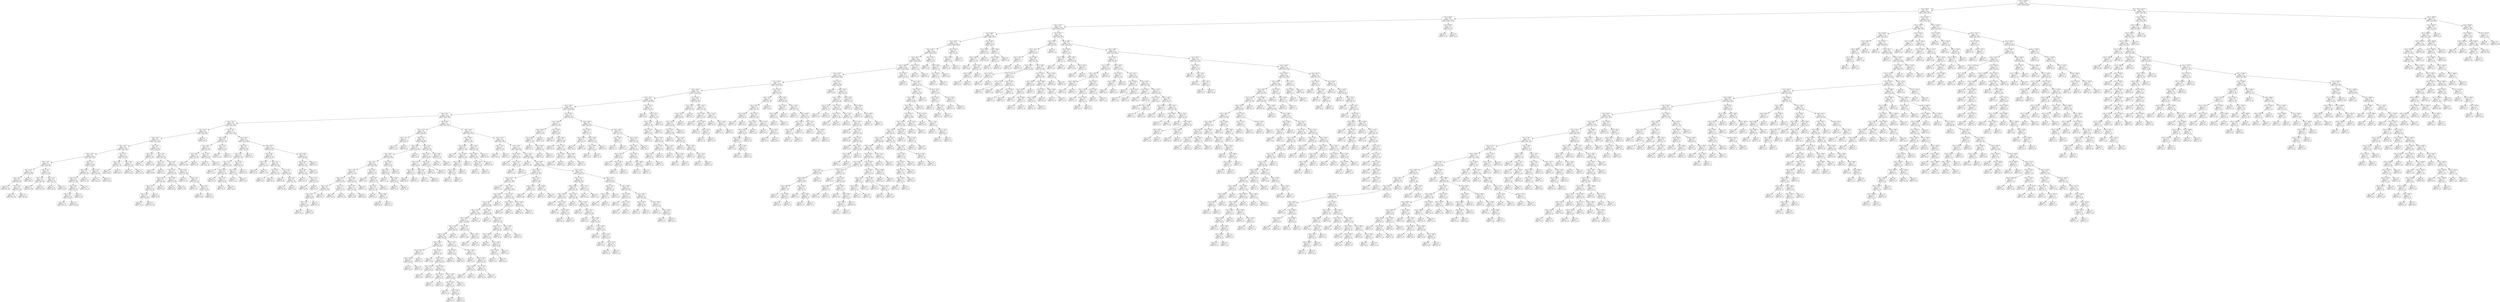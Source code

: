 digraph Tree {
node [shape=box, style="rounded", color="black", fontname=helvetica] ;
edge [fontname=helvetica] ;
0 [label="rain <= 1449.5\ngini = 0.5\nsamples = 3413\nvalue = [2660, 2655]"] ;
1 [label="rain <= 585.5\ngini = 0.5\nsamples = 2823\nvalue = [2532, 1872]"] ;
0 -> 1 [labeldistance=2.5, labelangle=45, headlabel="True"] ;
2 [label="rain <= 580.5\ngini = 0.5\nsamples = 2131\nvalue = [1957, 1340]"] ;
1 -> 2 ;
3 [label="rain <= 370.5\ngini = 0.5\nsamples = 2121\nvalue = [1944, 1339]"] ;
2 -> 3 ;
4 [label="rain <= 358.5\ngini = 0.5\nsamples = 1735\nvalue = [1606, 1072]"] ;
3 -> 4 ;
5 [label="rain <= 355.5\ngini = 0.5\nsamples = 1705\nvalue = [1568, 1065]"] ;
4 -> 5 ;
6 [label="rain <= 347.5\ngini = 0.5\nsamples = 1696\nvalue = [1563, 1053]"] ;
5 -> 6 ;
7 [label="rain <= 345.5\ngini = 0.5\nsamples = 1686\nvalue = [1549, 1051]"] ;
6 -> 7 ;
8 [label="rain <= 286.5\ngini = 0.5\nsamples = 1681\nvalue = [1548, 1045]"] ;
7 -> 8 ;
9 [label="rain <= 270.5\ngini = 0.5\nsamples = 1534\nvalue = [1407, 974]"] ;
8 -> 9 ;
10 [label="rain <= 245.5\ngini = 0.5\nsamples = 1476\nvalue = [1361, 924]"] ;
9 -> 10 ;
11 [label="rain <= 226.5\ngini = 0.5\nsamples = 1411\nvalue = [1282, 891]"] ;
10 -> 11 ;
12 [label="rain <= 211.5\ngini = 0.5\nsamples = 1361\nvalue = [1248, 843]"] ;
11 -> 12 ;
13 [label="rain <= 185.5\ngini = 0.5\nsamples = 1328\nvalue = [1208, 829]"] ;
12 -> 13 ;
14 [label="rain <= 70.5\ngini = 0.5\nsamples = 1248\nvalue = [1147, 765]"] ;
13 -> 14 ;
15 [label="rain <= 44.5\ngini = 0.5\nsamples = 706\nvalue = [616, 453]"] ;
14 -> 15 ;
16 [label="rain <= 43.5\ngini = 0.5\nsamples = 484\nvalue = [449, 295]"] ;
15 -> 16 ;
17 [label="rain <= 29.5\ngini = 0.5\nsamples = 472\nvalue = [431, 292]"] ;
16 -> 17 ;
18 [label="rain <= 25.5\ngini = 0.5\nsamples = 338\nvalue = [323, 201]"] ;
17 -> 18 ;
19 [label="rain <= 18.5\ngini = 0.5\nsamples = 282\nvalue = [244, 178]"] ;
18 -> 19 ;
20 [label="rain <= 14.5\ngini = 0.5\nsamples = 172\nvalue = [168, 96]"] ;
19 -> 20 ;
21 [label="rain <= 13.5\ngini = 0.5\nsamples = 100\nvalue = [96, 50]"] ;
20 -> 21 ;
22 [label="rain <= 11.5\ngini = 0.5\nsamples = 76\nvalue = [68, 43]"] ;
21 -> 22 ;
23 [label="gini = 0.5\nsamples = 22\nvalue = [15, 10]"] ;
22 -> 23 ;
24 [label="rain <= 12.5\ngini = 0.5\nsamples = 54\nvalue = [53, 33]"] ;
22 -> 24 ;
25 [label="gini = 0.5\nsamples = 27\nvalue = [25, 15]"] ;
24 -> 25 ;
26 [label="gini = 0.5\nsamples = 27\nvalue = [28, 18]"] ;
24 -> 26 ;
27 [label="gini = 0.3\nsamples = 24\nvalue = [28, 7]"] ;
21 -> 27 ;
28 [label="rain <= 16.5\ngini = 0.5\nsamples = 72\nvalue = [72, 46]"] ;
20 -> 28 ;
29 [label="rain <= 15.5\ngini = 0.5\nsamples = 40\nvalue = [44, 29]"] ;
28 -> 29 ;
30 [label="gini = 0.5\nsamples = 22\nvalue = [22, 14]"] ;
29 -> 30 ;
31 [label="gini = 0.5\nsamples = 18\nvalue = [22, 15]"] ;
29 -> 31 ;
32 [label="rain <= 17.5\ngini = 0.5\nsamples = 32\nvalue = [28, 17]"] ;
28 -> 32 ;
33 [label="gini = 0.5\nsamples = 16\nvalue = [15, 9]"] ;
32 -> 33 ;
34 [label="gini = 0.5\nsamples = 16\nvalue = [13, 8]"] ;
32 -> 34 ;
35 [label="rain <= 23.5\ngini = 0.5\nsamples = 110\nvalue = [76, 82]"] ;
19 -> 35 ;
36 [label="rain <= 22.5\ngini = 0.5\nsamples = 79\nvalue = [52, 66]"] ;
35 -> 36 ;
37 [label="rain <= 21.5\ngini = 0.5\nsamples = 64\nvalue = [47, 49]"] ;
36 -> 37 ;
38 [label="rain <= 20.5\ngini = 0.5\nsamples = 47\nvalue = [34, 37]"] ;
37 -> 38 ;
39 [label="rain <= 19.5\ngini = 0.5\nsamples = 36\nvalue = [29, 29]"] ;
38 -> 39 ;
40 [label="gini = 0.5\nsamples = 13\nvalue = [11, 11]"] ;
39 -> 40 ;
41 [label="gini = 0.5\nsamples = 23\nvalue = [18, 18]"] ;
39 -> 41 ;
42 [label="gini = 0.5\nsamples = 11\nvalue = [5, 8]"] ;
38 -> 42 ;
43 [label="gini = 0.5\nsamples = 17\nvalue = [13, 12]"] ;
37 -> 43 ;
44 [label="gini = 0.4\nsamples = 15\nvalue = [5, 17]"] ;
36 -> 44 ;
45 [label="rain <= 24.5\ngini = 0.5\nsamples = 31\nvalue = [24, 16]"] ;
35 -> 45 ;
46 [label="gini = 0.5\nsamples = 19\nvalue = [14, 11]"] ;
45 -> 46 ;
47 [label="gini = 0.4\nsamples = 12\nvalue = [10, 5]"] ;
45 -> 47 ;
48 [label="rain <= 27.5\ngini = 0.3\nsamples = 56\nvalue = [79, 23]"] ;
18 -> 48 ;
49 [label="rain <= 26.5\ngini = 0.3\nsamples = 35\nvalue = [54, 11]"] ;
48 -> 49 ;
50 [label="gini = 0.3\nsamples = 20\nvalue = [28, 6]"] ;
49 -> 50 ;
51 [label="gini = 0.3\nsamples = 15\nvalue = [26, 5]"] ;
49 -> 51 ;
52 [label="rain <= 28.5\ngini = 0.4\nsamples = 21\nvalue = [25, 12]"] ;
48 -> 52 ;
53 [label="gini = 0.5\nsamples = 10\nvalue = [10, 8]"] ;
52 -> 53 ;
54 [label="gini = 0.3\nsamples = 11\nvalue = [15, 4]"] ;
52 -> 54 ;
55 [label="rain <= 31.5\ngini = 0.5\nsamples = 134\nvalue = [108, 91]"] ;
17 -> 55 ;
56 [label="rain <= 30.5\ngini = 0.4\nsamples = 21\nvalue = [9, 19]"] ;
55 -> 56 ;
57 [label="gini = 0.5\nsamples = 7\nvalue = [3, 5]"] ;
56 -> 57 ;
58 [label="gini = 0.4\nsamples = 14\nvalue = [6, 14]"] ;
56 -> 58 ;
59 [label="rain <= 33.5\ngini = 0.5\nsamples = 113\nvalue = [99, 72]"] ;
55 -> 59 ;
60 [label="rain <= 32.5\ngini = 0.4\nsamples = 22\nvalue = [25, 9]"] ;
59 -> 60 ;
61 [label="gini = 0.4\nsamples = 14\nvalue = [16, 8]"] ;
60 -> 61 ;
62 [label="gini = 0.2\nsamples = 8\nvalue = [9, 1]"] ;
60 -> 62 ;
63 [label="rain <= 39.5\ngini = 0.5\nsamples = 91\nvalue = [74, 63]"] ;
59 -> 63 ;
64 [label="rain <= 37.5\ngini = 0.5\nsamples = 55\nvalue = [41, 44]"] ;
63 -> 64 ;
65 [label="rain <= 36.5\ngini = 0.5\nsamples = 37\nvalue = [30, 30]"] ;
64 -> 65 ;
66 [label="rain <= 35.5\ngini = 0.5\nsamples = 31\nvalue = [24, 26]"] ;
65 -> 66 ;
67 [label="rain <= 34.5\ngini = 0.5\nsamples = 21\nvalue = [18, 18]"] ;
66 -> 67 ;
68 [label="gini = 0.5\nsamples = 7\nvalue = [5, 5]"] ;
67 -> 68 ;
69 [label="gini = 0.5\nsamples = 14\nvalue = [13, 13]"] ;
67 -> 69 ;
70 [label="gini = 0.5\nsamples = 10\nvalue = [6, 8]"] ;
66 -> 70 ;
71 [label="gini = 0.5\nsamples = 6\nvalue = [6, 4]"] ;
65 -> 71 ;
72 [label="rain <= 38.5\ngini = 0.5\nsamples = 18\nvalue = [11, 14]"] ;
64 -> 72 ;
73 [label="gini = 0.5\nsamples = 8\nvalue = [4, 5]"] ;
72 -> 73 ;
74 [label="gini = 0.5\nsamples = 10\nvalue = [7, 9]"] ;
72 -> 74 ;
75 [label="rain <= 40.5\ngini = 0.5\nsamples = 36\nvalue = [33, 19]"] ;
63 -> 75 ;
76 [label="gini = 0.4\nsamples = 13\nvalue = [11, 5]"] ;
75 -> 76 ;
77 [label="rain <= 41.5\ngini = 0.5\nsamples = 23\nvalue = [22, 14]"] ;
75 -> 77 ;
78 [label="gini = 0.5\nsamples = 7\nvalue = [7, 4]"] ;
77 -> 78 ;
79 [label="rain <= 42.5\ngini = 0.5\nsamples = 16\nvalue = [15, 10]"] ;
77 -> 79 ;
80 [label="gini = 0.5\nsamples = 10\nvalue = [10, 7]"] ;
79 -> 80 ;
81 [label="gini = 0.5\nsamples = 6\nvalue = [5, 3]"] ;
79 -> 81 ;
82 [label="gini = 0.2\nsamples = 12\nvalue = [18, 3]"] ;
16 -> 82 ;
83 [label="rain <= 50.5\ngini = 0.5\nsamples = 222\nvalue = [167, 158]"] ;
15 -> 83 ;
84 [label="rain <= 48.5\ngini = 0.5\nsamples = 57\nvalue = [37, 53]"] ;
83 -> 84 ;
85 [label="rain <= 46.5\ngini = 0.5\nsamples = 45\nvalue = [33, 36]"] ;
84 -> 85 ;
86 [label="rain <= 45.5\ngini = 0.5\nsamples = 24\nvalue = [15, 22]"] ;
85 -> 86 ;
87 [label="gini = 0.5\nsamples = 16\nvalue = [13, 14]"] ;
86 -> 87 ;
88 [label="gini = 0.3\nsamples = 8\nvalue = [2, 8]"] ;
86 -> 88 ;
89 [label="rain <= 47.5\ngini = 0.5\nsamples = 21\nvalue = [18, 14]"] ;
85 -> 89 ;
90 [label="gini = 0.5\nsamples = 15\nvalue = [14, 11]"] ;
89 -> 90 ;
91 [label="gini = 0.5\nsamples = 6\nvalue = [4, 3]"] ;
89 -> 91 ;
92 [label="rain <= 49.5\ngini = 0.3\nsamples = 12\nvalue = [4, 17]"] ;
84 -> 92 ;
93 [label="gini = 0.3\nsamples = 7\nvalue = [2, 10]"] ;
92 -> 93 ;
94 [label="gini = 0.3\nsamples = 5\nvalue = [2, 7]"] ;
92 -> 94 ;
95 [label="rain <= 58.5\ngini = 0.5\nsamples = 165\nvalue = [130, 105]"] ;
83 -> 95 ;
96 [label="rain <= 57.5\ngini = 0.5\nsamples = 56\nvalue = [52, 28]"] ;
95 -> 96 ;
97 [label="rain <= 54.5\ngini = 0.5\nsamples = 50\nvalue = [47, 27]"] ;
96 -> 97 ;
98 [label="rain <= 51.5\ngini = 0.4\nsamples = 34\nvalue = [33, 16]"] ;
97 -> 98 ;
99 [label="gini = 0.4\nsamples = 11\nvalue = [11, 4]"] ;
98 -> 99 ;
100 [label="rain <= 52.5\ngini = 0.5\nsamples = 23\nvalue = [22, 12]"] ;
98 -> 100 ;
101 [label="gini = 0.4\nsamples = 8\nvalue = [8, 4]"] ;
100 -> 101 ;
102 [label="rain <= 53.5\ngini = 0.5\nsamples = 15\nvalue = [14, 8]"] ;
100 -> 102 ;
103 [label="gini = 0.5\nsamples = 8\nvalue = [6, 4]"] ;
102 -> 103 ;
104 [label="gini = 0.4\nsamples = 7\nvalue = [8, 4]"] ;
102 -> 104 ;
105 [label="rain <= 56.5\ngini = 0.5\nsamples = 16\nvalue = [14, 11]"] ;
97 -> 105 ;
106 [label="rain <= 55.5\ngini = 0.5\nsamples = 8\nvalue = [5, 6]"] ;
105 -> 106 ;
107 [label="gini = 0.5\nsamples = 3\nvalue = [2, 3]"] ;
106 -> 107 ;
108 [label="gini = 0.5\nsamples = 5\nvalue = [3, 3]"] ;
106 -> 108 ;
109 [label="gini = 0.5\nsamples = 8\nvalue = [9, 5]"] ;
105 -> 109 ;
110 [label="gini = 0.3\nsamples = 6\nvalue = [5, 1]"] ;
96 -> 110 ;
111 [label="rain <= 65.5\ngini = 0.5\nsamples = 109\nvalue = [78, 77]"] ;
95 -> 111 ;
112 [label="rain <= 60.5\ngini = 0.5\nsamples = 67\nvalue = [42, 51]"] ;
111 -> 112 ;
113 [label="rain <= 59.5\ngini = 0.5\nsamples = 22\nvalue = [11, 17]"] ;
112 -> 113 ;
114 [label="gini = 0.5\nsamples = 8\nvalue = [4, 6]"] ;
113 -> 114 ;
115 [label="gini = 0.5\nsamples = 14\nvalue = [7, 11]"] ;
113 -> 115 ;
116 [label="rain <= 62.5\ngini = 0.5\nsamples = 45\nvalue = [31, 34]"] ;
112 -> 116 ;
117 [label="rain <= 61.5\ngini = 0.5\nsamples = 15\nvalue = [13, 10]"] ;
116 -> 117 ;
118 [label="gini = 0.5\nsamples = 11\nvalue = [9, 7]"] ;
117 -> 118 ;
119 [label="gini = 0.5\nsamples = 4\nvalue = [4, 3]"] ;
117 -> 119 ;
120 [label="rain <= 63.5\ngini = 0.5\nsamples = 30\nvalue = [18, 24]"] ;
116 -> 120 ;
121 [label="gini = 0.5\nsamples = 8\nvalue = [5, 8]"] ;
120 -> 121 ;
122 [label="rain <= 64.5\ngini = 0.5\nsamples = 22\nvalue = [13, 16]"] ;
120 -> 122 ;
123 [label="gini = 0.5\nsamples = 15\nvalue = [8, 10]"] ;
122 -> 123 ;
124 [label="gini = 0.5\nsamples = 7\nvalue = [5, 6]"] ;
122 -> 124 ;
125 [label="rain <= 69.5\ngini = 0.5\nsamples = 42\nvalue = [36, 26]"] ;
111 -> 125 ;
126 [label="rain <= 68.5\ngini = 0.5\nsamples = 39\nvalue = [34, 22]"] ;
125 -> 126 ;
127 [label="rain <= 66.5\ngini = 0.5\nsamples = 28\nvalue = [25, 18]"] ;
126 -> 127 ;
128 [label="gini = 0.5\nsamples = 13\nvalue = [12, 7]"] ;
127 -> 128 ;
129 [label="rain <= 67.5\ngini = 0.5\nsamples = 15\nvalue = [13, 11]"] ;
127 -> 129 ;
130 [label="gini = 0.5\nsamples = 11\nvalue = [10, 8]"] ;
129 -> 130 ;
131 [label="gini = 0.5\nsamples = 4\nvalue = [3, 3]"] ;
129 -> 131 ;
132 [label="gini = 0.4\nsamples = 11\nvalue = [9, 4]"] ;
126 -> 132 ;
133 [label="gini = 0.4\nsamples = 3\nvalue = [2, 4]"] ;
125 -> 133 ;
134 [label="rain <= 99.5\ngini = 0.5\nsamples = 542\nvalue = [531, 312]"] ;
14 -> 134 ;
135 [label="rain <= 72.5\ngini = 0.4\nsamples = 170\nvalue = [188, 69]"] ;
134 -> 135 ;
136 [label="rain <= 71.5\ngini = 0.1\nsamples = 17\nvalue = [20, 1]"] ;
135 -> 136 ;
137 [label="gini = 0.1\nsamples = 10\nvalue = [12, 1]"] ;
136 -> 137 ;
138 [label="gini = 0.0\nsamples = 7\nvalue = [8, 0]"] ;
136 -> 138 ;
139 [label="rain <= 91.5\ngini = 0.4\nsamples = 153\nvalue = [168, 68]"] ;
135 -> 139 ;
140 [label="rain <= 90.5\ngini = 0.4\nsamples = 111\nvalue = [118, 54]"] ;
139 -> 140 ;
141 [label="rain <= 86.5\ngini = 0.4\nsamples = 102\nvalue = [114, 46]"] ;
140 -> 141 ;
142 [label="rain <= 81.5\ngini = 0.4\nsamples = 88\nvalue = [102, 38]"] ;
141 -> 142 ;
143 [label="rain <= 78.5\ngini = 0.4\nsamples = 64\nvalue = [71, 31]"] ;
142 -> 143 ;
144 [label="rain <= 76.5\ngini = 0.4\nsamples = 43\nvalue = [53, 18]"] ;
143 -> 144 ;
145 [label="rain <= 75.5\ngini = 0.4\nsamples = 28\nvalue = [31, 16]"] ;
144 -> 145 ;
146 [label="rain <= 74.5\ngini = 0.4\nsamples = 20\nvalue = [26, 9]"] ;
145 -> 146 ;
147 [label="rain <= 73.5\ngini = 0.4\nsamples = 12\nvalue = [13, 6]"] ;
146 -> 147 ;
148 [label="gini = 0.4\nsamples = 7\nvalue = [10, 3]"] ;
147 -> 148 ;
149 [label="gini = 0.5\nsamples = 5\nvalue = [3, 3]"] ;
147 -> 149 ;
150 [label="gini = 0.3\nsamples = 8\nvalue = [13, 3]"] ;
146 -> 150 ;
151 [label="gini = 0.5\nsamples = 8\nvalue = [5, 7]"] ;
145 -> 151 ;
152 [label="rain <= 77.5\ngini = 0.2\nsamples = 15\nvalue = [22, 2]"] ;
144 -> 152 ;
153 [label="gini = 0.0\nsamples = 6\nvalue = [10, 0]"] ;
152 -> 153 ;
154 [label="gini = 0.2\nsamples = 9\nvalue = [12, 2]"] ;
152 -> 154 ;
155 [label="rain <= 80.5\ngini = 0.5\nsamples = 21\nvalue = [18, 13]"] ;
143 -> 155 ;
156 [label="rain <= 79.5\ngini = 0.5\nsamples = 18\nvalue = [15, 12]"] ;
155 -> 156 ;
157 [label="gini = 0.5\nsamples = 10\nvalue = [9, 6]"] ;
156 -> 157 ;
158 [label="gini = 0.5\nsamples = 8\nvalue = [6, 6]"] ;
156 -> 158 ;
159 [label="gini = 0.4\nsamples = 3\nvalue = [3, 1]"] ;
155 -> 159 ;
160 [label="rain <= 82.5\ngini = 0.3\nsamples = 24\nvalue = [31, 7]"] ;
142 -> 160 ;
161 [label="gini = 0.0\nsamples = 4\nvalue = [4, 0]"] ;
160 -> 161 ;
162 [label="rain <= 85.5\ngini = 0.3\nsamples = 20\nvalue = [27, 7]"] ;
160 -> 162 ;
163 [label="rain <= 83.5\ngini = 0.4\nsamples = 13\nvalue = [17, 6]"] ;
162 -> 163 ;
164 [label="gini = 0.4\nsamples = 4\nvalue = [6, 2]"] ;
163 -> 164 ;
165 [label="rain <= 84.5\ngini = 0.4\nsamples = 9\nvalue = [11, 4]"] ;
163 -> 165 ;
166 [label="gini = 0.4\nsamples = 6\nvalue = [8, 3]"] ;
165 -> 166 ;
167 [label="gini = 0.4\nsamples = 3\nvalue = [3, 1]"] ;
165 -> 167 ;
168 [label="gini = 0.2\nsamples = 7\nvalue = [10, 1]"] ;
162 -> 168 ;
169 [label="rain <= 89.5\ngini = 0.5\nsamples = 14\nvalue = [12, 8]"] ;
141 -> 169 ;
170 [label="rain <= 87.5\ngini = 0.5\nsamples = 12\nvalue = [9, 8]"] ;
169 -> 170 ;
171 [label="gini = 0.4\nsamples = 3\nvalue = [1, 2]"] ;
170 -> 171 ;
172 [label="rain <= 88.5\ngini = 0.5\nsamples = 9\nvalue = [8, 6]"] ;
170 -> 172 ;
173 [label="gini = 0.5\nsamples = 4\nvalue = [3, 3]"] ;
172 -> 173 ;
174 [label="gini = 0.5\nsamples = 5\nvalue = [5, 3]"] ;
172 -> 174 ;
175 [label="gini = 0.0\nsamples = 2\nvalue = [3, 0]"] ;
169 -> 175 ;
176 [label="gini = 0.4\nsamples = 9\nvalue = [4, 8]"] ;
140 -> 176 ;
177 [label="rain <= 97.5\ngini = 0.3\nsamples = 42\nvalue = [50, 14]"] ;
139 -> 177 ;
178 [label="rain <= 95.5\ngini = 0.3\nsamples = 31\nvalue = [38, 9]"] ;
177 -> 178 ;
179 [label="rain <= 93.5\ngini = 0.3\nsamples = 21\nvalue = [24, 7]"] ;
178 -> 179 ;
180 [label="rain <= 92.5\ngini = 0.3\nsamples = 11\nvalue = [15, 3]"] ;
179 -> 180 ;
181 [label="gini = 0.4\nsamples = 6\nvalue = [6, 2]"] ;
180 -> 181 ;
182 [label="gini = 0.2\nsamples = 5\nvalue = [9, 1]"] ;
180 -> 182 ;
183 [label="rain <= 94.5\ngini = 0.4\nsamples = 10\nvalue = [9, 4]"] ;
179 -> 183 ;
184 [label="gini = 0.5\nsamples = 2\nvalue = [1, 1]"] ;
183 -> 184 ;
185 [label="gini = 0.4\nsamples = 8\nvalue = [8, 3]"] ;
183 -> 185 ;
186 [label="rain <= 96.5\ngini = 0.2\nsamples = 10\nvalue = [14, 2]"] ;
178 -> 186 ;
187 [label="gini = 0.2\nsamples = 6\nvalue = [8, 1]"] ;
186 -> 187 ;
188 [label="gini = 0.2\nsamples = 4\nvalue = [6, 1]"] ;
186 -> 188 ;
189 [label="rain <= 98.5\ngini = 0.4\nsamples = 11\nvalue = [12, 5]"] ;
177 -> 189 ;
190 [label="gini = 0.4\nsamples = 7\nvalue = [8, 3]"] ;
189 -> 190 ;
191 [label="gini = 0.4\nsamples = 4\nvalue = [4, 2]"] ;
189 -> 191 ;
192 [label="rain <= 110.5\ngini = 0.5\nsamples = 372\nvalue = [343, 243]"] ;
134 -> 192 ;
193 [label="rain <= 104.5\ngini = 0.4\nsamples = 42\nvalue = [21, 42]"] ;
192 -> 193 ;
194 [label="rain <= 100.5\ngini = 0.5\nsamples = 18\nvalue = [13, 10]"] ;
193 -> 194 ;
195 [label="gini = 0.4\nsamples = 3\nvalue = [2, 4]"] ;
194 -> 195 ;
196 [label="rain <= 103.5\ngini = 0.5\nsamples = 15\nvalue = [11, 6]"] ;
194 -> 196 ;
197 [label="rain <= 102.5\ngini = 0.4\nsamples = 11\nvalue = [9, 4]"] ;
196 -> 197 ;
198 [label="rain <= 101.5\ngini = 0.4\nsamples = 10\nvalue = [8, 4]"] ;
197 -> 198 ;
199 [label="gini = 0.4\nsamples = 8\nvalue = [7, 3]"] ;
198 -> 199 ;
200 [label="gini = 0.5\nsamples = 2\nvalue = [1, 1]"] ;
198 -> 200 ;
201 [label="gini = 0.0\nsamples = 1\nvalue = [1, 0]"] ;
197 -> 201 ;
202 [label="gini = 0.5\nsamples = 4\nvalue = [2, 2]"] ;
196 -> 202 ;
203 [label="rain <= 107.5\ngini = 0.3\nsamples = 24\nvalue = [8, 32]"] ;
193 -> 203 ;
204 [label="rain <= 106.5\ngini = 0.4\nsamples = 19\nvalue = [8, 20]"] ;
203 -> 204 ;
205 [label="rain <= 105.5\ngini = 0.4\nsamples = 11\nvalue = [4, 8]"] ;
204 -> 205 ;
206 [label="gini = 0.3\nsamples = 5\nvalue = [1, 4]"] ;
205 -> 206 ;
207 [label="gini = 0.5\nsamples = 6\nvalue = [3, 4]"] ;
205 -> 207 ;
208 [label="gini = 0.4\nsamples = 8\nvalue = [4, 12]"] ;
204 -> 208 ;
209 [label="gini = 0.0\nsamples = 5\nvalue = [0, 12]"] ;
203 -> 209 ;
210 [label="rain <= 112.5\ngini = 0.5\nsamples = 330\nvalue = [322, 201]"] ;
192 -> 210 ;
211 [label="rain <= 111.5\ngini = 0.3\nsamples = 12\nvalue = [17, 4]"] ;
210 -> 211 ;
212 [label="gini = 0.4\nsamples = 7\nvalue = [10, 3]"] ;
211 -> 212 ;
213 [label="gini = 0.2\nsamples = 5\nvalue = [7, 1]"] ;
211 -> 213 ;
214 [label="rain <= 115.5\ngini = 0.5\nsamples = 318\nvalue = [305, 197]"] ;
210 -> 214 ;
215 [label="rain <= 113.5\ngini = 0.4\nsamples = 17\nvalue = [8, 17]"] ;
214 -> 215 ;
216 [label="gini = 0.5\nsamples = 4\nvalue = [3, 3]"] ;
215 -> 216 ;
217 [label="rain <= 114.5\ngini = 0.4\nsamples = 13\nvalue = [5, 14]"] ;
215 -> 217 ;
218 [label="gini = 0.3\nsamples = 9\nvalue = [3, 11]"] ;
217 -> 218 ;
219 [label="gini = 0.5\nsamples = 4\nvalue = [2, 3]"] ;
217 -> 219 ;
220 [label="rain <= 116.5\ngini = 0.5\nsamples = 301\nvalue = [297, 180]"] ;
214 -> 220 ;
221 [label="gini = 0.0\nsamples = 5\nvalue = [11, 0]"] ;
220 -> 221 ;
222 [label="rain <= 159.5\ngini = 0.5\nsamples = 296\nvalue = [286, 180]"] ;
220 -> 222 ;
223 [label="rain <= 155.5\ngini = 0.5\nsamples = 198\nvalue = [178, 127]"] ;
222 -> 223 ;
224 [label="rain <= 117.5\ngini = 0.5\nsamples = 182\nvalue = [173, 107]"] ;
223 -> 224 ;
225 [label="gini = 0.4\nsamples = 7\nvalue = [3, 6]"] ;
224 -> 225 ;
226 [label="rain <= 151.5\ngini = 0.5\nsamples = 175\nvalue = [170, 101]"] ;
224 -> 226 ;
227 [label="rain <= 150.5\ngini = 0.5\nsamples = 160\nvalue = [156, 87]"] ;
226 -> 227 ;
228 [label="rain <= 142.5\ngini = 0.5\nsamples = 154\nvalue = [149, 86]"] ;
227 -> 228 ;
229 [label="rain <= 141.5\ngini = 0.5\nsamples = 124\nvalue = [121, 64]"] ;
228 -> 229 ;
230 [label="rain <= 138.5\ngini = 0.5\nsamples = 117\nvalue = [110, 64]"] ;
229 -> 230 ;
231 [label="rain <= 136.5\ngini = 0.5\nsamples = 97\nvalue = [96, 50]"] ;
230 -> 231 ;
232 [label="rain <= 129.5\ngini = 0.5\nsamples = 90\nvalue = [84, 50]"] ;
231 -> 232 ;
233 [label="rain <= 120.5\ngini = 0.5\nsamples = 59\nvalue = [49, 35]"] ;
232 -> 233 ;
234 [label="rain <= 119.5\ngini = 0.4\nsamples = 12\nvalue = [12, 5]"] ;
233 -> 234 ;
235 [label="rain <= 118.5\ngini = 0.4\nsamples = 9\nvalue = [10, 4]"] ;
234 -> 235 ;
236 [label="gini = 0.4\nsamples = 5\nvalue = [5, 2]"] ;
235 -> 236 ;
237 [label="gini = 0.4\nsamples = 4\nvalue = [5, 2]"] ;
235 -> 237 ;
238 [label="gini = 0.4\nsamples = 3\nvalue = [2, 1]"] ;
234 -> 238 ;
239 [label="rain <= 121.5\ngini = 0.5\nsamples = 47\nvalue = [37, 30]"] ;
233 -> 239 ;
240 [label="gini = 0.4\nsamples = 9\nvalue = [4, 8]"] ;
239 -> 240 ;
241 [label="rain <= 123.5\ngini = 0.5\nsamples = 38\nvalue = [33, 22]"] ;
239 -> 241 ;
242 [label="rain <= 122.5\ngini = 0.4\nsamples = 11\nvalue = [15, 5]"] ;
241 -> 242 ;
243 [label="gini = 0.4\nsamples = 6\nvalue = [8, 4]"] ;
242 -> 243 ;
244 [label="gini = 0.2\nsamples = 5\nvalue = [7, 1]"] ;
242 -> 244 ;
245 [label="rain <= 125.5\ngini = 0.5\nsamples = 27\nvalue = [18, 17]"] ;
241 -> 245 ;
246 [label="rain <= 124.5\ngini = 0.5\nsamples = 8\nvalue = [4, 7]"] ;
245 -> 246 ;
247 [label="gini = 0.5\nsamples = 4\nvalue = [2, 3]"] ;
246 -> 247 ;
248 [label="gini = 0.4\nsamples = 4\nvalue = [2, 4]"] ;
246 -> 248 ;
249 [label="rain <= 128.5\ngini = 0.5\nsamples = 19\nvalue = [14, 10]"] ;
245 -> 249 ;
250 [label="rain <= 126.5\ngini = 0.5\nsamples = 14\nvalue = [11, 7]"] ;
249 -> 250 ;
251 [label="gini = 0.5\nsamples = 5\nvalue = [5, 3]"] ;
250 -> 251 ;
252 [label="rain <= 127.5\ngini = 0.5\nsamples = 9\nvalue = [6, 4]"] ;
250 -> 252 ;
253 [label="gini = 0.5\nsamples = 4\nvalue = [3, 2]"] ;
252 -> 253 ;
254 [label="gini = 0.5\nsamples = 5\nvalue = [3, 2]"] ;
252 -> 254 ;
255 [label="gini = 0.5\nsamples = 5\nvalue = [3, 3]"] ;
249 -> 255 ;
256 [label="rain <= 131.5\ngini = 0.4\nsamples = 31\nvalue = [35, 15]"] ;
232 -> 256 ;
257 [label="rain <= 130.5\ngini = 0.3\nsamples = 12\nvalue = [14, 4]"] ;
256 -> 257 ;
258 [label="gini = 0.4\nsamples = 6\nvalue = [6, 3]"] ;
257 -> 258 ;
259 [label="gini = 0.2\nsamples = 6\nvalue = [8, 1]"] ;
257 -> 259 ;
260 [label="rain <= 132.5\ngini = 0.5\nsamples = 19\nvalue = [21, 11]"] ;
256 -> 260 ;
261 [label="gini = 0.0\nsamples = 1\nvalue = [0, 2]"] ;
260 -> 261 ;
262 [label="rain <= 134.5\ngini = 0.4\nsamples = 18\nvalue = [21, 9]"] ;
260 -> 262 ;
263 [label="rain <= 133.5\ngini = 0.4\nsamples = 8\nvalue = [10, 4]"] ;
262 -> 263 ;
264 [label="gini = 0.4\nsamples = 5\nvalue = [7, 3]"] ;
263 -> 264 ;
265 [label="gini = 0.4\nsamples = 3\nvalue = [3, 1]"] ;
263 -> 265 ;
266 [label="rain <= 135.5\ngini = 0.4\nsamples = 10\nvalue = [11, 5]"] ;
262 -> 266 ;
267 [label="gini = 0.4\nsamples = 4\nvalue = [4, 2]"] ;
266 -> 267 ;
268 [label="gini = 0.4\nsamples = 6\nvalue = [7, 3]"] ;
266 -> 268 ;
269 [label="gini = 0.0\nsamples = 7\nvalue = [12, 0]"] ;
231 -> 269 ;
270 [label="rain <= 139.5\ngini = 0.5\nsamples = 20\nvalue = [14, 14]"] ;
230 -> 270 ;
271 [label="gini = 0.5\nsamples = 11\nvalue = [7, 10]"] ;
270 -> 271 ;
272 [label="rain <= 140.5\ngini = 0.5\nsamples = 9\nvalue = [7, 4]"] ;
270 -> 272 ;
273 [label="gini = 0.0\nsamples = 3\nvalue = [4, 0]"] ;
272 -> 273 ;
274 [label="gini = 0.5\nsamples = 6\nvalue = [3, 4]"] ;
272 -> 274 ;
275 [label="gini = 0.0\nsamples = 7\nvalue = [11, 0]"] ;
229 -> 275 ;
276 [label="rain <= 143.5\ngini = 0.5\nsamples = 30\nvalue = [28, 22]"] ;
228 -> 276 ;
277 [label="gini = 0.2\nsamples = 4\nvalue = [1, 7]"] ;
276 -> 277 ;
278 [label="rain <= 148.5\ngini = 0.5\nsamples = 26\nvalue = [27, 15]"] ;
276 -> 278 ;
279 [label="rain <= 147.5\ngini = 0.4\nsamples = 17\nvalue = [20, 8]"] ;
278 -> 279 ;
280 [label="rain <= 144.5\ngini = 0.5\nsamples = 12\nvalue = [11, 8]"] ;
279 -> 280 ;
281 [label="gini = 0.0\nsamples = 2\nvalue = [3, 0]"] ;
280 -> 281 ;
282 [label="rain <= 146.5\ngini = 0.5\nsamples = 10\nvalue = [8, 8]"] ;
280 -> 282 ;
283 [label="rain <= 145.5\ngini = 0.5\nsamples = 7\nvalue = [5, 6]"] ;
282 -> 283 ;
284 [label="gini = 0.5\nsamples = 6\nvalue = [5, 5]"] ;
283 -> 284 ;
285 [label="gini = 0.0\nsamples = 1\nvalue = [0, 1]"] ;
283 -> 285 ;
286 [label="gini = 0.5\nsamples = 3\nvalue = [3, 2]"] ;
282 -> 286 ;
287 [label="gini = 0.0\nsamples = 5\nvalue = [9, 0]"] ;
279 -> 287 ;
288 [label="rain <= 149.5\ngini = 0.5\nsamples = 9\nvalue = [7, 7]"] ;
278 -> 288 ;
289 [label="gini = 0.4\nsamples = 5\nvalue = [2, 4]"] ;
288 -> 289 ;
290 [label="gini = 0.5\nsamples = 4\nvalue = [5, 3]"] ;
288 -> 290 ;
291 [label="gini = 0.2\nsamples = 6\nvalue = [7, 1]"] ;
227 -> 291 ;
292 [label="rain <= 153.5\ngini = 0.5\nsamples = 15\nvalue = [14, 14]"] ;
226 -> 292 ;
293 [label="rain <= 152.5\ngini = 0.5\nsamples = 7\nvalue = [5, 8]"] ;
292 -> 293 ;
294 [label="gini = 0.5\nsamples = 4\nvalue = [3, 4]"] ;
293 -> 294 ;
295 [label="gini = 0.4\nsamples = 3\nvalue = [2, 4]"] ;
293 -> 295 ;
296 [label="rain <= 154.5\ngini = 0.5\nsamples = 8\nvalue = [9, 6]"] ;
292 -> 296 ;
297 [label="gini = 0.5\nsamples = 6\nvalue = [8, 5]"] ;
296 -> 297 ;
298 [label="gini = 0.5\nsamples = 2\nvalue = [1, 1]"] ;
296 -> 298 ;
299 [label="rain <= 157.5\ngini = 0.3\nsamples = 16\nvalue = [5, 20]"] ;
223 -> 299 ;
300 [label="rain <= 156.5\ngini = 0.3\nsamples = 11\nvalue = [4, 14]"] ;
299 -> 300 ;
301 [label="gini = 0.4\nsamples = 8\nvalue = [3, 10]"] ;
300 -> 301 ;
302 [label="gini = 0.3\nsamples = 3\nvalue = [1, 4]"] ;
300 -> 302 ;
303 [label="rain <= 158.5\ngini = 0.2\nsamples = 5\nvalue = [1, 6]"] ;
299 -> 303 ;
304 [label="gini = 0.0\nsamples = 2\nvalue = [0, 2]"] ;
303 -> 304 ;
305 [label="gini = 0.3\nsamples = 3\nvalue = [1, 4]"] ;
303 -> 305 ;
306 [label="rain <= 174.5\ngini = 0.4\nsamples = 98\nvalue = [108, 53]"] ;
222 -> 306 ;
307 [label="rain <= 172.5\ngini = 0.4\nsamples = 60\nvalue = [68, 25]"] ;
306 -> 307 ;
308 [label="rain <= 164.5\ngini = 0.4\nsamples = 47\nvalue = [47, 23]"] ;
307 -> 308 ;
309 [label="rain <= 160.5\ngini = 0.3\nsamples = 15\nvalue = [19, 5]"] ;
308 -> 309 ;
310 [label="gini = 0.4\nsamples = 4\nvalue = [7, 3]"] ;
309 -> 310 ;
311 [label="rain <= 161.5\ngini = 0.2\nsamples = 11\nvalue = [12, 2]"] ;
309 -> 311 ;
312 [label="gini = 0.0\nsamples = 1\nvalue = [1, 0]"] ;
311 -> 312 ;
313 [label="rain <= 163.0\ngini = 0.3\nsamples = 10\nvalue = [11, 2]"] ;
311 -> 313 ;
314 [label="gini = 0.2\nsamples = 4\nvalue = [6, 1]"] ;
313 -> 314 ;
315 [label="gini = 0.3\nsamples = 6\nvalue = [5, 1]"] ;
313 -> 315 ;
316 [label="rain <= 165.5\ngini = 0.5\nsamples = 32\nvalue = [28, 18]"] ;
308 -> 316 ;
317 [label="gini = 0.4\nsamples = 4\nvalue = [1, 3]"] ;
316 -> 317 ;
318 [label="rain <= 166.5\ngini = 0.5\nsamples = 28\nvalue = [27, 15]"] ;
316 -> 318 ;
319 [label="gini = 0.0\nsamples = 2\nvalue = [3, 0]"] ;
318 -> 319 ;
320 [label="rain <= 167.5\ngini = 0.5\nsamples = 26\nvalue = [24, 15]"] ;
318 -> 320 ;
321 [label="gini = 0.5\nsamples = 4\nvalue = [3, 5]"] ;
320 -> 321 ;
322 [label="rain <= 168.5\ngini = 0.4\nsamples = 22\nvalue = [21, 10]"] ;
320 -> 322 ;
323 [label="gini = 0.3\nsamples = 5\nvalue = [5, 1]"] ;
322 -> 323 ;
324 [label="rain <= 169.5\ngini = 0.5\nsamples = 17\nvalue = [16, 9]"] ;
322 -> 324 ;
325 [label="gini = 0.5\nsamples = 6\nvalue = [5, 5]"] ;
324 -> 325 ;
326 [label="rain <= 170.5\ngini = 0.4\nsamples = 11\nvalue = [11, 4]"] ;
324 -> 326 ;
327 [label="gini = 0.0\nsamples = 3\nvalue = [4, 0]"] ;
326 -> 327 ;
328 [label="rain <= 171.5\ngini = 0.5\nsamples = 8\nvalue = [7, 4]"] ;
326 -> 328 ;
329 [label="gini = 0.4\nsamples = 6\nvalue = [6, 3]"] ;
328 -> 329 ;
330 [label="gini = 0.5\nsamples = 2\nvalue = [1, 1]"] ;
328 -> 330 ;
331 [label="rain <= 173.5\ngini = 0.2\nsamples = 13\nvalue = [21, 2]"] ;
307 -> 331 ;
332 [label="gini = 0.1\nsamples = 8\nvalue = [14, 1]"] ;
331 -> 332 ;
333 [label="gini = 0.2\nsamples = 5\nvalue = [7, 1]"] ;
331 -> 333 ;
334 [label="rain <= 177.5\ngini = 0.5\nsamples = 38\nvalue = [40, 28]"] ;
306 -> 334 ;
335 [label="rain <= 176.5\ngini = 0.5\nsamples = 7\nvalue = [6, 10]"] ;
334 -> 335 ;
336 [label="rain <= 175.5\ngini = 0.5\nsamples = 5\nvalue = [5, 7]"] ;
335 -> 336 ;
337 [label="gini = 0.4\nsamples = 3\nvalue = [3, 6]"] ;
336 -> 337 ;
338 [label="gini = 0.4\nsamples = 2\nvalue = [2, 1]"] ;
336 -> 338 ;
339 [label="gini = 0.4\nsamples = 2\nvalue = [1, 3]"] ;
335 -> 339 ;
340 [label="rain <= 180.5\ngini = 0.5\nsamples = 31\nvalue = [34, 18]"] ;
334 -> 340 ;
341 [label="rain <= 178.5\ngini = 0.3\nsamples = 12\nvalue = [14, 3]"] ;
340 -> 341 ;
342 [label="gini = 0.2\nsamples = 5\nvalue = [6, 1]"] ;
341 -> 342 ;
343 [label="rain <= 179.5\ngini = 0.3\nsamples = 7\nvalue = [8, 2]"] ;
341 -> 343 ;
344 [label="gini = 0.4\nsamples = 3\nvalue = [3, 1]"] ;
343 -> 344 ;
345 [label="gini = 0.3\nsamples = 4\nvalue = [5, 1]"] ;
343 -> 345 ;
346 [label="rain <= 182.5\ngini = 0.5\nsamples = 19\nvalue = [20, 15]"] ;
340 -> 346 ;
347 [label="rain <= 181.5\ngini = 0.5\nsamples = 10\nvalue = [5, 9]"] ;
346 -> 347 ;
348 [label="gini = 0.5\nsamples = 4\nvalue = [3, 2]"] ;
347 -> 348 ;
349 [label="gini = 0.3\nsamples = 6\nvalue = [2, 7]"] ;
347 -> 349 ;
350 [label="rain <= 183.5\ngini = 0.4\nsamples = 9\nvalue = [15, 6]"] ;
346 -> 350 ;
351 [label="gini = 0.5\nsamples = 3\nvalue = [6, 4]"] ;
350 -> 351 ;
352 [label="rain <= 184.5\ngini = 0.3\nsamples = 6\nvalue = [9, 2]"] ;
350 -> 352 ;
353 [label="gini = 0.3\nsamples = 2\nvalue = [4, 1]"] ;
352 -> 353 ;
354 [label="gini = 0.3\nsamples = 4\nvalue = [5, 1]"] ;
352 -> 354 ;
355 [label="rain <= 195.5\ngini = 0.5\nsamples = 80\nvalue = [61, 64]"] ;
13 -> 355 ;
356 [label="rain <= 189.5\ngini = 0.4\nsamples = 34\nvalue = [15, 36]"] ;
355 -> 356 ;
357 [label="rain <= 188.5\ngini = 0.5\nsamples = 12\nvalue = [7, 13]"] ;
356 -> 357 ;
358 [label="rain <= 186.5\ngini = 0.4\nsamples = 11\nvalue = [6, 13]"] ;
357 -> 358 ;
359 [label="gini = 0.5\nsamples = 2\nvalue = [1, 1]"] ;
358 -> 359 ;
360 [label="rain <= 187.5\ngini = 0.4\nsamples = 9\nvalue = [5, 12]"] ;
358 -> 360 ;
361 [label="gini = 0.4\nsamples = 4\nvalue = [2, 6]"] ;
360 -> 361 ;
362 [label="gini = 0.4\nsamples = 5\nvalue = [3, 6]"] ;
360 -> 362 ;
363 [label="gini = 0.0\nsamples = 1\nvalue = [1, 0]"] ;
357 -> 363 ;
364 [label="rain <= 190.5\ngini = 0.4\nsamples = 22\nvalue = [8, 23]"] ;
356 -> 364 ;
365 [label="gini = 0.0\nsamples = 3\nvalue = [0, 5]"] ;
364 -> 365 ;
366 [label="rain <= 191.5\ngini = 0.4\nsamples = 19\nvalue = [8, 18]"] ;
364 -> 366 ;
367 [label="gini = 0.5\nsamples = 4\nvalue = [2, 2]"] ;
366 -> 367 ;
368 [label="rain <= 193.5\ngini = 0.4\nsamples = 15\nvalue = [6, 16]"] ;
366 -> 368 ;
369 [label="rain <= 192.5\ngini = 0.2\nsamples = 5\nvalue = [1, 7]"] ;
368 -> 369 ;
370 [label="gini = 0.4\nsamples = 2\nvalue = [1, 3]"] ;
369 -> 370 ;
371 [label="gini = 0.0\nsamples = 3\nvalue = [0, 4]"] ;
369 -> 371 ;
372 [label="rain <= 194.5\ngini = 0.5\nsamples = 10\nvalue = [5, 9]"] ;
368 -> 372 ;
373 [label="gini = 0.4\nsamples = 5\nvalue = [2, 4]"] ;
372 -> 373 ;
374 [label="gini = 0.5\nsamples = 5\nvalue = [3, 5]"] ;
372 -> 374 ;
375 [label="rain <= 200.5\ngini = 0.5\nsamples = 46\nvalue = [46, 28]"] ;
355 -> 375 ;
376 [label="rain <= 197.5\ngini = 0.3\nsamples = 17\nvalue = [24, 7]"] ;
375 -> 376 ;
377 [label="rain <= 196.5\ngini = 0.3\nsamples = 6\nvalue = [10, 2]"] ;
376 -> 377 ;
378 [label="gini = 0.3\nsamples = 5\nvalue = [8, 2]"] ;
377 -> 378 ;
379 [label="gini = 0.0\nsamples = 1\nvalue = [2, 0]"] ;
377 -> 379 ;
380 [label="rain <= 199.5\ngini = 0.4\nsamples = 11\nvalue = [14, 5]"] ;
376 -> 380 ;
381 [label="rain <= 198.5\ngini = 0.4\nsamples = 7\nvalue = [10, 4]"] ;
380 -> 381 ;
382 [label="gini = 0.4\nsamples = 4\nvalue = [5, 2]"] ;
381 -> 382 ;
383 [label="gini = 0.4\nsamples = 3\nvalue = [5, 2]"] ;
381 -> 383 ;
384 [label="gini = 0.3\nsamples = 4\nvalue = [4, 1]"] ;
380 -> 384 ;
385 [label="rain <= 202.5\ngini = 0.5\nsamples = 29\nvalue = [22, 21]"] ;
375 -> 385 ;
386 [label="rain <= 201.5\ngini = 0.4\nsamples = 7\nvalue = [3, 7]"] ;
385 -> 386 ;
387 [label="gini = 0.4\nsamples = 4\nvalue = [2, 5]"] ;
386 -> 387 ;
388 [label="gini = 0.4\nsamples = 3\nvalue = [1, 2]"] ;
386 -> 388 ;
389 [label="rain <= 210.0\ngini = 0.5\nsamples = 22\nvalue = [19, 14]"] ;
385 -> 389 ;
390 [label="rain <= 205.5\ngini = 0.5\nsamples = 21\nvalue = [19, 13]"] ;
389 -> 390 ;
391 [label="rain <= 203.5\ngini = 0.5\nsamples = 12\nvalue = [9, 8]"] ;
390 -> 391 ;
392 [label="gini = 0.5\nsamples = 3\nvalue = [3, 2]"] ;
391 -> 392 ;
393 [label="rain <= 204.5\ngini = 0.5\nsamples = 9\nvalue = [6, 6]"] ;
391 -> 393 ;
394 [label="gini = 0.5\nsamples = 5\nvalue = [3, 3]"] ;
393 -> 394 ;
395 [label="gini = 0.5\nsamples = 4\nvalue = [3, 3]"] ;
393 -> 395 ;
396 [label="rain <= 207.5\ngini = 0.4\nsamples = 9\nvalue = [10, 5]"] ;
390 -> 396 ;
397 [label="gini = 0.0\nsamples = 2\nvalue = [4, 0]"] ;
396 -> 397 ;
398 [label="rain <= 208.5\ngini = 0.5\nsamples = 7\nvalue = [6, 5]"] ;
396 -> 398 ;
399 [label="gini = 0.5\nsamples = 4\nvalue = [4, 3]"] ;
398 -> 399 ;
400 [label="gini = 0.5\nsamples = 3\nvalue = [2, 2]"] ;
398 -> 400 ;
401 [label="gini = 0.0\nsamples = 1\nvalue = [0, 1]"] ;
389 -> 401 ;
402 [label="rain <= 215.5\ngini = 0.4\nsamples = 33\nvalue = [40, 14]"] ;
12 -> 402 ;
403 [label="gini = 0.0\nsamples = 6\nvalue = [9, 0]"] ;
402 -> 403 ;
404 [label="rain <= 225.5\ngini = 0.4\nsamples = 27\nvalue = [31, 14]"] ;
402 -> 404 ;
405 [label="rain <= 224.0\ngini = 0.4\nsamples = 24\nvalue = [27, 14]"] ;
404 -> 405 ;
406 [label="rain <= 216.5\ngini = 0.4\nsamples = 21\nvalue = [24, 9]"] ;
405 -> 406 ;
407 [label="gini = 0.5\nsamples = 3\nvalue = [3, 3]"] ;
406 -> 407 ;
408 [label="rain <= 219.5\ngini = 0.3\nsamples = 18\nvalue = [21, 6]"] ;
406 -> 408 ;
409 [label="rain <= 218.5\ngini = 0.3\nsamples = 12\nvalue = [16, 3]"] ;
408 -> 409 ;
410 [label="rain <= 217.5\ngini = 0.4\nsamples = 8\nvalue = [8, 3]"] ;
409 -> 410 ;
411 [label="gini = 0.3\nsamples = 4\nvalue = [4, 1]"] ;
410 -> 411 ;
412 [label="gini = 0.4\nsamples = 4\nvalue = [4, 2]"] ;
410 -> 412 ;
413 [label="gini = 0.0\nsamples = 4\nvalue = [8, 0]"] ;
409 -> 413 ;
414 [label="rain <= 221.0\ngini = 0.5\nsamples = 6\nvalue = [5, 3]"] ;
408 -> 414 ;
415 [label="gini = 0.5\nsamples = 2\nvalue = [1, 1]"] ;
414 -> 415 ;
416 [label="rain <= 222.5\ngini = 0.4\nsamples = 4\nvalue = [4, 2]"] ;
414 -> 416 ;
417 [label="gini = 0.0\nsamples = 1\nvalue = [1, 0]"] ;
416 -> 417 ;
418 [label="gini = 0.5\nsamples = 3\nvalue = [3, 2]"] ;
416 -> 418 ;
419 [label="gini = 0.5\nsamples = 3\nvalue = [3, 5]"] ;
405 -> 419 ;
420 [label="gini = 0.0\nsamples = 3\nvalue = [4, 0]"] ;
404 -> 420 ;
421 [label="rain <= 236.5\ngini = 0.5\nsamples = 50\nvalue = [34, 48]"] ;
11 -> 421 ;
422 [label="rain <= 235.5\ngini = 0.4\nsamples = 25\nvalue = [16, 31]"] ;
421 -> 422 ;
423 [label="rain <= 234.5\ngini = 0.5\nsamples = 22\nvalue = [16, 24]"] ;
422 -> 423 ;
424 [label="rain <= 233.0\ngini = 0.5\nsamples = 20\nvalue = [13, 22]"] ;
423 -> 424 ;
425 [label="rain <= 227.5\ngini = 0.5\nsamples = 18\nvalue = [13, 18]"] ;
424 -> 425 ;
426 [label="gini = 0.4\nsamples = 5\nvalue = [3, 6]"] ;
425 -> 426 ;
427 [label="rain <= 228.5\ngini = 0.5\nsamples = 13\nvalue = [10, 12]"] ;
425 -> 427 ;
428 [label="gini = 0.4\nsamples = 2\nvalue = [4, 2]"] ;
427 -> 428 ;
429 [label="rain <= 229.5\ngini = 0.5\nsamples = 11\nvalue = [6, 10]"] ;
427 -> 429 ;
430 [label="gini = 0.4\nsamples = 3\nvalue = [2, 4]"] ;
429 -> 430 ;
431 [label="rain <= 231.0\ngini = 0.5\nsamples = 8\nvalue = [4, 6]"] ;
429 -> 431 ;
432 [label="gini = 0.5\nsamples = 3\nvalue = [2, 3]"] ;
431 -> 432 ;
433 [label="gini = 0.5\nsamples = 5\nvalue = [2, 3]"] ;
431 -> 433 ;
434 [label="gini = 0.0\nsamples = 2\nvalue = [0, 4]"] ;
424 -> 434 ;
435 [label="gini = 0.5\nsamples = 2\nvalue = [3, 2]"] ;
423 -> 435 ;
436 [label="gini = 0.0\nsamples = 3\nvalue = [0, 7]"] ;
422 -> 436 ;
437 [label="rain <= 242.5\ngini = 0.5\nsamples = 25\nvalue = [18, 17]"] ;
421 -> 437 ;
438 [label="rain <= 238.5\ngini = 0.4\nsamples = 14\nvalue = [13, 4]"] ;
437 -> 438 ;
439 [label="gini = 0.0\nsamples = 5\nvalue = [7, 0]"] ;
438 -> 439 ;
440 [label="rain <= 239.5\ngini = 0.5\nsamples = 9\nvalue = [6, 4]"] ;
438 -> 440 ;
441 [label="gini = 0.0\nsamples = 2\nvalue = [0, 3]"] ;
440 -> 441 ;
442 [label="rain <= 241.0\ngini = 0.2\nsamples = 7\nvalue = [6, 1]"] ;
440 -> 442 ;
443 [label="gini = 0.0\nsamples = 3\nvalue = [3, 0]"] ;
442 -> 443 ;
444 [label="gini = 0.4\nsamples = 4\nvalue = [3, 1]"] ;
442 -> 444 ;
445 [label="rain <= 243.5\ngini = 0.4\nsamples = 11\nvalue = [5, 13]"] ;
437 -> 445 ;
446 [label="gini = 0.4\nsamples = 5\nvalue = [2, 4]"] ;
445 -> 446 ;
447 [label="rain <= 244.5\ngini = 0.4\nsamples = 6\nvalue = [3, 9]"] ;
445 -> 447 ;
448 [label="gini = 0.4\nsamples = 2\nvalue = [1, 3]"] ;
447 -> 448 ;
449 [label="gini = 0.4\nsamples = 4\nvalue = [2, 6]"] ;
447 -> 449 ;
450 [label="rain <= 259.5\ngini = 0.4\nsamples = 65\nvalue = [79, 33]"] ;
10 -> 450 ;
451 [label="rain <= 257.5\ngini = 0.3\nsamples = 35\nvalue = [51, 14]"] ;
450 -> 451 ;
452 [label="rain <= 247.5\ngini = 0.4\nsamples = 29\nvalue = [41, 14]"] ;
451 -> 452 ;
453 [label="rain <= 246.5\ngini = 0.2\nsamples = 6\nvalue = [8, 1]"] ;
452 -> 453 ;
454 [label="gini = 0.2\nsamples = 5\nvalue = [6, 1]"] ;
453 -> 454 ;
455 [label="gini = 0.0\nsamples = 1\nvalue = [2, 0]"] ;
453 -> 455 ;
456 [label="rain <= 253.5\ngini = 0.4\nsamples = 23\nvalue = [33, 13]"] ;
452 -> 456 ;
457 [label="rain <= 252.5\ngini = 0.5\nsamples = 12\nvalue = [13, 8]"] ;
456 -> 457 ;
458 [label="rain <= 250.5\ngini = 0.4\nsamples = 10\nvalue = [12, 4]"] ;
457 -> 458 ;
459 [label="rain <= 248.5\ngini = 0.5\nsamples = 7\nvalue = [7, 4]"] ;
458 -> 459 ;
460 [label="gini = 0.5\nsamples = 2\nvalue = [2, 2]"] ;
459 -> 460 ;
461 [label="rain <= 249.5\ngini = 0.4\nsamples = 5\nvalue = [5, 2]"] ;
459 -> 461 ;
462 [label="gini = 0.0\nsamples = 1\nvalue = [2, 0]"] ;
461 -> 462 ;
463 [label="gini = 0.5\nsamples = 4\nvalue = [3, 2]"] ;
461 -> 463 ;
464 [label="gini = 0.0\nsamples = 3\nvalue = [5, 0]"] ;
458 -> 464 ;
465 [label="gini = 0.3\nsamples = 2\nvalue = [1, 4]"] ;
457 -> 465 ;
466 [label="rain <= 254.5\ngini = 0.3\nsamples = 11\nvalue = [20, 5]"] ;
456 -> 466 ;
467 [label="gini = 0.0\nsamples = 2\nvalue = [5, 0]"] ;
466 -> 467 ;
468 [label="rain <= 256.0\ngini = 0.4\nsamples = 9\nvalue = [15, 5]"] ;
466 -> 468 ;
469 [label="gini = 0.5\nsamples = 4\nvalue = [5, 3]"] ;
468 -> 469 ;
470 [label="gini = 0.3\nsamples = 5\nvalue = [10, 2]"] ;
468 -> 470 ;
471 [label="gini = 0.0\nsamples = 6\nvalue = [10, 0]"] ;
451 -> 471 ;
472 [label="rain <= 262.5\ngini = 0.5\nsamples = 30\nvalue = [28, 19]"] ;
450 -> 472 ;
473 [label="rain <= 261.5\ngini = 0.4\nsamples = 7\nvalue = [3, 7]"] ;
472 -> 473 ;
474 [label="rain <= 260.5\ngini = 0.5\nsamples = 5\nvalue = [3, 2]"] ;
473 -> 474 ;
475 [label="gini = 0.4\nsamples = 3\nvalue = [2, 1]"] ;
474 -> 475 ;
476 [label="gini = 0.5\nsamples = 2\nvalue = [1, 1]"] ;
474 -> 476 ;
477 [label="gini = 0.0\nsamples = 2\nvalue = [0, 5]"] ;
473 -> 477 ;
478 [label="rain <= 263.5\ngini = 0.4\nsamples = 23\nvalue = [25, 12]"] ;
472 -> 478 ;
479 [label="gini = 0.2\nsamples = 5\nvalue = [7, 1]"] ;
478 -> 479 ;
480 [label="rain <= 266.5\ngini = 0.5\nsamples = 18\nvalue = [18, 11]"] ;
478 -> 480 ;
481 [label="rain <= 265.5\ngini = 0.5\nsamples = 7\nvalue = [4, 6]"] ;
480 -> 481 ;
482 [label="rain <= 264.5\ngini = 0.5\nsamples = 4\nvalue = [3, 2]"] ;
481 -> 482 ;
483 [label="gini = 0.5\nsamples = 3\nvalue = [2, 2]"] ;
482 -> 483 ;
484 [label="gini = 0.0\nsamples = 1\nvalue = [1, 0]"] ;
482 -> 484 ;
485 [label="gini = 0.3\nsamples = 3\nvalue = [1, 4]"] ;
481 -> 485 ;
486 [label="rain <= 267.5\ngini = 0.4\nsamples = 11\nvalue = [14, 5]"] ;
480 -> 486 ;
487 [label="gini = 0.5\nsamples = 3\nvalue = [3, 2]"] ;
486 -> 487 ;
488 [label="rain <= 269.0\ngini = 0.3\nsamples = 8\nvalue = [11, 3]"] ;
486 -> 488 ;
489 [label="gini = 0.3\nsamples = 4\nvalue = [7, 2]"] ;
488 -> 489 ;
490 [label="gini = 0.3\nsamples = 4\nvalue = [4, 1]"] ;
488 -> 490 ;
491 [label="rain <= 271.5\ngini = 0.5\nsamples = 58\nvalue = [46, 50]"] ;
9 -> 491 ;
492 [label="gini = 0.0\nsamples = 4\nvalue = [0, 11]"] ;
491 -> 492 ;
493 [label="rain <= 282.5\ngini = 0.5\nsamples = 54\nvalue = [46, 39]"] ;
491 -> 493 ;
494 [label="rain <= 273.5\ngini = 0.5\nsamples = 41\nvalue = [41, 28]"] ;
493 -> 494 ;
495 [label="rain <= 272.5\ngini = 0.2\nsamples = 4\nvalue = [6, 1]"] ;
494 -> 495 ;
496 [label="gini = 0.3\nsamples = 3\nvalue = [4, 1]"] ;
495 -> 496 ;
497 [label="gini = 0.0\nsamples = 1\nvalue = [2, 0]"] ;
495 -> 497 ;
498 [label="rain <= 275.5\ngini = 0.5\nsamples = 37\nvalue = [35, 27]"] ;
494 -> 498 ;
499 [label="rain <= 274.5\ngini = 0.4\nsamples = 10\nvalue = [4, 10]"] ;
498 -> 499 ;
500 [label="gini = 0.5\nsamples = 7\nvalue = [4, 5]"] ;
499 -> 500 ;
501 [label="gini = 0.0\nsamples = 3\nvalue = [0, 5]"] ;
499 -> 501 ;
502 [label="rain <= 276.5\ngini = 0.5\nsamples = 27\nvalue = [31, 17]"] ;
498 -> 502 ;
503 [label="gini = 0.2\nsamples = 6\nvalue = [8, 1]"] ;
502 -> 503 ;
504 [label="rain <= 277.5\ngini = 0.5\nsamples = 21\nvalue = [23, 16]"] ;
502 -> 504 ;
505 [label="gini = 0.5\nsamples = 4\nvalue = [4, 6]"] ;
504 -> 505 ;
506 [label="rain <= 278.5\ngini = 0.5\nsamples = 17\nvalue = [19, 10]"] ;
504 -> 506 ;
507 [label="gini = 0.0\nsamples = 3\nvalue = [3, 0]"] ;
506 -> 507 ;
508 [label="rain <= 279.5\ngini = 0.5\nsamples = 14\nvalue = [16, 10]"] ;
506 -> 508 ;
509 [label="gini = 0.0\nsamples = 1\nvalue = [0, 2]"] ;
508 -> 509 ;
510 [label="rain <= 281.5\ngini = 0.4\nsamples = 13\nvalue = [16, 8]"] ;
508 -> 510 ;
511 [label="rain <= 280.5\ngini = 0.4\nsamples = 8\nvalue = [10, 3]"] ;
510 -> 511 ;
512 [label="gini = 0.5\nsamples = 3\nvalue = [3, 2]"] ;
511 -> 512 ;
513 [label="gini = 0.2\nsamples = 5\nvalue = [7, 1]"] ;
511 -> 513 ;
514 [label="gini = 0.5\nsamples = 5\nvalue = [6, 5]"] ;
510 -> 514 ;
515 [label="rain <= 283.5\ngini = 0.4\nsamples = 13\nvalue = [5, 11]"] ;
493 -> 515 ;
516 [label="gini = 0.0\nsamples = 2\nvalue = [0, 2]"] ;
515 -> 516 ;
517 [label="rain <= 284.5\ngini = 0.5\nsamples = 11\nvalue = [5, 9]"] ;
515 -> 517 ;
518 [label="gini = 0.5\nsamples = 5\nvalue = [3, 3]"] ;
517 -> 518 ;
519 [label="rain <= 285.5\ngini = 0.4\nsamples = 6\nvalue = [2, 6]"] ;
517 -> 519 ;
520 [label="gini = 0.4\nsamples = 3\nvalue = [1, 2]"] ;
519 -> 520 ;
521 [label="gini = 0.3\nsamples = 3\nvalue = [1, 4]"] ;
519 -> 521 ;
522 [label="rain <= 287.5\ngini = 0.4\nsamples = 147\nvalue = [141, 71]"] ;
8 -> 522 ;
523 [label="gini = 0.0\nsamples = 3\nvalue = [5, 0]"] ;
522 -> 523 ;
524 [label="rain <= 340.5\ngini = 0.5\nsamples = 144\nvalue = [136, 71]"] ;
522 -> 524 ;
525 [label="rain <= 339.5\ngini = 0.4\nsamples = 131\nvalue = [125, 62]"] ;
524 -> 525 ;
526 [label="rain <= 338.5\ngini = 0.5\nsamples = 125\nvalue = [118, 62]"] ;
525 -> 526 ;
527 [label="rain <= 333.5\ngini = 0.4\nsamples = 117\nvalue = [113, 56]"] ;
526 -> 527 ;
528 [label="rain <= 331.0\ngini = 0.5\nsamples = 104\nvalue = [94, 54]"] ;
527 -> 528 ;
529 [label="rain <= 325.5\ngini = 0.5\nsamples = 99\nvalue = [92, 48]"] ;
528 -> 529 ;
530 [label="rain <= 314.5\ngini = 0.5\nsamples = 93\nvalue = [84, 47]"] ;
529 -> 530 ;
531 [label="rain <= 312.5\ngini = 0.4\nsamples = 69\nvalue = [68, 32]"] ;
530 -> 531 ;
532 [label="rain <= 310.5\ngini = 0.5\nsamples = 66\nvalue = [61, 32]"] ;
531 -> 532 ;
533 [label="rain <= 302.5\ngini = 0.4\nsamples = 61\nvalue = [59, 27]"] ;
532 -> 533 ;
534 [label="rain <= 294.5\ngini = 0.5\nsamples = 35\nvalue = [32, 19]"] ;
533 -> 534 ;
535 [label="rain <= 293.5\ngini = 0.4\nsamples = 18\nvalue = [17, 8]"] ;
534 -> 535 ;
536 [label="rain <= 290.5\ngini = 0.5\nsamples = 16\nvalue = [14, 8]"] ;
535 -> 536 ;
537 [label="rain <= 288.5\ngini = 0.4\nsamples = 8\nvalue = [7, 3]"] ;
536 -> 537 ;
538 [label="gini = 0.5\nsamples = 2\nvalue = [1, 1]"] ;
537 -> 538 ;
539 [label="rain <= 289.5\ngini = 0.4\nsamples = 6\nvalue = [6, 2]"] ;
537 -> 539 ;
540 [label="gini = 0.4\nsamples = 3\nvalue = [3, 1]"] ;
539 -> 540 ;
541 [label="gini = 0.4\nsamples = 3\nvalue = [3, 1]"] ;
539 -> 541 ;
542 [label="rain <= 291.5\ngini = 0.5\nsamples = 8\nvalue = [7, 5]"] ;
536 -> 542 ;
543 [label="gini = 0.4\nsamples = 2\nvalue = [1, 2]"] ;
542 -> 543 ;
544 [label="rain <= 292.5\ngini = 0.4\nsamples = 6\nvalue = [6, 3]"] ;
542 -> 544 ;
545 [label="gini = 0.4\nsamples = 4\nvalue = [4, 2]"] ;
544 -> 545 ;
546 [label="gini = 0.4\nsamples = 2\nvalue = [2, 1]"] ;
544 -> 546 ;
547 [label="gini = 0.0\nsamples = 2\nvalue = [3, 0]"] ;
535 -> 547 ;
548 [label="rain <= 295.5\ngini = 0.5\nsamples = 17\nvalue = [15, 11]"] ;
534 -> 548 ;
549 [label="gini = 0.0\nsamples = 1\nvalue = [0, 2]"] ;
548 -> 549 ;
550 [label="rain <= 297.5\ngini = 0.5\nsamples = 16\nvalue = [15, 9]"] ;
548 -> 550 ;
551 [label="rain <= 296.5\ngini = 0.5\nsamples = 4\nvalue = [2, 2]"] ;
550 -> 551 ;
552 [label="gini = 0.5\nsamples = 2\nvalue = [1, 1]"] ;
551 -> 552 ;
553 [label="gini = 0.5\nsamples = 2\nvalue = [1, 1]"] ;
551 -> 553 ;
554 [label="rain <= 298.5\ngini = 0.5\nsamples = 12\nvalue = [13, 7]"] ;
550 -> 554 ;
555 [label="gini = 0.0\nsamples = 1\nvalue = [1, 0]"] ;
554 -> 555 ;
556 [label="rain <= 301.5\ngini = 0.5\nsamples = 11\nvalue = [12, 7]"] ;
554 -> 556 ;
557 [label="rain <= 300.0\ngini = 0.5\nsamples = 5\nvalue = [4, 3]"] ;
556 -> 557 ;
558 [label="gini = 0.4\nsamples = 3\nvalue = [2, 1]"] ;
557 -> 558 ;
559 [label="gini = 0.5\nsamples = 2\nvalue = [2, 2]"] ;
557 -> 559 ;
560 [label="gini = 0.4\nsamples = 6\nvalue = [8, 4]"] ;
556 -> 560 ;
561 [label="rain <= 308.5\ngini = 0.4\nsamples = 26\nvalue = [27, 8]"] ;
533 -> 561 ;
562 [label="rain <= 305.5\ngini = 0.3\nsamples = 17\nvalue = [18, 4]"] ;
561 -> 562 ;
563 [label="rain <= 304.5\ngini = 0.4\nsamples = 7\nvalue = [5, 2]"] ;
562 -> 563 ;
564 [label="rain <= 303.5\ngini = 0.3\nsamples = 5\nvalue = [4, 1]"] ;
563 -> 564 ;
565 [label="gini = 0.4\nsamples = 4\nvalue = [3, 1]"] ;
564 -> 565 ;
566 [label="gini = 0.0\nsamples = 1\nvalue = [1, 0]"] ;
564 -> 566 ;
567 [label="gini = 0.5\nsamples = 2\nvalue = [1, 1]"] ;
563 -> 567 ;
568 [label="rain <= 306.5\ngini = 0.2\nsamples = 10\nvalue = [13, 2]"] ;
562 -> 568 ;
569 [label="gini = 0.0\nsamples = 3\nvalue = [5, 0]"] ;
568 -> 569 ;
570 [label="rain <= 307.5\ngini = 0.3\nsamples = 7\nvalue = [8, 2]"] ;
568 -> 570 ;
571 [label="gini = 0.4\nsamples = 5\nvalue = [6, 2]"] ;
570 -> 571 ;
572 [label="gini = 0.0\nsamples = 2\nvalue = [2, 0]"] ;
570 -> 572 ;
573 [label="rain <= 309.5\ngini = 0.4\nsamples = 9\nvalue = [9, 4]"] ;
561 -> 573 ;
574 [label="gini = 0.5\nsamples = 3\nvalue = [2, 3]"] ;
573 -> 574 ;
575 [label="gini = 0.2\nsamples = 6\nvalue = [7, 1]"] ;
573 -> 575 ;
576 [label="rain <= 311.5\ngini = 0.4\nsamples = 5\nvalue = [2, 5]"] ;
532 -> 576 ;
577 [label="gini = 0.4\nsamples = 4\nvalue = [2, 4]"] ;
576 -> 577 ;
578 [label="gini = 0.0\nsamples = 1\nvalue = [0, 1]"] ;
576 -> 578 ;
579 [label="gini = 0.0\nsamples = 3\nvalue = [7, 0]"] ;
531 -> 579 ;
580 [label="rain <= 315.5\ngini = 0.5\nsamples = 24\nvalue = [16, 15]"] ;
530 -> 580 ;
581 [label="gini = 0.0\nsamples = 2\nvalue = [0, 3]"] ;
580 -> 581 ;
582 [label="rain <= 321.5\ngini = 0.5\nsamples = 22\nvalue = [16, 12]"] ;
580 -> 582 ;
583 [label="rain <= 320.0\ngini = 0.5\nsamples = 16\nvalue = [13, 7]"] ;
582 -> 583 ;
584 [label="rain <= 318.5\ngini = 0.5\nsamples = 14\nvalue = [10, 7]"] ;
583 -> 584 ;
585 [label="rain <= 317.5\ngini = 0.5\nsamples = 10\nvalue = [7, 4]"] ;
584 -> 585 ;
586 [label="rain <= 316.5\ngini = 0.5\nsamples = 5\nvalue = [3, 2]"] ;
585 -> 586 ;
587 [label="gini = 0.4\nsamples = 3\nvalue = [2, 1]"] ;
586 -> 587 ;
588 [label="gini = 0.5\nsamples = 2\nvalue = [1, 1]"] ;
586 -> 588 ;
589 [label="gini = 0.4\nsamples = 5\nvalue = [4, 2]"] ;
585 -> 589 ;
590 [label="gini = 0.5\nsamples = 4\nvalue = [3, 3]"] ;
584 -> 590 ;
591 [label="gini = 0.0\nsamples = 2\nvalue = [3, 0]"] ;
583 -> 591 ;
592 [label="rain <= 322.5\ngini = 0.5\nsamples = 6\nvalue = [3, 5]"] ;
582 -> 592 ;
593 [label="gini = 0.3\nsamples = 3\nvalue = [1, 4]"] ;
592 -> 593 ;
594 [label="gini = 0.4\nsamples = 3\nvalue = [2, 1]"] ;
592 -> 594 ;
595 [label="rain <= 328.5\ngini = 0.2\nsamples = 6\nvalue = [8, 1]"] ;
529 -> 595 ;
596 [label="gini = 0.0\nsamples = 2\nvalue = [3, 0]"] ;
595 -> 596 ;
597 [label="rain <= 329.5\ngini = 0.3\nsamples = 4\nvalue = [5, 1]"] ;
595 -> 597 ;
598 [label="gini = 0.4\nsamples = 3\nvalue = [3, 1]"] ;
597 -> 598 ;
599 [label="gini = 0.0\nsamples = 1\nvalue = [2, 0]"] ;
597 -> 599 ;
600 [label="rain <= 332.5\ngini = 0.4\nsamples = 5\nvalue = [2, 6]"] ;
528 -> 600 ;
601 [label="gini = 0.0\nsamples = 2\nvalue = [0, 4]"] ;
600 -> 601 ;
602 [label="gini = 0.5\nsamples = 3\nvalue = [2, 2]"] ;
600 -> 602 ;
603 [label="rain <= 335.5\ngini = 0.2\nsamples = 13\nvalue = [19, 2]"] ;
527 -> 603 ;
604 [label="gini = 0.0\nsamples = 6\nvalue = [10, 0]"] ;
603 -> 604 ;
605 [label="rain <= 336.5\ngini = 0.3\nsamples = 7\nvalue = [9, 2]"] ;
603 -> 605 ;
606 [label="gini = 0.5\nsamples = 2\nvalue = [1, 1]"] ;
605 -> 606 ;
607 [label="rain <= 337.5\ngini = 0.2\nsamples = 5\nvalue = [8, 1]"] ;
605 -> 607 ;
608 [label="gini = 0.0\nsamples = 1\nvalue = [1, 0]"] ;
607 -> 608 ;
609 [label="gini = 0.2\nsamples = 4\nvalue = [7, 1]"] ;
607 -> 609 ;
610 [label="gini = 0.5\nsamples = 8\nvalue = [5, 6]"] ;
526 -> 610 ;
611 [label="gini = 0.0\nsamples = 6\nvalue = [7, 0]"] ;
525 -> 611 ;
612 [label="rain <= 343.5\ngini = 0.5\nsamples = 13\nvalue = [11, 9]"] ;
524 -> 612 ;
613 [label="rain <= 341.5\ngini = 0.5\nsamples = 7\nvalue = [7, 5]"] ;
612 -> 613 ;
614 [label="gini = 0.5\nsamples = 2\nvalue = [3, 3]"] ;
613 -> 614 ;
615 [label="rain <= 342.5\ngini = 0.4\nsamples = 5\nvalue = [4, 2]"] ;
613 -> 615 ;
616 [label="gini = 0.0\nsamples = 1\nvalue = [1, 0]"] ;
615 -> 616 ;
617 [label="gini = 0.5\nsamples = 4\nvalue = [3, 2]"] ;
615 -> 617 ;
618 [label="rain <= 344.5\ngini = 0.5\nsamples = 6\nvalue = [4, 4]"] ;
612 -> 618 ;
619 [label="gini = 0.5\nsamples = 2\nvalue = [1, 1]"] ;
618 -> 619 ;
620 [label="gini = 0.5\nsamples = 4\nvalue = [3, 3]"] ;
618 -> 620 ;
621 [label="rain <= 346.5\ngini = 0.2\nsamples = 5\nvalue = [1, 6]"] ;
7 -> 621 ;
622 [label="gini = 0.4\nsamples = 4\nvalue = [1, 3]"] ;
621 -> 622 ;
623 [label="gini = 0.0\nsamples = 1\nvalue = [0, 3]"] ;
621 -> 623 ;
624 [label="rain <= 351.5\ngini = 0.2\nsamples = 10\nvalue = [14, 2]"] ;
6 -> 624 ;
625 [label="gini = 0.0\nsamples = 6\nvalue = [9, 0]"] ;
624 -> 625 ;
626 [label="rain <= 354.5\ngini = 0.4\nsamples = 4\nvalue = [5, 2]"] ;
624 -> 626 ;
627 [label="rain <= 353.0\ngini = 0.5\nsamples = 3\nvalue = [3, 2]"] ;
626 -> 627 ;
628 [label="gini = 0.4\nsamples = 2\nvalue = [3, 1]"] ;
627 -> 628 ;
629 [label="gini = 0.0\nsamples = 1\nvalue = [0, 1]"] ;
627 -> 629 ;
630 [label="gini = 0.0\nsamples = 1\nvalue = [2, 0]"] ;
626 -> 630 ;
631 [label="rain <= 357.5\ngini = 0.4\nsamples = 9\nvalue = [5, 12]"] ;
5 -> 631 ;
632 [label="rain <= 356.5\ngini = 0.3\nsamples = 6\nvalue = [3, 11]"] ;
631 -> 632 ;
633 [label="gini = 0.4\nsamples = 3\nvalue = [2, 5]"] ;
632 -> 633 ;
634 [label="gini = 0.2\nsamples = 3\nvalue = [1, 6]"] ;
632 -> 634 ;
635 [label="gini = 0.4\nsamples = 3\nvalue = [2, 1]"] ;
631 -> 635 ;
636 [label="rain <= 367.5\ngini = 0.3\nsamples = 30\nvalue = [38, 7]"] ;
4 -> 636 ;
637 [label="rain <= 362.5\ngini = 0.2\nsamples = 23\nvalue = [33, 4]"] ;
636 -> 637 ;
638 [label="rain <= 359.5\ngini = 0.3\nsamples = 12\nvalue = [17, 4]"] ;
637 -> 638 ;
639 [label="gini = 0.0\nsamples = 3\nvalue = [6, 0]"] ;
638 -> 639 ;
640 [label="rain <= 361.5\ngini = 0.4\nsamples = 9\nvalue = [11, 4]"] ;
638 -> 640 ;
641 [label="rain <= 360.5\ngini = 0.4\nsamples = 4\nvalue = [4, 2]"] ;
640 -> 641 ;
642 [label="gini = 0.3\nsamples = 3\nvalue = [4, 1]"] ;
641 -> 642 ;
643 [label="gini = 0.0\nsamples = 1\nvalue = [0, 1]"] ;
641 -> 643 ;
644 [label="gini = 0.3\nsamples = 5\nvalue = [7, 2]"] ;
640 -> 644 ;
645 [label="gini = 0.0\nsamples = 11\nvalue = [16, 0]"] ;
637 -> 645 ;
646 [label="rain <= 369.5\ngini = 0.5\nsamples = 7\nvalue = [5, 3]"] ;
636 -> 646 ;
647 [label="rain <= 368.5\ngini = 0.5\nsamples = 6\nvalue = [4, 3]"] ;
646 -> 647 ;
648 [label="gini = 0.4\nsamples = 2\nvalue = [2, 1]"] ;
647 -> 648 ;
649 [label="gini = 0.5\nsamples = 4\nvalue = [2, 2]"] ;
647 -> 649 ;
650 [label="gini = 0.0\nsamples = 1\nvalue = [1, 0]"] ;
646 -> 650 ;
651 [label="rain <= 397.5\ngini = 0.5\nsamples = 386\nvalue = [338, 267]"] ;
3 -> 651 ;
652 [label="rain <= 395.5\ngini = 0.5\nsamples = 64\nvalue = [42, 61]"] ;
651 -> 652 ;
653 [label="rain <= 372.5\ngini = 0.5\nsamples = 57\nvalue = [42, 47]"] ;
652 -> 653 ;
654 [label="rain <= 371.5\ngini = 0.2\nsamples = 5\nvalue = [1, 7]"] ;
653 -> 654 ;
655 [label="gini = 0.0\nsamples = 2\nvalue = [0, 3]"] ;
654 -> 655 ;
656 [label="gini = 0.3\nsamples = 3\nvalue = [1, 4]"] ;
654 -> 656 ;
657 [label="rain <= 380.5\ngini = 0.5\nsamples = 52\nvalue = [41, 40]"] ;
653 -> 657 ;
658 [label="rain <= 374.5\ngini = 0.5\nsamples = 19\nvalue = [19, 10]"] ;
657 -> 658 ;
659 [label="rain <= 373.5\ngini = 0.5\nsamples = 6\nvalue = [4, 4]"] ;
658 -> 659 ;
660 [label="gini = 0.4\nsamples = 2\nvalue = [2, 1]"] ;
659 -> 660 ;
661 [label="gini = 0.5\nsamples = 4\nvalue = [2, 3]"] ;
659 -> 661 ;
662 [label="rain <= 377.0\ngini = 0.4\nsamples = 13\nvalue = [15, 6]"] ;
658 -> 662 ;
663 [label="rain <= 375.5\ngini = 0.3\nsamples = 4\nvalue = [5, 1]"] ;
662 -> 663 ;
664 [label="gini = 0.3\nsamples = 3\nvalue = [4, 1]"] ;
663 -> 664 ;
665 [label="gini = 0.0\nsamples = 1\nvalue = [1, 0]"] ;
663 -> 665 ;
666 [label="rain <= 378.5\ngini = 0.4\nsamples = 9\nvalue = [10, 5]"] ;
662 -> 666 ;
667 [label="gini = 0.5\nsamples = 4\nvalue = [4, 3]"] ;
666 -> 667 ;
668 [label="rain <= 379.5\ngini = 0.4\nsamples = 5\nvalue = [6, 2]"] ;
666 -> 668 ;
669 [label="gini = 0.3\nsamples = 3\nvalue = [4, 1]"] ;
668 -> 669 ;
670 [label="gini = 0.4\nsamples = 2\nvalue = [2, 1]"] ;
668 -> 670 ;
671 [label="rain <= 390.5\ngini = 0.5\nsamples = 33\nvalue = [22, 30]"] ;
657 -> 671 ;
672 [label="rain <= 385.0\ngini = 0.4\nsamples = 26\nvalue = [12, 26]"] ;
671 -> 672 ;
673 [label="rain <= 383.5\ngini = 0.4\nsamples = 12\nvalue = [5, 15]"] ;
672 -> 673 ;
674 [label="rain <= 381.5\ngini = 0.4\nsamples = 8\nvalue = [4, 8]"] ;
673 -> 674 ;
675 [label="gini = 0.5\nsamples = 2\nvalue = [1, 1]"] ;
674 -> 675 ;
676 [label="rain <= 382.5\ngini = 0.4\nsamples = 6\nvalue = [3, 7]"] ;
674 -> 676 ;
677 [label="gini = 0.4\nsamples = 3\nvalue = [1, 3]"] ;
676 -> 677 ;
678 [label="gini = 0.4\nsamples = 3\nvalue = [2, 4]"] ;
676 -> 678 ;
679 [label="gini = 0.2\nsamples = 4\nvalue = [1, 7]"] ;
673 -> 679 ;
680 [label="rain <= 388.5\ngini = 0.5\nsamples = 14\nvalue = [7, 11]"] ;
672 -> 680 ;
681 [label="rain <= 387.5\ngini = 0.5\nsamples = 7\nvalue = [4, 4]"] ;
680 -> 681 ;
682 [label="rain <= 386.5\ngini = 0.5\nsamples = 6\nvalue = [3, 4]"] ;
681 -> 682 ;
683 [label="gini = 0.5\nsamples = 2\nvalue = [1, 1]"] ;
682 -> 683 ;
684 [label="gini = 0.5\nsamples = 4\nvalue = [2, 3]"] ;
682 -> 684 ;
685 [label="gini = 0.0\nsamples = 1\nvalue = [1, 0]"] ;
681 -> 685 ;
686 [label="rain <= 389.5\ngini = 0.4\nsamples = 7\nvalue = [3, 7]"] ;
680 -> 686 ;
687 [label="gini = 0.3\nsamples = 3\nvalue = [1, 4]"] ;
686 -> 687 ;
688 [label="gini = 0.5\nsamples = 4\nvalue = [2, 3]"] ;
686 -> 688 ;
689 [label="rain <= 394.0\ngini = 0.4\nsamples = 7\nvalue = [10, 4]"] ;
671 -> 689 ;
690 [label="gini = 0.0\nsamples = 3\nvalue = [6, 0]"] ;
689 -> 690 ;
691 [label="gini = 0.5\nsamples = 4\nvalue = [4, 4]"] ;
689 -> 691 ;
692 [label="gini = 0.0\nsamples = 7\nvalue = [0, 14]"] ;
652 -> 692 ;
693 [label="rain <= 408.5\ngini = 0.5\nsamples = 322\nvalue = [296, 206]"] ;
651 -> 693 ;
694 [label="rain <= 399.5\ngini = 0.2\nsamples = 17\nvalue = [23, 3]"] ;
693 -> 694 ;
695 [label="rain <= 398.5\ngini = 0.4\nsamples = 6\nvalue = [5, 2]"] ;
694 -> 695 ;
696 [label="gini = 0.0\nsamples = 3\nvalue = [3, 0]"] ;
695 -> 696 ;
697 [label="gini = 0.5\nsamples = 3\nvalue = [2, 2]"] ;
695 -> 697 ;
698 [label="rain <= 405.5\ngini = 0.1\nsamples = 11\nvalue = [18, 1]"] ;
694 -> 698 ;
699 [label="gini = 0.0\nsamples = 9\nvalue = [15, 0]"] ;
698 -> 699 ;
700 [label="rain <= 407.0\ngini = 0.4\nsamples = 2\nvalue = [3, 1]"] ;
698 -> 700 ;
701 [label="gini = 0.0\nsamples = 1\nvalue = [0, 1]"] ;
700 -> 701 ;
702 [label="gini = 0.0\nsamples = 1\nvalue = [3, 0]"] ;
700 -> 702 ;
703 [label="rain <= 446.5\ngini = 0.5\nsamples = 305\nvalue = [273, 203]"] ;
693 -> 703 ;
704 [label="rain <= 420.5\ngini = 0.5\nsamples = 76\nvalue = [60, 62]"] ;
703 -> 704 ;
705 [label="rain <= 417.5\ngini = 0.5\nsamples = 23\nvalue = [23, 15]"] ;
704 -> 705 ;
706 [label="rain <= 410.5\ngini = 0.5\nsamples = 20\nvalue = [17, 15]"] ;
705 -> 706 ;
707 [label="rain <= 409.5\ngini = 0.4\nsamples = 8\nvalue = [9, 4]"] ;
706 -> 707 ;
708 [label="gini = 0.5\nsamples = 4\nvalue = [5, 3]"] ;
707 -> 708 ;
709 [label="gini = 0.3\nsamples = 4\nvalue = [4, 1]"] ;
707 -> 709 ;
710 [label="rain <= 415.5\ngini = 0.5\nsamples = 12\nvalue = [8, 11]"] ;
706 -> 710 ;
711 [label="rain <= 411.5\ngini = 0.4\nsamples = 7\nvalue = [3, 8]"] ;
710 -> 711 ;
712 [label="gini = 0.5\nsamples = 2\nvalue = [1, 1]"] ;
711 -> 712 ;
713 [label="rain <= 413.5\ngini = 0.3\nsamples = 5\nvalue = [2, 7]"] ;
711 -> 713 ;
714 [label="gini = 0.0\nsamples = 1\nvalue = [0, 2]"] ;
713 -> 714 ;
715 [label="gini = 0.4\nsamples = 4\nvalue = [2, 5]"] ;
713 -> 715 ;
716 [label="rain <= 416.5\ngini = 0.5\nsamples = 5\nvalue = [5, 3]"] ;
710 -> 716 ;
717 [label="gini = 0.0\nsamples = 2\nvalue = [4, 0]"] ;
716 -> 717 ;
718 [label="gini = 0.4\nsamples = 3\nvalue = [1, 3]"] ;
716 -> 718 ;
719 [label="gini = 0.0\nsamples = 3\nvalue = [6, 0]"] ;
705 -> 719 ;
720 [label="rain <= 425.5\ngini = 0.5\nsamples = 53\nvalue = [37, 47]"] ;
704 -> 720 ;
721 [label="rain <= 422.5\ngini = 0.2\nsamples = 8\nvalue = [1, 10]"] ;
720 -> 721 ;
722 [label="rain <= 421.5\ngini = 0.5\nsamples = 2\nvalue = [1, 1]"] ;
721 -> 722 ;
723 [label="gini = 0.0\nsamples = 1\nvalue = [0, 1]"] ;
722 -> 723 ;
724 [label="gini = 0.0\nsamples = 1\nvalue = [1, 0]"] ;
722 -> 724 ;
725 [label="gini = 0.0\nsamples = 6\nvalue = [0, 9]"] ;
721 -> 725 ;
726 [label="rain <= 431.5\ngini = 0.5\nsamples = 45\nvalue = [36, 37]"] ;
720 -> 726 ;
727 [label="rain <= 426.5\ngini = 0.3\nsamples = 9\nvalue = [11, 3]"] ;
726 -> 727 ;
728 [label="gini = 0.5\nsamples = 2\nvalue = [1, 1]"] ;
727 -> 728 ;
729 [label="rain <= 430.5\ngini = 0.3\nsamples = 7\nvalue = [10, 2]"] ;
727 -> 729 ;
730 [label="gini = 0.0\nsamples = 3\nvalue = [5, 0]"] ;
729 -> 730 ;
731 [label="gini = 0.4\nsamples = 4\nvalue = [5, 2]"] ;
729 -> 731 ;
732 [label="rain <= 433.5\ngini = 0.5\nsamples = 36\nvalue = [25, 34]"] ;
726 -> 732 ;
733 [label="rain <= 432.5\ngini = 0.2\nsamples = 7\nvalue = [1, 11]"] ;
732 -> 733 ;
734 [label="gini = 0.0\nsamples = 1\nvalue = [0, 2]"] ;
733 -> 734 ;
735 [label="gini = 0.2\nsamples = 6\nvalue = [1, 9]"] ;
733 -> 735 ;
736 [label="rain <= 437.5\ngini = 0.5\nsamples = 29\nvalue = [24, 23]"] ;
732 -> 736 ;
737 [label="rain <= 434.5\ngini = 0.3\nsamples = 5\nvalue = [8, 2]"] ;
736 -> 737 ;
738 [label="gini = 0.0\nsamples = 1\nvalue = [4, 0]"] ;
737 -> 738 ;
739 [label="rain <= 436.0\ngini = 0.4\nsamples = 4\nvalue = [4, 2]"] ;
737 -> 739 ;
740 [label="gini = 0.4\nsamples = 2\nvalue = [1, 2]"] ;
739 -> 740 ;
741 [label="gini = 0.0\nsamples = 2\nvalue = [3, 0]"] ;
739 -> 741 ;
742 [label="rain <= 439.5\ngini = 0.5\nsamples = 24\nvalue = [16, 21]"] ;
736 -> 742 ;
743 [label="rain <= 438.5\ngini = 0.3\nsamples = 4\nvalue = [1, 5]"] ;
742 -> 743 ;
744 [label="gini = 0.4\nsamples = 2\nvalue = [1, 2]"] ;
743 -> 744 ;
745 [label="gini = 0.0\nsamples = 2\nvalue = [0, 3]"] ;
743 -> 745 ;
746 [label="rain <= 441.5\ngini = 0.5\nsamples = 20\nvalue = [15, 16]"] ;
742 -> 746 ;
747 [label="rain <= 440.5\ngini = 0.2\nsamples = 5\nvalue = [6, 1]"] ;
746 -> 747 ;
748 [label="gini = 0.3\nsamples = 4\nvalue = [5, 1]"] ;
747 -> 748 ;
749 [label="gini = 0.0\nsamples = 1\nvalue = [1, 0]"] ;
747 -> 749 ;
750 [label="rain <= 442.5\ngini = 0.5\nsamples = 15\nvalue = [9, 15]"] ;
746 -> 750 ;
751 [label="gini = 0.0\nsamples = 1\nvalue = [0, 2]"] ;
750 -> 751 ;
752 [label="rain <= 444.5\ngini = 0.5\nsamples = 14\nvalue = [9, 13]"] ;
750 -> 752 ;
753 [label="rain <= 443.5\ngini = 0.5\nsamples = 7\nvalue = [6, 5]"] ;
752 -> 753 ;
754 [label="gini = 0.5\nsamples = 4\nvalue = [3, 4]"] ;
753 -> 754 ;
755 [label="gini = 0.4\nsamples = 3\nvalue = [3, 1]"] ;
753 -> 755 ;
756 [label="rain <= 445.5\ngini = 0.4\nsamples = 7\nvalue = [3, 8]"] ;
752 -> 756 ;
757 [label="gini = 0.0\nsamples = 2\nvalue = [0, 3]"] ;
756 -> 757 ;
758 [label="gini = 0.5\nsamples = 5\nvalue = [3, 5]"] ;
756 -> 758 ;
759 [label="rain <= 453.5\ngini = 0.5\nsamples = 229\nvalue = [213, 141]"] ;
703 -> 759 ;
760 [label="rain <= 447.5\ngini = 0.2\nsamples = 14\nvalue = [21, 2]"] ;
759 -> 760 ;
761 [label="gini = 0.4\nsamples = 2\nvalue = [2, 1]"] ;
760 -> 761 ;
762 [label="rain <= 451.5\ngini = 0.1\nsamples = 12\nvalue = [19, 1]"] ;
760 -> 762 ;
763 [label="gini = 0.0\nsamples = 7\nvalue = [13, 0]"] ;
762 -> 763 ;
764 [label="rain <= 452.5\ngini = 0.2\nsamples = 5\nvalue = [6, 1]"] ;
762 -> 764 ;
765 [label="gini = 0.4\nsamples = 2\nvalue = [2, 1]"] ;
764 -> 765 ;
766 [label="gini = 0.0\nsamples = 3\nvalue = [4, 0]"] ;
764 -> 766 ;
767 [label="rain <= 552.5\ngini = 0.5\nsamples = 215\nvalue = [192, 139]"] ;
759 -> 767 ;
768 [label="rain <= 545.5\ngini = 0.5\nsamples = 169\nvalue = [155, 102]"] ;
767 -> 768 ;
769 [label="rain <= 540.5\ngini = 0.5\nsamples = 160\nvalue = [142, 101]"] ;
768 -> 769 ;
770 [label="rain <= 478.5\ngini = 0.5\nsamples = 153\nvalue = [139, 95]"] ;
769 -> 770 ;
771 [label="rain <= 476.5\ngini = 0.5\nsamples = 39\nvalue = [30, 30]"] ;
770 -> 771 ;
772 [label="rain <= 470.5\ngini = 0.5\nsamples = 36\nvalue = [30, 24]"] ;
771 -> 772 ;
773 [label="rain <= 466.5\ngini = 0.5\nsamples = 26\nvalue = [19, 20]"] ;
772 -> 773 ;
774 [label="rain <= 458.5\ngini = 0.5\nsamples = 21\nvalue = [18, 14]"] ;
773 -> 774 ;
775 [label="rain <= 456.0\ngini = 0.5\nsamples = 10\nvalue = [6, 9]"] ;
774 -> 775 ;
776 [label="rain <= 454.5\ngini = 0.4\nsamples = 5\nvalue = [5, 2]"] ;
775 -> 776 ;
777 [label="gini = 0.5\nsamples = 2\nvalue = [1, 1]"] ;
776 -> 777 ;
778 [label="gini = 0.3\nsamples = 3\nvalue = [4, 1]"] ;
776 -> 778 ;
779 [label="rain <= 457.5\ngini = 0.2\nsamples = 5\nvalue = [1, 7]"] ;
775 -> 779 ;
780 [label="gini = 0.0\nsamples = 2\nvalue = [0, 5]"] ;
779 -> 780 ;
781 [label="gini = 0.4\nsamples = 3\nvalue = [1, 2]"] ;
779 -> 781 ;
782 [label="rain <= 459.5\ngini = 0.4\nsamples = 11\nvalue = [12, 5]"] ;
774 -> 782 ;
783 [label="gini = 0.0\nsamples = 2\nvalue = [6, 0]"] ;
782 -> 783 ;
784 [label="rain <= 462.0\ngini = 0.5\nsamples = 9\nvalue = [6, 5]"] ;
782 -> 784 ;
785 [label="gini = 0.0\nsamples = 2\nvalue = [0, 2]"] ;
784 -> 785 ;
786 [label="rain <= 463.5\ngini = 0.4\nsamples = 7\nvalue = [6, 3]"] ;
784 -> 786 ;
787 [label="gini = 0.0\nsamples = 2\nvalue = [3, 0]"] ;
786 -> 787 ;
788 [label="rain <= 465.5\ngini = 0.5\nsamples = 5\nvalue = [3, 3]"] ;
786 -> 788 ;
789 [label="rain <= 464.5\ngini = 0.5\nsamples = 4\nvalue = [2, 3]"] ;
788 -> 789 ;
790 [label="gini = 0.5\nsamples = 3\nvalue = [2, 2]"] ;
789 -> 790 ;
791 [label="gini = 0.0\nsamples = 1\nvalue = [0, 1]"] ;
789 -> 791 ;
792 [label="gini = 0.0\nsamples = 1\nvalue = [1, 0]"] ;
788 -> 792 ;
793 [label="rain <= 468.5\ngini = 0.2\nsamples = 5\nvalue = [1, 6]"] ;
773 -> 793 ;
794 [label="gini = 0.0\nsamples = 2\nvalue = [0, 4]"] ;
793 -> 794 ;
795 [label="rain <= 469.5\ngini = 0.4\nsamples = 3\nvalue = [1, 2]"] ;
793 -> 795 ;
796 [label="gini = 0.0\nsamples = 1\nvalue = [1, 0]"] ;
795 -> 796 ;
797 [label="gini = 0.0\nsamples = 2\nvalue = [0, 2]"] ;
795 -> 797 ;
798 [label="rain <= 473.5\ngini = 0.4\nsamples = 10\nvalue = [11, 4]"] ;
772 -> 798 ;
799 [label="rain <= 471.5\ngini = 0.2\nsamples = 5\nvalue = [6, 1]"] ;
798 -> 799 ;
800 [label="gini = 0.4\nsamples = 4\nvalue = [3, 1]"] ;
799 -> 800 ;
801 [label="gini = 0.0\nsamples = 1\nvalue = [3, 0]"] ;
799 -> 801 ;
802 [label="rain <= 475.5\ngini = 0.5\nsamples = 5\nvalue = [5, 3]"] ;
798 -> 802 ;
803 [label="gini = 0.5\nsamples = 2\nvalue = [2, 2]"] ;
802 -> 803 ;
804 [label="gini = 0.4\nsamples = 3\nvalue = [3, 1]"] ;
802 -> 804 ;
805 [label="gini = 0.0\nsamples = 3\nvalue = [0, 6]"] ;
771 -> 805 ;
806 [label="rain <= 480.5\ngini = 0.5\nsamples = 114\nvalue = [109, 65]"] ;
770 -> 806 ;
807 [label="gini = 0.0\nsamples = 4\nvalue = [8, 0]"] ;
806 -> 807 ;
808 [label="rain <= 482.5\ngini = 0.5\nsamples = 110\nvalue = [101, 65]"] ;
806 -> 808 ;
809 [label="gini = 0.0\nsamples = 3\nvalue = [0, 4]"] ;
808 -> 809 ;
810 [label="rain <= 486.5\ngini = 0.5\nsamples = 107\nvalue = [101, 61]"] ;
808 -> 810 ;
811 [label="rain <= 485.5\ngini = 0.2\nsamples = 7\nvalue = [8, 1]"] ;
810 -> 811 ;
812 [label="rain <= 484.0\ngini = 0.3\nsamples = 4\nvalue = [4, 1]"] ;
811 -> 812 ;
813 [label="gini = 0.0\nsamples = 2\nvalue = [3, 0]"] ;
812 -> 813 ;
814 [label="gini = 0.5\nsamples = 2\nvalue = [1, 1]"] ;
812 -> 814 ;
815 [label="gini = 0.0\nsamples = 3\nvalue = [4, 0]"] ;
811 -> 815 ;
816 [label="rain <= 524.5\ngini = 0.5\nsamples = 100\nvalue = [93, 60]"] ;
810 -> 816 ;
817 [label="rain <= 522.5\ngini = 0.5\nsamples = 63\nvalue = [63, 35]"] ;
816 -> 817 ;
818 [label="rain <= 521.5\ngini = 0.5\nsamples = 59\nvalue = [57, 35]"] ;
817 -> 818 ;
819 [label="rain <= 518.5\ngini = 0.5\nsamples = 57\nvalue = [57, 32]"] ;
818 -> 819 ;
820 [label="rain <= 517.5\ngini = 0.5\nsamples = 53\nvalue = [51, 32]"] ;
819 -> 820 ;
821 [label="rain <= 512.5\ngini = 0.5\nsamples = 50\nvalue = [50, 28]"] ;
820 -> 821 ;
822 [label="rain <= 510.0\ngini = 0.5\nsamples = 39\nvalue = [34, 25]"] ;
821 -> 822 ;
823 [label="rain <= 491.5\ngini = 0.5\nsamples = 35\nvalue = [33, 19]"] ;
822 -> 823 ;
824 [label="rain <= 490.0\ngini = 0.5\nsamples = 8\nvalue = [6, 6]"] ;
823 -> 824 ;
825 [label="rain <= 488.5\ngini = 0.5\nsamples = 7\nvalue = [6, 4]"] ;
824 -> 825 ;
826 [label="rain <= 487.5\ngini = 0.5\nsamples = 5\nvalue = [4, 4]"] ;
825 -> 826 ;
827 [label="gini = 0.5\nsamples = 3\nvalue = [3, 3]"] ;
826 -> 827 ;
828 [label="gini = 0.5\nsamples = 2\nvalue = [1, 1]"] ;
826 -> 828 ;
829 [label="gini = 0.0\nsamples = 2\nvalue = [2, 0]"] ;
825 -> 829 ;
830 [label="gini = 0.0\nsamples = 1\nvalue = [0, 2]"] ;
824 -> 830 ;
831 [label="rain <= 506.0\ngini = 0.4\nsamples = 27\nvalue = [27, 13]"] ;
823 -> 831 ;
832 [label="rain <= 503.5\ngini = 0.4\nsamples = 22\nvalue = [23, 9]"] ;
831 -> 832 ;
833 [label="rain <= 499.5\ngini = 0.4\nsamples = 18\nvalue = [18, 9]"] ;
832 -> 833 ;
834 [label="rain <= 496.5\ngini = 0.4\nsamples = 13\nvalue = [15, 5]"] ;
833 -> 834 ;
835 [label="rain <= 492.5\ngini = 0.4\nsamples = 9\nvalue = [10, 5]"] ;
834 -> 835 ;
836 [label="gini = 0.0\nsamples = 1\nvalue = [1, 0]"] ;
835 -> 836 ;
837 [label="rain <= 495.0\ngini = 0.5\nsamples = 8\nvalue = [9, 5]"] ;
835 -> 837 ;
838 [label="rain <= 493.5\ngini = 0.4\nsamples = 5\nvalue = [6, 3]"] ;
837 -> 838 ;
839 [label="gini = 0.4\nsamples = 3\nvalue = [4, 2]"] ;
838 -> 839 ;
840 [label="gini = 0.4\nsamples = 2\nvalue = [2, 1]"] ;
838 -> 840 ;
841 [label="gini = 0.5\nsamples = 3\nvalue = [3, 2]"] ;
837 -> 841 ;
842 [label="gini = 0.0\nsamples = 4\nvalue = [5, 0]"] ;
834 -> 842 ;
843 [label="rain <= 501.5\ngini = 0.5\nsamples = 5\nvalue = [3, 4]"] ;
833 -> 843 ;
844 [label="gini = 0.0\nsamples = 2\nvalue = [0, 3]"] ;
843 -> 844 ;
845 [label="rain <= 502.5\ngini = 0.4\nsamples = 3\nvalue = [3, 1]"] ;
843 -> 845 ;
846 [label="gini = 0.0\nsamples = 1\nvalue = [2, 0]"] ;
845 -> 846 ;
847 [label="gini = 0.5\nsamples = 2\nvalue = [1, 1]"] ;
845 -> 847 ;
848 [label="gini = 0.0\nsamples = 4\nvalue = [5, 0]"] ;
832 -> 848 ;
849 [label="rain <= 508.5\ngini = 0.5\nsamples = 5\nvalue = [4, 4]"] ;
831 -> 849 ;
850 [label="gini = 0.0\nsamples = 2\nvalue = [0, 3]"] ;
849 -> 850 ;
851 [label="gini = 0.3\nsamples = 3\nvalue = [4, 1]"] ;
849 -> 851 ;
852 [label="rain <= 511.5\ngini = 0.2\nsamples = 4\nvalue = [1, 6]"] ;
822 -> 852 ;
853 [label="gini = 0.3\nsamples = 3\nvalue = [1, 5]"] ;
852 -> 853 ;
854 [label="gini = 0.0\nsamples = 1\nvalue = [0, 1]"] ;
852 -> 854 ;
855 [label="rain <= 513.5\ngini = 0.3\nsamples = 11\nvalue = [16, 3]"] ;
821 -> 855 ;
856 [label="gini = 0.0\nsamples = 3\nvalue = [8, 0]"] ;
855 -> 856 ;
857 [label="rain <= 514.5\ngini = 0.4\nsamples = 8\nvalue = [8, 3]"] ;
855 -> 857 ;
858 [label="gini = 0.5\nsamples = 3\nvalue = [3, 2]"] ;
857 -> 858 ;
859 [label="rain <= 516.0\ngini = 0.3\nsamples = 5\nvalue = [5, 1]"] ;
857 -> 859 ;
860 [label="gini = 0.0\nsamples = 2\nvalue = [3, 0]"] ;
859 -> 860 ;
861 [label="gini = 0.4\nsamples = 3\nvalue = [2, 1]"] ;
859 -> 861 ;
862 [label="gini = 0.3\nsamples = 3\nvalue = [1, 4]"] ;
820 -> 862 ;
863 [label="gini = 0.0\nsamples = 4\nvalue = [6, 0]"] ;
819 -> 863 ;
864 [label="gini = 0.0\nsamples = 2\nvalue = [0, 3]"] ;
818 -> 864 ;
865 [label="gini = 0.0\nsamples = 4\nvalue = [6, 0]"] ;
817 -> 865 ;
866 [label="rain <= 527.5\ngini = 0.5\nsamples = 37\nvalue = [30, 25]"] ;
816 -> 866 ;
867 [label="rain <= 526.5\ngini = 0.5\nsamples = 9\nvalue = [6, 10]"] ;
866 -> 867 ;
868 [label="rain <= 525.5\ngini = 0.5\nsamples = 5\nvalue = [4, 4]"] ;
867 -> 868 ;
869 [label="gini = 0.4\nsamples = 2\nvalue = [1, 2]"] ;
868 -> 869 ;
870 [label="gini = 0.5\nsamples = 3\nvalue = [3, 2]"] ;
868 -> 870 ;
871 [label="gini = 0.4\nsamples = 4\nvalue = [2, 6]"] ;
867 -> 871 ;
872 [label="rain <= 533.5\ngini = 0.5\nsamples = 28\nvalue = [24, 15]"] ;
866 -> 872 ;
873 [label="rain <= 530.5\ngini = 0.4\nsamples = 11\nvalue = [11, 4]"] ;
872 -> 873 ;
874 [label="rain <= 529.5\ngini = 0.5\nsamples = 7\nvalue = [5, 4]"] ;
873 -> 874 ;
875 [label="rain <= 528.5\ngini = 0.3\nsamples = 5\nvalue = [4, 1]"] ;
874 -> 875 ;
876 [label="gini = 0.0\nsamples = 2\nvalue = [2, 0]"] ;
875 -> 876 ;
877 [label="gini = 0.4\nsamples = 3\nvalue = [2, 1]"] ;
875 -> 877 ;
878 [label="gini = 0.4\nsamples = 2\nvalue = [1, 3]"] ;
874 -> 878 ;
879 [label="gini = 0.0\nsamples = 4\nvalue = [6, 0]"] ;
873 -> 879 ;
880 [label="rain <= 535.5\ngini = 0.5\nsamples = 17\nvalue = [13, 11]"] ;
872 -> 880 ;
881 [label="rain <= 534.5\ngini = 0.5\nsamples = 7\nvalue = [4, 5]"] ;
880 -> 881 ;
882 [label="gini = 0.5\nsamples = 4\nvalue = [3, 3]"] ;
881 -> 882 ;
883 [label="gini = 0.4\nsamples = 3\nvalue = [1, 2]"] ;
881 -> 883 ;
884 [label="rain <= 539.5\ngini = 0.5\nsamples = 10\nvalue = [9, 6]"] ;
880 -> 884 ;
885 [label="rain <= 537.5\ngini = 0.5\nsamples = 7\nvalue = [7, 4]"] ;
884 -> 885 ;
886 [label="gini = 0.5\nsamples = 5\nvalue = [5, 3]"] ;
885 -> 886 ;
887 [label="gini = 0.4\nsamples = 2\nvalue = [2, 1]"] ;
885 -> 887 ;
888 [label="gini = 0.5\nsamples = 3\nvalue = [2, 2]"] ;
884 -> 888 ;
889 [label="rain <= 543.5\ngini = 0.4\nsamples = 7\nvalue = [3, 6]"] ;
769 -> 889 ;
890 [label="gini = 0.0\nsamples = 2\nvalue = [0, 4]"] ;
889 -> 890 ;
891 [label="rain <= 544.5\ngini = 0.5\nsamples = 5\nvalue = [3, 2]"] ;
889 -> 891 ;
892 [label="gini = 0.0\nsamples = 2\nvalue = [2, 0]"] ;
891 -> 892 ;
893 [label="gini = 0.4\nsamples = 3\nvalue = [1, 2]"] ;
891 -> 893 ;
894 [label="rain <= 547.5\ngini = 0.1\nsamples = 9\nvalue = [13, 1]"] ;
768 -> 894 ;
895 [label="rain <= 546.5\ngini = 0.3\nsamples = 3\nvalue = [5, 1]"] ;
894 -> 895 ;
896 [label="gini = 0.0\nsamples = 2\nvalue = [5, 0]"] ;
895 -> 896 ;
897 [label="gini = 0.0\nsamples = 1\nvalue = [0, 1]"] ;
895 -> 897 ;
898 [label="gini = 0.0\nsamples = 6\nvalue = [8, 0]"] ;
894 -> 898 ;
899 [label="rain <= 557.5\ngini = 0.5\nsamples = 46\nvalue = [37, 37]"] ;
767 -> 899 ;
900 [label="rain <= 553.5\ngini = 0.3\nsamples = 8\nvalue = [3, 12]"] ;
899 -> 900 ;
901 [label="gini = 0.0\nsamples = 1\nvalue = [0, 2]"] ;
900 -> 901 ;
902 [label="rain <= 554.5\ngini = 0.4\nsamples = 7\nvalue = [3, 10]"] ;
900 -> 902 ;
903 [label="gini = 0.4\nsamples = 2\nvalue = [1, 2]"] ;
902 -> 903 ;
904 [label="rain <= 556.0\ngini = 0.3\nsamples = 5\nvalue = [2, 8]"] ;
902 -> 904 ;
905 [label="gini = 0.0\nsamples = 1\nvalue = [0, 2]"] ;
904 -> 905 ;
906 [label="gini = 0.4\nsamples = 4\nvalue = [2, 6]"] ;
904 -> 906 ;
907 [label="rain <= 558.5\ngini = 0.5\nsamples = 38\nvalue = [34, 25]"] ;
899 -> 907 ;
908 [label="gini = 0.0\nsamples = 2\nvalue = [4, 0]"] ;
907 -> 908 ;
909 [label="rain <= 560.5\ngini = 0.5\nsamples = 36\nvalue = [30, 25]"] ;
907 -> 909 ;
910 [label="gini = 0.0\nsamples = 2\nvalue = [0, 3]"] ;
909 -> 910 ;
911 [label="rain <= 561.5\ngini = 0.5\nsamples = 34\nvalue = [30, 22]"] ;
909 -> 911 ;
912 [label="gini = 0.0\nsamples = 2\nvalue = [2, 0]"] ;
911 -> 912 ;
913 [label="rain <= 562.5\ngini = 0.5\nsamples = 32\nvalue = [28, 22]"] ;
911 -> 913 ;
914 [label="gini = 0.4\nsamples = 2\nvalue = [1, 3]"] ;
913 -> 914 ;
915 [label="rain <= 567.5\ngini = 0.5\nsamples = 30\nvalue = [27, 19]"] ;
913 -> 915 ;
916 [label="rain <= 563.5\ngini = 0.4\nsamples = 10\nvalue = [9, 3]"] ;
915 -> 916 ;
917 [label="gini = 0.5\nsamples = 2\nvalue = [1, 1]"] ;
916 -> 917 ;
918 [label="rain <= 565.5\ngini = 0.3\nsamples = 8\nvalue = [8, 2]"] ;
916 -> 918 ;
919 [label="gini = 0.0\nsamples = 2\nvalue = [3, 0]"] ;
918 -> 919 ;
920 [label="rain <= 566.5\ngini = 0.4\nsamples = 6\nvalue = [5, 2]"] ;
918 -> 920 ;
921 [label="gini = 0.4\nsamples = 3\nvalue = [3, 1]"] ;
920 -> 921 ;
922 [label="gini = 0.4\nsamples = 3\nvalue = [2, 1]"] ;
920 -> 922 ;
923 [label="rain <= 568.5\ngini = 0.5\nsamples = 20\nvalue = [18, 16]"] ;
915 -> 923 ;
924 [label="gini = 0.0\nsamples = 1\nvalue = [0, 2]"] ;
923 -> 924 ;
925 [label="rain <= 570.0\ngini = 0.5\nsamples = 19\nvalue = [18, 14]"] ;
923 -> 925 ;
926 [label="gini = 0.0\nsamples = 1\nvalue = [2, 0]"] ;
925 -> 926 ;
927 [label="rain <= 571.5\ngini = 0.5\nsamples = 18\nvalue = [16, 14]"] ;
925 -> 927 ;
928 [label="gini = 0.0\nsamples = 2\nvalue = [0, 3]"] ;
927 -> 928 ;
929 [label="rain <= 573.5\ngini = 0.5\nsamples = 16\nvalue = [16, 11]"] ;
927 -> 929 ;
930 [label="gini = 0.0\nsamples = 2\nvalue = [4, 0]"] ;
929 -> 930 ;
931 [label="rain <= 575.5\ngini = 0.5\nsamples = 14\nvalue = [12, 11]"] ;
929 -> 931 ;
932 [label="gini = 0.5\nsamples = 6\nvalue = [3, 5]"] ;
931 -> 932 ;
933 [label="rain <= 577.5\ngini = 0.5\nsamples = 8\nvalue = [9, 6]"] ;
931 -> 933 ;
934 [label="gini = 0.0\nsamples = 1\nvalue = [4, 0]"] ;
933 -> 934 ;
935 [label="rain <= 578.5\ngini = 0.5\nsamples = 7\nvalue = [5, 6]"] ;
933 -> 935 ;
936 [label="gini = 0.5\nsamples = 4\nvalue = [2, 3]"] ;
935 -> 936 ;
937 [label="rain <= 579.5\ngini = 0.5\nsamples = 3\nvalue = [3, 3]"] ;
935 -> 937 ;
938 [label="gini = 0.0\nsamples = 1\nvalue = [1, 0]"] ;
937 -> 938 ;
939 [label="gini = 0.5\nsamples = 2\nvalue = [2, 3]"] ;
937 -> 939 ;
940 [label="rain <= 584.0\ngini = 0.1\nsamples = 10\nvalue = [13, 1]"] ;
2 -> 940 ;
941 [label="gini = 0.0\nsamples = 5\nvalue = [7, 0]"] ;
940 -> 941 ;
942 [label="gini = 0.2\nsamples = 5\nvalue = [6, 1]"] ;
940 -> 942 ;
943 [label="rain <= 1191.5\ngini = 0.5\nsamples = 692\nvalue = [575, 532]"] ;
1 -> 943 ;
944 [label="rain <= 1152.5\ngini = 0.5\nsamples = 558\nvalue = [481, 410]"] ;
943 -> 944 ;
945 [label="rain <= 594.5\ngini = 0.5\nsamples = 536\nvalue = [451, 401]"] ;
944 -> 945 ;
946 [label="rain <= 589.5\ngini = 0.3\nsamples = 10\nvalue = [2, 10]"] ;
945 -> 946 ;
947 [label="rain <= 588.0\ngini = 0.4\nsamples = 7\nvalue = [2, 6]"] ;
946 -> 947 ;
948 [label="rain <= 586.5\ngini = 0.2\nsamples = 6\nvalue = [1, 6]"] ;
947 -> 948 ;
949 [label="gini = 0.0\nsamples = 1\nvalue = [0, 1]"] ;
948 -> 949 ;
950 [label="gini = 0.3\nsamples = 5\nvalue = [1, 5]"] ;
948 -> 950 ;
951 [label="gini = 0.0\nsamples = 1\nvalue = [1, 0]"] ;
947 -> 951 ;
952 [label="gini = 0.0\nsamples = 3\nvalue = [0, 4]"] ;
946 -> 952 ;
953 [label="rain <= 597.5\ngini = 0.5\nsamples = 526\nvalue = [449, 391]"] ;
945 -> 953 ;
954 [label="gini = 0.0\nsamples = 4\nvalue = [7, 0]"] ;
953 -> 954 ;
955 [label="rain <= 601.5\ngini = 0.5\nsamples = 522\nvalue = [442, 391]"] ;
953 -> 955 ;
956 [label="gini = 0.0\nsamples = 5\nvalue = [0, 7]"] ;
955 -> 956 ;
957 [label="rain <= 1148.5\ngini = 0.5\nsamples = 517\nvalue = [442, 384]"] ;
955 -> 957 ;
958 [label="rain <= 1143.0\ngini = 0.5\nsamples = 511\nvalue = [440, 377]"] ;
957 -> 958 ;
959 [label="rain <= 1135.5\ngini = 0.5\nsamples = 507\nvalue = [435, 377]"] ;
958 -> 959 ;
960 [label="rain <= 976.5\ngini = 0.5\nsamples = 503\nvalue = [434, 372]"] ;
959 -> 960 ;
961 [label="rain <= 883.0\ngini = 0.5\nsamples = 379\nvalue = [314, 291]"] ;
960 -> 961 ;
962 [label="rain <= 858.5\ngini = 0.5\nsamples = 303\nvalue = [263, 220]"] ;
961 -> 962 ;
963 [label="rain <= 823.5\ngini = 0.5\nsamples = 279\nvalue = [233, 212]"] ;
962 -> 963 ;
964 [label="rain <= 815.0\ngini = 0.5\nsamples = 248\nvalue = [216, 179]"] ;
963 -> 964 ;
965 [label="rain <= 800.5\ngini = 0.5\nsamples = 236\nvalue = [197, 175]"] ;
964 -> 965 ;
966 [label="rain <= 743.5\ngini = 0.5\nsamples = 226\nvalue = [196, 161]"] ;
965 -> 966 ;
967 [label="rain <= 724.5\ngini = 0.5\nsamples = 174\nvalue = [147, 132]"] ;
966 -> 967 ;
968 [label="rain <= 713.5\ngini = 0.5\nsamples = 148\nvalue = [133, 105]"] ;
967 -> 968 ;
969 [label="rain <= 700.0\ngini = 0.5\nsamples = 133\nvalue = [112, 104]"] ;
968 -> 969 ;
970 [label="rain <= 647.0\ngini = 0.5\nsamples = 115\nvalue = [105, 83]"] ;
969 -> 970 ;
971 [label="rain <= 640.0\ngini = 0.5\nsamples = 58\nvalue = [48, 51]"] ;
970 -> 971 ;
972 [label="rain <= 632.0\ngini = 0.5\nsamples = 50\nvalue = [47, 37]"] ;
971 -> 972 ;
973 [label="rain <= 630.5\ngini = 0.5\nsamples = 44\nvalue = [38, 37]"] ;
972 -> 973 ;
974 [label="rain <= 607.5\ngini = 0.5\nsamples = 42\nvalue = [38, 33]"] ;
973 -> 974 ;
975 [label="rain <= 602.5\ngini = 0.4\nsamples = 10\nvalue = [14, 6]"] ;
974 -> 975 ;
976 [label="gini = 0.4\nsamples = 3\nvalue = [1, 2]"] ;
975 -> 976 ;
977 [label="rain <= 605.0\ngini = 0.4\nsamples = 7\nvalue = [13, 4]"] ;
975 -> 977 ;
978 [label="rain <= 603.5\ngini = 0.3\nsamples = 4\nvalue = [10, 2]"] ;
977 -> 978 ;
979 [label="gini = 0.0\nsamples = 1\nvalue = [2, 0]"] ;
978 -> 979 ;
980 [label="gini = 0.3\nsamples = 3\nvalue = [8, 2]"] ;
978 -> 980 ;
981 [label="rain <= 606.5\ngini = 0.5\nsamples = 3\nvalue = [3, 2]"] ;
977 -> 981 ;
982 [label="gini = 0.5\nsamples = 2\nvalue = [2, 2]"] ;
981 -> 982 ;
983 [label="gini = 0.0\nsamples = 1\nvalue = [1, 0]"] ;
981 -> 983 ;
984 [label="rain <= 616.5\ngini = 0.5\nsamples = 32\nvalue = [24, 27]"] ;
974 -> 984 ;
985 [label="rain <= 615.0\ngini = 0.4\nsamples = 10\nvalue = [5, 13]"] ;
984 -> 985 ;
986 [label="rain <= 608.5\ngini = 0.5\nsamples = 8\nvalue = [5, 9]"] ;
985 -> 986 ;
987 [label="gini = 0.0\nsamples = 1\nvalue = [0, 3]"] ;
986 -> 987 ;
988 [label="rain <= 613.5\ngini = 0.5\nsamples = 7\nvalue = [5, 6]"] ;
986 -> 988 ;
989 [label="rain <= 611.5\ngini = 0.5\nsamples = 4\nvalue = [4, 3]"] ;
988 -> 989 ;
990 [label="rain <= 609.5\ngini = 0.5\nsamples = 3\nvalue = [2, 3]"] ;
989 -> 990 ;
991 [label="gini = 0.4\nsamples = 2\nvalue = [2, 1]"] ;
990 -> 991 ;
992 [label="gini = 0.0\nsamples = 1\nvalue = [0, 2]"] ;
990 -> 992 ;
993 [label="gini = 0.0\nsamples = 1\nvalue = [2, 0]"] ;
989 -> 993 ;
994 [label="gini = 0.4\nsamples = 3\nvalue = [1, 3]"] ;
988 -> 994 ;
995 [label="gini = 0.0\nsamples = 2\nvalue = [0, 4]"] ;
985 -> 995 ;
996 [label="rain <= 619.5\ngini = 0.5\nsamples = 22\nvalue = [19, 14]"] ;
984 -> 996 ;
997 [label="rain <= 617.5\ngini = 0.2\nsamples = 8\nvalue = [8, 1]"] ;
996 -> 997 ;
998 [label="gini = 0.4\nsamples = 3\nvalue = [2, 1]"] ;
997 -> 998 ;
999 [label="gini = 0.0\nsamples = 5\nvalue = [6, 0]"] ;
997 -> 999 ;
1000 [label="rain <= 624.0\ngini = 0.5\nsamples = 14\nvalue = [11, 13]"] ;
996 -> 1000 ;
1001 [label="rain <= 621.0\ngini = 0.4\nsamples = 10\nvalue = [6, 12]"] ;
1000 -> 1001 ;
1002 [label="gini = 0.5\nsamples = 5\nvalue = [5, 4]"] ;
1001 -> 1002 ;
1003 [label="rain <= 622.5\ngini = 0.2\nsamples = 5\nvalue = [1, 8]"] ;
1001 -> 1003 ;
1004 [label="gini = 0.0\nsamples = 2\nvalue = [0, 2]"] ;
1003 -> 1004 ;
1005 [label="gini = 0.2\nsamples = 3\nvalue = [1, 6]"] ;
1003 -> 1005 ;
1006 [label="rain <= 628.5\ngini = 0.3\nsamples = 4\nvalue = [5, 1]"] ;
1000 -> 1006 ;
1007 [label="gini = 0.0\nsamples = 2\nvalue = [3, 0]"] ;
1006 -> 1007 ;
1008 [label="rain <= 629.5\ngini = 0.4\nsamples = 2\nvalue = [2, 1]"] ;
1006 -> 1008 ;
1009 [label="gini = 0.0\nsamples = 1\nvalue = [0, 1]"] ;
1008 -> 1009 ;
1010 [label="gini = 0.0\nsamples = 1\nvalue = [2, 0]"] ;
1008 -> 1010 ;
1011 [label="gini = 0.0\nsamples = 2\nvalue = [0, 4]"] ;
973 -> 1011 ;
1012 [label="gini = 0.0\nsamples = 6\nvalue = [9, 0]"] ;
972 -> 1012 ;
1013 [label="rain <= 642.5\ngini = 0.1\nsamples = 8\nvalue = [1, 14]"] ;
971 -> 1013 ;
1014 [label="gini = 0.0\nsamples = 4\nvalue = [0, 9]"] ;
1013 -> 1014 ;
1015 [label="rain <= 644.0\ngini = 0.3\nsamples = 4\nvalue = [1, 5]"] ;
1013 -> 1015 ;
1016 [label="gini = 0.4\nsamples = 2\nvalue = [1, 2]"] ;
1015 -> 1016 ;
1017 [label="gini = 0.0\nsamples = 2\nvalue = [0, 3]"] ;
1015 -> 1017 ;
1018 [label="rain <= 650.5\ngini = 0.5\nsamples = 57\nvalue = [57, 32]"] ;
970 -> 1018 ;
1019 [label="gini = 0.0\nsamples = 4\nvalue = [7, 0]"] ;
1018 -> 1019 ;
1020 [label="rain <= 686.5\ngini = 0.5\nsamples = 53\nvalue = [50, 32]"] ;
1018 -> 1020 ;
1021 [label="rain <= 675.0\ngini = 0.4\nsamples = 41\nvalue = [41, 21]"] ;
1020 -> 1021 ;
1022 [label="rain <= 666.5\ngini = 0.5\nsamples = 30\nvalue = [27, 20]"] ;
1021 -> 1022 ;
1023 [label="rain <= 658.5\ngini = 0.5\nsamples = 24\nvalue = [26, 15]"] ;
1022 -> 1023 ;
1024 [label="rain <= 656.5\ngini = 0.5\nsamples = 10\nvalue = [9, 9]"] ;
1023 -> 1024 ;
1025 [label="rain <= 653.0\ngini = 0.4\nsamples = 5\nvalue = [6, 2]"] ;
1024 -> 1025 ;
1026 [label="gini = 0.0\nsamples = 1\nvalue = [0, 1]"] ;
1025 -> 1026 ;
1027 [label="rain <= 655.5\ngini = 0.2\nsamples = 4\nvalue = [6, 1]"] ;
1025 -> 1027 ;
1028 [label="gini = 0.4\nsamples = 2\nvalue = [3, 1]"] ;
1027 -> 1028 ;
1029 [label="gini = 0.0\nsamples = 2\nvalue = [3, 0]"] ;
1027 -> 1029 ;
1030 [label="rain <= 657.5\ngini = 0.4\nsamples = 5\nvalue = [3, 7]"] ;
1024 -> 1030 ;
1031 [label="gini = 0.0\nsamples = 1\nvalue = [0, 2]"] ;
1030 -> 1031 ;
1032 [label="gini = 0.5\nsamples = 4\nvalue = [3, 5]"] ;
1030 -> 1032 ;
1033 [label="rain <= 659.5\ngini = 0.4\nsamples = 14\nvalue = [17, 6]"] ;
1023 -> 1033 ;
1034 [label="gini = 0.0\nsamples = 2\nvalue = [3, 0]"] ;
1033 -> 1034 ;
1035 [label="rain <= 661.5\ngini = 0.4\nsamples = 12\nvalue = [14, 6]"] ;
1033 -> 1035 ;
1036 [label="rain <= 660.5\ngini = 0.4\nsamples = 3\nvalue = [1, 2]"] ;
1035 -> 1036 ;
1037 [label="gini = 0.5\nsamples = 2\nvalue = [1, 1]"] ;
1036 -> 1037 ;
1038 [label="gini = 0.0\nsamples = 1\nvalue = [0, 1]"] ;
1036 -> 1038 ;
1039 [label="rain <= 664.5\ngini = 0.4\nsamples = 9\nvalue = [13, 4]"] ;
1035 -> 1039 ;
1040 [label="gini = 0.0\nsamples = 4\nvalue = [6, 0]"] ;
1039 -> 1040 ;
1041 [label="rain <= 665.5\ngini = 0.5\nsamples = 5\nvalue = [7, 4]"] ;
1039 -> 1041 ;
1042 [label="gini = 0.5\nsamples = 4\nvalue = [4, 4]"] ;
1041 -> 1042 ;
1043 [label="gini = 0.0\nsamples = 1\nvalue = [3, 0]"] ;
1041 -> 1043 ;
1044 [label="rain <= 669.5\ngini = 0.3\nsamples = 6\nvalue = [1, 5]"] ;
1022 -> 1044 ;
1045 [label="rain <= 668.0\ngini = 0.4\nsamples = 3\nvalue = [1, 2]"] ;
1044 -> 1045 ;
1046 [label="gini = 0.0\nsamples = 1\nvalue = [0, 1]"] ;
1045 -> 1046 ;
1047 [label="gini = 0.5\nsamples = 2\nvalue = [1, 1]"] ;
1045 -> 1047 ;
1048 [label="gini = 0.0\nsamples = 3\nvalue = [0, 3]"] ;
1044 -> 1048 ;
1049 [label="rain <= 678.5\ngini = 0.1\nsamples = 11\nvalue = [14, 1]"] ;
1021 -> 1049 ;
1050 [label="rain <= 677.5\ngini = 0.3\nsamples = 5\nvalue = [5, 1]"] ;
1049 -> 1050 ;
1051 [label="gini = 0.0\nsamples = 3\nvalue = [3, 0]"] ;
1050 -> 1051 ;
1052 [label="gini = 0.4\nsamples = 2\nvalue = [2, 1]"] ;
1050 -> 1052 ;
1053 [label="gini = 0.0\nsamples = 6\nvalue = [9, 0]"] ;
1049 -> 1053 ;
1054 [label="rain <= 690.5\ngini = 0.5\nsamples = 12\nvalue = [9, 11]"] ;
1020 -> 1054 ;
1055 [label="rain <= 689.5\ngini = 0.4\nsamples = 6\nvalue = [3, 8]"] ;
1054 -> 1055 ;
1056 [label="rain <= 688.5\ngini = 0.4\nsamples = 5\nvalue = [3, 6]"] ;
1055 -> 1056 ;
1057 [label="rain <= 687.5\ngini = 0.4\nsamples = 4\nvalue = [2, 6]"] ;
1056 -> 1057 ;
1058 [label="gini = 0.4\nsamples = 3\nvalue = [2, 4]"] ;
1057 -> 1058 ;
1059 [label="gini = 0.0\nsamples = 1\nvalue = [0, 2]"] ;
1057 -> 1059 ;
1060 [label="gini = 0.0\nsamples = 1\nvalue = [1, 0]"] ;
1056 -> 1060 ;
1061 [label="gini = 0.0\nsamples = 1\nvalue = [0, 2]"] ;
1055 -> 1061 ;
1062 [label="rain <= 692.0\ngini = 0.4\nsamples = 6\nvalue = [6, 3]"] ;
1054 -> 1062 ;
1063 [label="gini = 0.0\nsamples = 1\nvalue = [2, 0]"] ;
1062 -> 1063 ;
1064 [label="rain <= 695.5\ngini = 0.5\nsamples = 5\nvalue = [4, 3]"] ;
1062 -> 1064 ;
1065 [label="gini = 0.0\nsamples = 1\nvalue = [0, 1]"] ;
1064 -> 1065 ;
1066 [label="rain <= 698.5\ngini = 0.4\nsamples = 4\nvalue = [4, 2]"] ;
1064 -> 1066 ;
1067 [label="gini = 0.0\nsamples = 1\nvalue = [1, 0]"] ;
1066 -> 1067 ;
1068 [label="gini = 0.5\nsamples = 3\nvalue = [3, 2]"] ;
1066 -> 1068 ;
1069 [label="rain <= 706.0\ngini = 0.4\nsamples = 18\nvalue = [7, 21]"] ;
969 -> 1069 ;
1070 [label="rain <= 701.5\ngini = 0.2\nsamples = 7\nvalue = [1, 11]"] ;
1069 -> 1070 ;
1071 [label="gini = 0.4\nsamples = 3\nvalue = [1, 3]"] ;
1070 -> 1071 ;
1072 [label="gini = 0.0\nsamples = 4\nvalue = [0, 8]"] ;
1070 -> 1072 ;
1073 [label="rain <= 707.5\ngini = 0.5\nsamples = 11\nvalue = [6, 10]"] ;
1069 -> 1073 ;
1074 [label="gini = 0.0\nsamples = 1\nvalue = [3, 0]"] ;
1073 -> 1074 ;
1075 [label="rain <= 708.5\ngini = 0.4\nsamples = 10\nvalue = [3, 10]"] ;
1073 -> 1075 ;
1076 [label="gini = 0.5\nsamples = 2\nvalue = [1, 1]"] ;
1075 -> 1076 ;
1077 [label="rain <= 711.5\ngini = 0.3\nsamples = 8\nvalue = [2, 9]"] ;
1075 -> 1077 ;
1078 [label="rain <= 710.0\ngini = 0.2\nsamples = 5\nvalue = [1, 7]"] ;
1077 -> 1078 ;
1079 [label="gini = 0.0\nsamples = 1\nvalue = [0, 1]"] ;
1078 -> 1079 ;
1080 [label="gini = 0.2\nsamples = 4\nvalue = [1, 6]"] ;
1078 -> 1080 ;
1081 [label="rain <= 712.5\ngini = 0.4\nsamples = 3\nvalue = [1, 2]"] ;
1077 -> 1081 ;
1082 [label="gini = 0.5\nsamples = 2\nvalue = [1, 1]"] ;
1081 -> 1082 ;
1083 [label="gini = 0.0\nsamples = 1\nvalue = [0, 1]"] ;
1081 -> 1083 ;
1084 [label="rain <= 718.5\ngini = 0.1\nsamples = 15\nvalue = [21, 1]"] ;
968 -> 1084 ;
1085 [label="rain <= 717.0\ngini = 0.2\nsamples = 6\nvalue = [9, 1]"] ;
1084 -> 1085 ;
1086 [label="gini = 0.0\nsamples = 3\nvalue = [4, 0]"] ;
1085 -> 1086 ;
1087 [label="gini = 0.3\nsamples = 3\nvalue = [5, 1]"] ;
1085 -> 1087 ;
1088 [label="gini = 0.0\nsamples = 9\nvalue = [12, 0]"] ;
1084 -> 1088 ;
1089 [label="rain <= 730.5\ngini = 0.4\nsamples = 26\nvalue = [14, 27]"] ;
967 -> 1089 ;
1090 [label="rain <= 726.5\ngini = 0.3\nsamples = 10\nvalue = [3, 13]"] ;
1089 -> 1090 ;
1091 [label="gini = 0.0\nsamples = 2\nvalue = [0, 3]"] ;
1090 -> 1091 ;
1092 [label="rain <= 727.5\ngini = 0.4\nsamples = 8\nvalue = [3, 10]"] ;
1090 -> 1092 ;
1093 [label="gini = 0.0\nsamples = 1\nvalue = [1, 0]"] ;
1092 -> 1093 ;
1094 [label="rain <= 729.5\ngini = 0.3\nsamples = 7\nvalue = [2, 10]"] ;
1092 -> 1094 ;
1095 [label="rain <= 728.5\ngini = 0.3\nsamples = 5\nvalue = [2, 8]"] ;
1094 -> 1095 ;
1096 [label="gini = 0.3\nsamples = 3\nvalue = [1, 4]"] ;
1095 -> 1096 ;
1097 [label="gini = 0.3\nsamples = 2\nvalue = [1, 4]"] ;
1095 -> 1097 ;
1098 [label="gini = 0.0\nsamples = 2\nvalue = [0, 2]"] ;
1094 -> 1098 ;
1099 [label="rain <= 734.5\ngini = 0.5\nsamples = 16\nvalue = [11, 14]"] ;
1089 -> 1099 ;
1100 [label="rain <= 733.5\ngini = 0.4\nsamples = 8\nvalue = [8, 4]"] ;
1099 -> 1100 ;
1101 [label="rain <= 732.5\ngini = 0.5\nsamples = 6\nvalue = [6, 4]"] ;
1100 -> 1101 ;
1102 [label="rain <= 731.5\ngini = 0.4\nsamples = 5\nvalue = [6, 2]"] ;
1101 -> 1102 ;
1103 [label="gini = 0.5\nsamples = 3\nvalue = [2, 2]"] ;
1102 -> 1103 ;
1104 [label="gini = 0.0\nsamples = 2\nvalue = [4, 0]"] ;
1102 -> 1104 ;
1105 [label="gini = 0.0\nsamples = 1\nvalue = [0, 2]"] ;
1101 -> 1105 ;
1106 [label="gini = 0.0\nsamples = 2\nvalue = [2, 0]"] ;
1100 -> 1106 ;
1107 [label="rain <= 737.5\ngini = 0.4\nsamples = 8\nvalue = [3, 10]"] ;
1099 -> 1107 ;
1108 [label="gini = 0.0\nsamples = 3\nvalue = [0, 7]"] ;
1107 -> 1108 ;
1109 [label="rain <= 741.0\ngini = 0.5\nsamples = 5\nvalue = [3, 3]"] ;
1107 -> 1109 ;
1110 [label="rain <= 739.0\ngini = 0.4\nsamples = 3\nvalue = [3, 1]"] ;
1109 -> 1110 ;
1111 [label="gini = 0.0\nsamples = 1\nvalue = [1, 0]"] ;
1110 -> 1111 ;
1112 [label="gini = 0.4\nsamples = 2\nvalue = [2, 1]"] ;
1110 -> 1112 ;
1113 [label="gini = 0.0\nsamples = 2\nvalue = [0, 2]"] ;
1109 -> 1113 ;
1114 [label="rain <= 757.5\ngini = 0.5\nsamples = 52\nvalue = [49, 29]"] ;
966 -> 1114 ;
1115 [label="rain <= 747.5\ngini = 0.2\nsamples = 17\nvalue = [21, 3]"] ;
1114 -> 1115 ;
1116 [label="rain <= 745.5\ngini = 0.5\nsamples = 6\nvalue = [5, 3]"] ;
1115 -> 1116 ;
1117 [label="gini = 0.4\nsamples = 2\nvalue = [2, 1]"] ;
1116 -> 1117 ;
1118 [label="rain <= 746.5\ngini = 0.5\nsamples = 4\nvalue = [3, 2]"] ;
1116 -> 1118 ;
1119 [label="gini = 0.5\nsamples = 2\nvalue = [1, 1]"] ;
1118 -> 1119 ;
1120 [label="gini = 0.4\nsamples = 2\nvalue = [2, 1]"] ;
1118 -> 1120 ;
1121 [label="gini = 0.0\nsamples = 11\nvalue = [16, 0]"] ;
1115 -> 1121 ;
1122 [label="rain <= 761.5\ngini = 0.5\nsamples = 35\nvalue = [28, 26]"] ;
1114 -> 1122 ;
1123 [label="gini = 0.0\nsamples = 2\nvalue = [0, 3]"] ;
1122 -> 1123 ;
1124 [label="rain <= 798.5\ngini = 0.5\nsamples = 33\nvalue = [28, 23]"] ;
1122 -> 1124 ;
1125 [label="rain <= 794.5\ngini = 0.5\nsamples = 32\nvalue = [25, 23]"] ;
1124 -> 1125 ;
1126 [label="rain <= 793.5\ngini = 0.5\nsamples = 30\nvalue = [25, 20]"] ;
1125 -> 1126 ;
1127 [label="rain <= 785.0\ngini = 0.5\nsamples = 28\nvalue = [22, 20]"] ;
1126 -> 1127 ;
1128 [label="rain <= 772.5\ngini = 0.5\nsamples = 21\nvalue = [19, 13]"] ;
1127 -> 1128 ;
1129 [label="rain <= 770.5\ngini = 0.5\nsamples = 10\nvalue = [6, 8]"] ;
1128 -> 1129 ;
1130 [label="rain <= 765.5\ngini = 0.4\nsamples = 8\nvalue = [6, 3]"] ;
1129 -> 1130 ;
1131 [label="rain <= 763.5\ngini = 0.5\nsamples = 5\nvalue = [2, 3]"] ;
1130 -> 1131 ;
1132 [label="gini = 0.5\nsamples = 2\nvalue = [1, 1]"] ;
1131 -> 1132 ;
1133 [label="gini = 0.4\nsamples = 3\nvalue = [1, 2]"] ;
1131 -> 1133 ;
1134 [label="gini = 0.0\nsamples = 3\nvalue = [4, 0]"] ;
1130 -> 1134 ;
1135 [label="gini = 0.0\nsamples = 2\nvalue = [0, 5]"] ;
1129 -> 1135 ;
1136 [label="rain <= 781.5\ngini = 0.4\nsamples = 11\nvalue = [13, 5]"] ;
1128 -> 1136 ;
1137 [label="rain <= 777.5\ngini = 0.3\nsamples = 5\nvalue = [5, 1]"] ;
1136 -> 1137 ;
1138 [label="rain <= 774.0\ngini = 0.4\nsamples = 3\nvalue = [2, 1]"] ;
1137 -> 1138 ;
1139 [label="gini = 0.0\nsamples = 1\nvalue = [1, 0]"] ;
1138 -> 1139 ;
1140 [label="gini = 0.5\nsamples = 2\nvalue = [1, 1]"] ;
1138 -> 1140 ;
1141 [label="gini = 0.0\nsamples = 2\nvalue = [3, 0]"] ;
1137 -> 1141 ;
1142 [label="rain <= 782.5\ngini = 0.4\nsamples = 6\nvalue = [8, 4]"] ;
1136 -> 1142 ;
1143 [label="gini = 0.5\nsamples = 2\nvalue = [3, 3]"] ;
1142 -> 1143 ;
1144 [label="rain <= 783.5\ngini = 0.3\nsamples = 4\nvalue = [5, 1]"] ;
1142 -> 1144 ;
1145 [label="gini = 0.0\nsamples = 1\nvalue = [1, 0]"] ;
1144 -> 1145 ;
1146 [label="gini = 0.3\nsamples = 3\nvalue = [4, 1]"] ;
1144 -> 1146 ;
1147 [label="rain <= 789.0\ngini = 0.4\nsamples = 7\nvalue = [3, 7]"] ;
1127 -> 1147 ;
1148 [label="gini = 0.0\nsamples = 3\nvalue = [0, 5]"] ;
1147 -> 1148 ;
1149 [label="rain <= 791.5\ngini = 0.5\nsamples = 4\nvalue = [3, 2]"] ;
1147 -> 1149 ;
1150 [label="gini = 0.4\nsamples = 2\nvalue = [2, 1]"] ;
1149 -> 1150 ;
1151 [label="gini = 0.5\nsamples = 2\nvalue = [1, 1]"] ;
1149 -> 1151 ;
1152 [label="gini = 0.0\nsamples = 2\nvalue = [3, 0]"] ;
1126 -> 1152 ;
1153 [label="gini = 0.0\nsamples = 2\nvalue = [0, 3]"] ;
1125 -> 1153 ;
1154 [label="gini = 0.0\nsamples = 1\nvalue = [3, 0]"] ;
1124 -> 1154 ;
1155 [label="rain <= 805.5\ngini = 0.1\nsamples = 10\nvalue = [1, 14]"] ;
965 -> 1155 ;
1156 [label="rain <= 804.5\ngini = 0.3\nsamples = 4\nvalue = [1, 5]"] ;
1155 -> 1156 ;
1157 [label="gini = 0.0\nsamples = 3\nvalue = [0, 5]"] ;
1156 -> 1157 ;
1158 [label="gini = 0.0\nsamples = 1\nvalue = [1, 0]"] ;
1156 -> 1158 ;
1159 [label="gini = 0.0\nsamples = 6\nvalue = [0, 9]"] ;
1155 -> 1159 ;
1160 [label="rain <= 818.5\ngini = 0.3\nsamples = 12\nvalue = [19, 4]"] ;
964 -> 1160 ;
1161 [label="gini = 0.0\nsamples = 6\nvalue = [13, 0]"] ;
1160 -> 1161 ;
1162 [label="rain <= 822.0\ngini = 0.5\nsamples = 6\nvalue = [6, 4]"] ;
1160 -> 1162 ;
1163 [label="rain <= 820.5\ngini = 0.5\nsamples = 5\nvalue = [4, 4]"] ;
1162 -> 1163 ;
1164 [label="rain <= 819.5\ngini = 0.4\nsamples = 4\nvalue = [4, 2]"] ;
1163 -> 1164 ;
1165 [label="gini = 0.4\nsamples = 2\nvalue = [1, 2]"] ;
1164 -> 1165 ;
1166 [label="gini = 0.0\nsamples = 2\nvalue = [3, 0]"] ;
1164 -> 1166 ;
1167 [label="gini = 0.0\nsamples = 1\nvalue = [0, 2]"] ;
1163 -> 1167 ;
1168 [label="gini = 0.0\nsamples = 1\nvalue = [2, 0]"] ;
1162 -> 1168 ;
1169 [label="rain <= 838.5\ngini = 0.4\nsamples = 31\nvalue = [17, 33]"] ;
963 -> 1169 ;
1170 [label="rain <= 828.0\ngini = 0.3\nsamples = 16\nvalue = [6, 21]"] ;
1169 -> 1170 ;
1171 [label="rain <= 825.5\ngini = 0.5\nsamples = 4\nvalue = [3, 4]"] ;
1170 -> 1171 ;
1172 [label="gini = 0.4\nsamples = 3\nvalue = [2, 4]"] ;
1171 -> 1172 ;
1173 [label="gini = 0.0\nsamples = 1\nvalue = [1, 0]"] ;
1171 -> 1173 ;
1174 [label="rain <= 834.5\ngini = 0.3\nsamples = 12\nvalue = [3, 17]"] ;
1170 -> 1174 ;
1175 [label="rain <= 833.0\ngini = 0.1\nsamples = 7\nvalue = [1, 12]"] ;
1174 -> 1175 ;
1176 [label="gini = 0.0\nsamples = 3\nvalue = [0, 5]"] ;
1175 -> 1176 ;
1177 [label="gini = 0.2\nsamples = 4\nvalue = [1, 7]"] ;
1175 -> 1177 ;
1178 [label="rain <= 835.5\ngini = 0.4\nsamples = 5\nvalue = [2, 5]"] ;
1174 -> 1178 ;
1179 [label="gini = 0.0\nsamples = 1\nvalue = [1, 0]"] ;
1178 -> 1179 ;
1180 [label="rain <= 837.0\ngini = 0.3\nsamples = 4\nvalue = [1, 5]"] ;
1178 -> 1180 ;
1181 [label="gini = 0.0\nsamples = 2\nvalue = [0, 3]"] ;
1180 -> 1181 ;
1182 [label="gini = 0.4\nsamples = 2\nvalue = [1, 2]"] ;
1180 -> 1182 ;
1183 [label="rain <= 855.0\ngini = 0.5\nsamples = 15\nvalue = [11, 12]"] ;
1169 -> 1183 ;
1184 [label="rain <= 846.5\ngini = 0.5\nsamples = 12\nvalue = [11, 7]"] ;
1183 -> 1184 ;
1185 [label="rain <= 840.5\ngini = 0.5\nsamples = 6\nvalue = [3, 5]"] ;
1184 -> 1185 ;
1186 [label="gini = 0.0\nsamples = 2\nvalue = [2, 0]"] ;
1185 -> 1186 ;
1187 [label="rain <= 844.5\ngini = 0.3\nsamples = 4\nvalue = [1, 5]"] ;
1185 -> 1187 ;
1188 [label="gini = 0.0\nsamples = 2\nvalue = [0, 3]"] ;
1187 -> 1188 ;
1189 [label="gini = 0.4\nsamples = 2\nvalue = [1, 2]"] ;
1187 -> 1189 ;
1190 [label="rain <= 848.5\ngini = 0.3\nsamples = 6\nvalue = [8, 2]"] ;
1184 -> 1190 ;
1191 [label="gini = 0.0\nsamples = 1\nvalue = [2, 0]"] ;
1190 -> 1191 ;
1192 [label="rain <= 850.5\ngini = 0.4\nsamples = 5\nvalue = [6, 2]"] ;
1190 -> 1192 ;
1193 [label="gini = 0.0\nsamples = 1\nvalue = [0, 1]"] ;
1192 -> 1193 ;
1194 [label="rain <= 853.5\ngini = 0.2\nsamples = 4\nvalue = [6, 1]"] ;
1192 -> 1194 ;
1195 [label="gini = 0.0\nsamples = 2\nvalue = [2, 0]"] ;
1194 -> 1195 ;
1196 [label="gini = 0.3\nsamples = 2\nvalue = [4, 1]"] ;
1194 -> 1196 ;
1197 [label="gini = 0.0\nsamples = 3\nvalue = [0, 5]"] ;
1183 -> 1197 ;
1198 [label="rain <= 878.5\ngini = 0.3\nsamples = 24\nvalue = [30, 8]"] ;
962 -> 1198 ;
1199 [label="rain <= 874.5\ngini = 0.2\nsamples = 16\nvalue = [22, 3]"] ;
1198 -> 1199 ;
1200 [label="rain <= 873.0\ngini = 0.3\nsamples = 14\nvalue = [17, 3]"] ;
1199 -> 1200 ;
1201 [label="rain <= 869.5\ngini = 0.2\nsamples = 13\nvalue = [17, 2]"] ;
1200 -> 1201 ;
1202 [label="rain <= 861.5\ngini = 0.1\nsamples = 10\nvalue = [13, 1]"] ;
1201 -> 1202 ;
1203 [label="rain <= 859.5\ngini = 0.3\nsamples = 4\nvalue = [5, 1]"] ;
1202 -> 1203 ;
1204 [label="gini = 0.0\nsamples = 1\nvalue = [2, 0]"] ;
1203 -> 1204 ;
1205 [label="gini = 0.4\nsamples = 3\nvalue = [3, 1]"] ;
1203 -> 1205 ;
1206 [label="gini = 0.0\nsamples = 6\nvalue = [8, 0]"] ;
1202 -> 1206 ;
1207 [label="rain <= 871.5\ngini = 0.3\nsamples = 3\nvalue = [4, 1]"] ;
1201 -> 1207 ;
1208 [label="gini = 0.5\nsamples = 2\nvalue = [1, 1]"] ;
1207 -> 1208 ;
1209 [label="gini = 0.0\nsamples = 1\nvalue = [3, 0]"] ;
1207 -> 1209 ;
1210 [label="gini = 0.0\nsamples = 1\nvalue = [0, 1]"] ;
1200 -> 1210 ;
1211 [label="gini = 0.0\nsamples = 2\nvalue = [5, 0]"] ;
1199 -> 1211 ;
1212 [label="rain <= 880.0\ngini = 0.5\nsamples = 8\nvalue = [8, 5]"] ;
1198 -> 1212 ;
1213 [label="gini = 0.4\nsamples = 3\nvalue = [1, 3]"] ;
1212 -> 1213 ;
1214 [label="rain <= 881.5\ngini = 0.3\nsamples = 5\nvalue = [7, 2]"] ;
1212 -> 1214 ;
1215 [label="gini = 0.4\nsamples = 2\nvalue = [2, 1]"] ;
1214 -> 1215 ;
1216 [label="gini = 0.3\nsamples = 3\nvalue = [5, 1]"] ;
1214 -> 1216 ;
1217 [label="rain <= 899.5\ngini = 0.5\nsamples = 76\nvalue = [51, 71]"] ;
961 -> 1217 ;
1218 [label="rain <= 888.5\ngini = 0.4\nsamples = 14\nvalue = [6, 17]"] ;
1217 -> 1218 ;
1219 [label="rain <= 887.5\ngini = 0.5\nsamples = 8\nvalue = [5, 7]"] ;
1218 -> 1219 ;
1220 [label="rain <= 886.5\ngini = 0.5\nsamples = 7\nvalue = [4, 7]"] ;
1219 -> 1220 ;
1221 [label="rain <= 885.0\ngini = 0.5\nsamples = 6\nvalue = [4, 6]"] ;
1220 -> 1221 ;
1222 [label="gini = 0.5\nsamples = 4\nvalue = [3, 5]"] ;
1221 -> 1222 ;
1223 [label="gini = 0.5\nsamples = 2\nvalue = [1, 1]"] ;
1221 -> 1223 ;
1224 [label="gini = 0.0\nsamples = 1\nvalue = [0, 1]"] ;
1220 -> 1224 ;
1225 [label="gini = 0.0\nsamples = 1\nvalue = [1, 0]"] ;
1219 -> 1225 ;
1226 [label="rain <= 891.0\ngini = 0.2\nsamples = 6\nvalue = [1, 10]"] ;
1218 -> 1226 ;
1227 [label="gini = 0.3\nsamples = 2\nvalue = [1, 4]"] ;
1226 -> 1227 ;
1228 [label="gini = 0.0\nsamples = 4\nvalue = [0, 6]"] ;
1226 -> 1228 ;
1229 [label="rain <= 924.5\ngini = 0.5\nsamples = 62\nvalue = [45, 54]"] ;
1217 -> 1229 ;
1230 [label="rain <= 908.5\ngini = 0.5\nsamples = 15\nvalue = [16, 9]"] ;
1229 -> 1230 ;
1231 [label="rain <= 907.5\ngini = 0.5\nsamples = 9\nvalue = [7, 7]"] ;
1230 -> 1231 ;
1232 [label="rain <= 901.5\ngini = 0.4\nsamples = 6\nvalue = [6, 2]"] ;
1231 -> 1232 ;
1233 [label="rain <= 900.5\ngini = 0.5\nsamples = 3\nvalue = [2, 2]"] ;
1232 -> 1233 ;
1234 [label="gini = 0.0\nsamples = 1\nvalue = [1, 0]"] ;
1233 -> 1234 ;
1235 [label="gini = 0.4\nsamples = 2\nvalue = [1, 2]"] ;
1233 -> 1235 ;
1236 [label="gini = 0.0\nsamples = 3\nvalue = [4, 0]"] ;
1232 -> 1236 ;
1237 [label="gini = 0.3\nsamples = 3\nvalue = [1, 5]"] ;
1231 -> 1237 ;
1238 [label="rain <= 918.0\ngini = 0.3\nsamples = 6\nvalue = [9, 2]"] ;
1230 -> 1238 ;
1239 [label="rain <= 912.0\ngini = 0.4\nsamples = 4\nvalue = [5, 2]"] ;
1238 -> 1239 ;
1240 [label="gini = 0.3\nsamples = 3\nvalue = [5, 1]"] ;
1239 -> 1240 ;
1241 [label="gini = 0.0\nsamples = 1\nvalue = [0, 1]"] ;
1239 -> 1241 ;
1242 [label="gini = 0.0\nsamples = 2\nvalue = [4, 0]"] ;
1238 -> 1242 ;
1243 [label="rain <= 971.5\ngini = 0.5\nsamples = 47\nvalue = [29, 45]"] ;
1229 -> 1243 ;
1244 [label="rain <= 970.5\ngini = 0.5\nsamples = 43\nvalue = [28, 40]"] ;
1243 -> 1244 ;
1245 [label="rain <= 950.5\ngini = 0.5\nsamples = 41\nvalue = [25, 40]"] ;
1244 -> 1245 ;
1246 [label="rain <= 942.5\ngini = 0.5\nsamples = 26\nvalue = [16, 19]"] ;
1245 -> 1246 ;
1247 [label="rain <= 926.5\ngini = 0.5\nsamples = 17\nvalue = [9, 17]"] ;
1246 -> 1247 ;
1248 [label="gini = 0.0\nsamples = 1\nvalue = [0, 2]"] ;
1247 -> 1248 ;
1249 [label="rain <= 928.0\ngini = 0.5\nsamples = 16\nvalue = [9, 15]"] ;
1247 -> 1249 ;
1250 [label="gini = 0.0\nsamples = 2\nvalue = [2, 0]"] ;
1249 -> 1250 ;
1251 [label="rain <= 941.0\ngini = 0.4\nsamples = 14\nvalue = [7, 15]"] ;
1249 -> 1251 ;
1252 [label="rain <= 939.5\ngini = 0.5\nsamples = 13\nvalue = [7, 13]"] ;
1251 -> 1252 ;
1253 [label="rain <= 934.5\ngini = 0.4\nsamples = 12\nvalue = [6, 13]"] ;
1252 -> 1253 ;
1254 [label="rain <= 931.0\ngini = 0.3\nsamples = 4\nvalue = [2, 7]"] ;
1253 -> 1254 ;
1255 [label="gini = 0.4\nsamples = 2\nvalue = [2, 4]"] ;
1254 -> 1255 ;
1256 [label="gini = 0.0\nsamples = 2\nvalue = [0, 3]"] ;
1254 -> 1256 ;
1257 [label="rain <= 938.5\ngini = 0.5\nsamples = 8\nvalue = [4, 6]"] ;
1253 -> 1257 ;
1258 [label="rain <= 937.5\ngini = 0.5\nsamples = 7\nvalue = [4, 5]"] ;
1257 -> 1258 ;
1259 [label="rain <= 936.5\ngini = 0.4\nsamples = 3\nvalue = [1, 2]"] ;
1258 -> 1259 ;
1260 [label="gini = 0.5\nsamples = 2\nvalue = [1, 1]"] ;
1259 -> 1260 ;
1261 [label="gini = 0.0\nsamples = 1\nvalue = [0, 1]"] ;
1259 -> 1261 ;
1262 [label="gini = 0.5\nsamples = 4\nvalue = [3, 3]"] ;
1258 -> 1262 ;
1263 [label="gini = 0.0\nsamples = 1\nvalue = [0, 1]"] ;
1257 -> 1263 ;
1264 [label="gini = 0.0\nsamples = 1\nvalue = [1, 0]"] ;
1252 -> 1264 ;
1265 [label="gini = 0.0\nsamples = 1\nvalue = [0, 2]"] ;
1251 -> 1265 ;
1266 [label="rain <= 947.5\ngini = 0.3\nsamples = 9\nvalue = [7, 2]"] ;
1246 -> 1266 ;
1267 [label="gini = 0.0\nsamples = 3\nvalue = [3, 0]"] ;
1266 -> 1267 ;
1268 [label="rain <= 949.5\ngini = 0.4\nsamples = 6\nvalue = [4, 2]"] ;
1266 -> 1268 ;
1269 [label="rain <= 948.5\ngini = 0.5\nsamples = 5\nvalue = [3, 2]"] ;
1268 -> 1269 ;
1270 [label="gini = 0.5\nsamples = 2\nvalue = [1, 1]"] ;
1269 -> 1270 ;
1271 [label="gini = 0.4\nsamples = 3\nvalue = [2, 1]"] ;
1269 -> 1271 ;
1272 [label="gini = 0.0\nsamples = 1\nvalue = [1, 0]"] ;
1268 -> 1272 ;
1273 [label="rain <= 956.0\ngini = 0.4\nsamples = 15\nvalue = [9, 21]"] ;
1245 -> 1273 ;
1274 [label="gini = 0.0\nsamples = 5\nvalue = [0, 8]"] ;
1273 -> 1274 ;
1275 [label="rain <= 959.0\ngini = 0.5\nsamples = 10\nvalue = [9, 13]"] ;
1273 -> 1275 ;
1276 [label="gini = 0.0\nsamples = 1\nvalue = [3, 0]"] ;
1275 -> 1276 ;
1277 [label="rain <= 964.0\ngini = 0.4\nsamples = 9\nvalue = [6, 13]"] ;
1275 -> 1277 ;
1278 [label="gini = 0.0\nsamples = 2\nvalue = [0, 5]"] ;
1277 -> 1278 ;
1279 [label="rain <= 966.5\ngini = 0.5\nsamples = 7\nvalue = [6, 8]"] ;
1277 -> 1279 ;
1280 [label="gini = 0.0\nsamples = 2\nvalue = [2, 0]"] ;
1279 -> 1280 ;
1281 [label="rain <= 968.5\ngini = 0.4\nsamples = 5\nvalue = [4, 8]"] ;
1279 -> 1281 ;
1282 [label="gini = 0.5\nsamples = 4\nvalue = [4, 7]"] ;
1281 -> 1282 ;
1283 [label="gini = 0.0\nsamples = 1\nvalue = [0, 1]"] ;
1281 -> 1283 ;
1284 [label="gini = 0.0\nsamples = 2\nvalue = [3, 0]"] ;
1244 -> 1284 ;
1285 [label="rain <= 972.5\ngini = 0.3\nsamples = 4\nvalue = [1, 5]"] ;
1243 -> 1285 ;
1286 [label="gini = 0.0\nsamples = 1\nvalue = [0, 3]"] ;
1285 -> 1286 ;
1287 [label="rain <= 974.0\ngini = 0.4\nsamples = 3\nvalue = [1, 2]"] ;
1285 -> 1287 ;
1288 [label="gini = 0.5\nsamples = 2\nvalue = [1, 1]"] ;
1287 -> 1288 ;
1289 [label="gini = 0.0\nsamples = 1\nvalue = [0, 1]"] ;
1287 -> 1289 ;
1290 [label="rain <= 1009.5\ngini = 0.5\nsamples = 124\nvalue = [120, 81]"] ;
960 -> 1290 ;
1291 [label="rain <= 1007.5\ngini = 0.3\nsamples = 27\nvalue = [32, 9]"] ;
1290 -> 1291 ;
1292 [label="rain <= 1004.5\ngini = 0.4\nsamples = 25\nvalue = [27, 9]"] ;
1291 -> 1292 ;
1293 [label="rain <= 995.5\ngini = 0.3\nsamples = 21\nvalue = [23, 5]"] ;
1292 -> 1293 ;
1294 [label="rain <= 992.5\ngini = 0.4\nsamples = 13\nvalue = [12, 4]"] ;
1293 -> 1294 ;
1295 [label="rain <= 984.0\ngini = 0.2\nsamples = 8\nvalue = [10, 1]"] ;
1294 -> 1295 ;
1296 [label="rain <= 980.5\ngini = 0.4\nsamples = 3\nvalue = [2, 1]"] ;
1295 -> 1296 ;
1297 [label="gini = 0.0\nsamples = 1\nvalue = [1, 0]"] ;
1296 -> 1297 ;
1298 [label="gini = 0.5\nsamples = 2\nvalue = [1, 1]"] ;
1296 -> 1298 ;
1299 [label="gini = 0.0\nsamples = 5\nvalue = [8, 0]"] ;
1295 -> 1299 ;
1300 [label="rain <= 994.0\ngini = 0.5\nsamples = 5\nvalue = [2, 3]"] ;
1294 -> 1300 ;
1301 [label="gini = 0.0\nsamples = 1\nvalue = [0, 1]"] ;
1300 -> 1301 ;
1302 [label="gini = 0.5\nsamples = 4\nvalue = [2, 2]"] ;
1300 -> 1302 ;
1303 [label="rain <= 998.5\ngini = 0.2\nsamples = 8\nvalue = [11, 1]"] ;
1293 -> 1303 ;
1304 [label="gini = 0.0\nsamples = 3\nvalue = [4, 0]"] ;
1303 -> 1304 ;
1305 [label="rain <= 999.5\ngini = 0.2\nsamples = 5\nvalue = [7, 1]"] ;
1303 -> 1305 ;
1306 [label="gini = 0.4\nsamples = 2\nvalue = [3, 1]"] ;
1305 -> 1306 ;
1307 [label="gini = 0.0\nsamples = 3\nvalue = [4, 0]"] ;
1305 -> 1307 ;
1308 [label="rain <= 1006.5\ngini = 0.5\nsamples = 4\nvalue = [4, 4]"] ;
1292 -> 1308 ;
1309 [label="gini = 0.0\nsamples = 2\nvalue = [0, 2]"] ;
1308 -> 1309 ;
1310 [label="gini = 0.4\nsamples = 2\nvalue = [4, 2]"] ;
1308 -> 1310 ;
1311 [label="gini = 0.0\nsamples = 2\nvalue = [5, 0]"] ;
1291 -> 1311 ;
1312 [label="rain <= 1016.5\ngini = 0.5\nsamples = 97\nvalue = [88, 72]"] ;
1290 -> 1312 ;
1313 [label="rain <= 1010.5\ngini = 0.4\nsamples = 7\nvalue = [3, 8]"] ;
1312 -> 1313 ;
1314 [label="gini = 0.5\nsamples = 2\nvalue = [3, 2]"] ;
1313 -> 1314 ;
1315 [label="gini = 0.0\nsamples = 5\nvalue = [0, 6]"] ;
1313 -> 1315 ;
1316 [label="rain <= 1069.5\ngini = 0.5\nsamples = 90\nvalue = [85, 64]"] ;
1312 -> 1316 ;
1317 [label="rain <= 1068.0\ngini = 0.4\nsamples = 33\nvalue = [39, 18]"] ;
1316 -> 1317 ;
1318 [label="rain <= 1066.5\ngini = 0.4\nsamples = 31\nvalue = [35, 18]"] ;
1317 -> 1318 ;
1319 [label="rain <= 1041.0\ngini = 0.4\nsamples = 30\nvalue = [35, 16]"] ;
1318 -> 1319 ;
1320 [label="rain <= 1039.0\ngini = 0.5\nsamples = 18\nvalue = [21, 13]"] ;
1319 -> 1320 ;
1321 [label="rain <= 1036.5\ngini = 0.4\nsamples = 17\nvalue = [21, 9]"] ;
1320 -> 1321 ;
1322 [label="rain <= 1035.0\ngini = 0.5\nsamples = 13\nvalue = [12, 9]"] ;
1321 -> 1322 ;
1323 [label="rain <= 1028.0\ngini = 0.4\nsamples = 11\nvalue = [12, 6]"] ;
1322 -> 1323 ;
1324 [label="rain <= 1023.5\ngini = 0.5\nsamples = 6\nvalue = [4, 4]"] ;
1323 -> 1324 ;
1325 [label="rain <= 1022.5\ngini = 0.4\nsamples = 5\nvalue = [4, 2]"] ;
1324 -> 1325 ;
1326 [label="rain <= 1020.5\ngini = 0.5\nsamples = 4\nvalue = [3, 2]"] ;
1325 -> 1326 ;
1327 [label="rain <= 1018.0\ngini = 0.4\nsamples = 3\nvalue = [3, 1]"] ;
1326 -> 1327 ;
1328 [label="gini = 0.4\nsamples = 2\nvalue = [2, 1]"] ;
1327 -> 1328 ;
1329 [label="gini = 0.0\nsamples = 1\nvalue = [1, 0]"] ;
1327 -> 1329 ;
1330 [label="gini = 0.0\nsamples = 1\nvalue = [0, 1]"] ;
1326 -> 1330 ;
1331 [label="gini = 0.0\nsamples = 1\nvalue = [1, 0]"] ;
1325 -> 1331 ;
1332 [label="gini = 0.0\nsamples = 1\nvalue = [0, 2]"] ;
1324 -> 1332 ;
1333 [label="rain <= 1033.5\ngini = 0.3\nsamples = 5\nvalue = [8, 2]"] ;
1323 -> 1333 ;
1334 [label="gini = 0.0\nsamples = 2\nvalue = [4, 0]"] ;
1333 -> 1334 ;
1335 [label="gini = 0.4\nsamples = 3\nvalue = [4, 2]"] ;
1333 -> 1335 ;
1336 [label="gini = 0.0\nsamples = 2\nvalue = [0, 3]"] ;
1322 -> 1336 ;
1337 [label="gini = 0.0\nsamples = 4\nvalue = [9, 0]"] ;
1321 -> 1337 ;
1338 [label="gini = 0.0\nsamples = 1\nvalue = [0, 4]"] ;
1320 -> 1338 ;
1339 [label="rain <= 1058.5\ngini = 0.3\nsamples = 12\nvalue = [14, 3]"] ;
1319 -> 1339 ;
1340 [label="gini = 0.0\nsamples = 6\nvalue = [8, 0]"] ;
1339 -> 1340 ;
1341 [label="rain <= 1059.5\ngini = 0.4\nsamples = 6\nvalue = [6, 3]"] ;
1339 -> 1341 ;
1342 [label="gini = 0.0\nsamples = 2\nvalue = [0, 2]"] ;
1341 -> 1342 ;
1343 [label="rain <= 1062.5\ngini = 0.2\nsamples = 4\nvalue = [6, 1]"] ;
1341 -> 1343 ;
1344 [label="gini = 0.0\nsamples = 2\nvalue = [4, 0]"] ;
1343 -> 1344 ;
1345 [label="rain <= 1064.5\ngini = 0.4\nsamples = 2\nvalue = [2, 1]"] ;
1343 -> 1345 ;
1346 [label="gini = 0.0\nsamples = 1\nvalue = [0, 1]"] ;
1345 -> 1346 ;
1347 [label="gini = 0.0\nsamples = 1\nvalue = [2, 0]"] ;
1345 -> 1347 ;
1348 [label="gini = 0.0\nsamples = 1\nvalue = [0, 2]"] ;
1318 -> 1348 ;
1349 [label="gini = 0.0\nsamples = 2\nvalue = [4, 0]"] ;
1317 -> 1349 ;
1350 [label="rain <= 1070.5\ngini = 0.5\nsamples = 57\nvalue = [46, 46]"] ;
1316 -> 1350 ;
1351 [label="gini = 0.0\nsamples = 3\nvalue = [0, 8]"] ;
1350 -> 1351 ;
1352 [label="rain <= 1071.5\ngini = 0.5\nsamples = 54\nvalue = [46, 38]"] ;
1350 -> 1352 ;
1353 [label="gini = 0.0\nsamples = 1\nvalue = [3, 0]"] ;
1352 -> 1353 ;
1354 [label="rain <= 1081.0\ngini = 0.5\nsamples = 53\nvalue = [43, 38]"] ;
1352 -> 1354 ;
1355 [label="rain <= 1076.5\ngini = 0.4\nsamples = 8\nvalue = [2, 6]"] ;
1354 -> 1355 ;
1356 [label="rain <= 1075.5\ngini = 0.4\nsamples = 6\nvalue = [2, 4]"] ;
1355 -> 1356 ;
1357 [label="rain <= 1073.5\ngini = 0.3\nsamples = 5\nvalue = [1, 4]"] ;
1356 -> 1357 ;
1358 [label="rain <= 1072.5\ngini = 0.4\nsamples = 3\nvalue = [1, 2]"] ;
1357 -> 1358 ;
1359 [label="gini = 0.0\nsamples = 1\nvalue = [0, 1]"] ;
1358 -> 1359 ;
1360 [label="gini = 0.5\nsamples = 2\nvalue = [1, 1]"] ;
1358 -> 1360 ;
1361 [label="gini = 0.0\nsamples = 2\nvalue = [0, 2]"] ;
1357 -> 1361 ;
1362 [label="gini = 0.0\nsamples = 1\nvalue = [1, 0]"] ;
1356 -> 1362 ;
1363 [label="gini = 0.0\nsamples = 2\nvalue = [0, 2]"] ;
1355 -> 1363 ;
1364 [label="rain <= 1090.5\ngini = 0.5\nsamples = 45\nvalue = [41, 32]"] ;
1354 -> 1364 ;
1365 [label="rain <= 1088.5\ngini = 0.3\nsamples = 5\nvalue = [8, 2]"] ;
1364 -> 1365 ;
1366 [label="rain <= 1087.0\ngini = 0.5\nsamples = 3\nvalue = [3, 2]"] ;
1365 -> 1366 ;
1367 [label="gini = 0.0\nsamples = 2\nvalue = [3, 0]"] ;
1366 -> 1367 ;
1368 [label="gini = 0.0\nsamples = 1\nvalue = [0, 2]"] ;
1366 -> 1368 ;
1369 [label="gini = 0.0\nsamples = 2\nvalue = [5, 0]"] ;
1365 -> 1369 ;
1370 [label="rain <= 1097.0\ngini = 0.5\nsamples = 40\nvalue = [33, 30]"] ;
1364 -> 1370 ;
1371 [label="rain <= 1091.5\ngini = 0.3\nsamples = 4\nvalue = [1, 4]"] ;
1370 -> 1371 ;
1372 [label="gini = 0.0\nsamples = 1\nvalue = [0, 2]"] ;
1371 -> 1372 ;
1373 [label="rain <= 1094.0\ngini = 0.4\nsamples = 3\nvalue = [1, 2]"] ;
1371 -> 1373 ;
1374 [label="gini = 0.0\nsamples = 1\nvalue = [1, 0]"] ;
1373 -> 1374 ;
1375 [label="gini = 0.0\nsamples = 2\nvalue = [0, 2]"] ;
1373 -> 1375 ;
1376 [label="rain <= 1100.0\ngini = 0.5\nsamples = 36\nvalue = [32, 26]"] ;
1370 -> 1376 ;
1377 [label="rain <= 1098.5\ngini = 0.2\nsamples = 4\nvalue = [6, 1]"] ;
1376 -> 1377 ;
1378 [label="gini = 0.0\nsamples = 2\nvalue = [3, 0]"] ;
1377 -> 1378 ;
1379 [label="gini = 0.4\nsamples = 2\nvalue = [3, 1]"] ;
1377 -> 1379 ;
1380 [label="rain <= 1113.5\ngini = 0.5\nsamples = 32\nvalue = [26, 25]"] ;
1376 -> 1380 ;
1381 [label="rain <= 1103.5\ngini = 0.5\nsamples = 11\nvalue = [7, 12]"] ;
1380 -> 1381 ;
1382 [label="rain <= 1102.0\ngini = 0.5\nsamples = 3\nvalue = [3, 2]"] ;
1381 -> 1382 ;
1383 [label="gini = 0.5\nsamples = 2\nvalue = [2, 2]"] ;
1382 -> 1383 ;
1384 [label="gini = 0.0\nsamples = 1\nvalue = [1, 0]"] ;
1382 -> 1384 ;
1385 [label="rain <= 1110.5\ngini = 0.4\nsamples = 8\nvalue = [4, 10]"] ;
1381 -> 1385 ;
1386 [label="gini = 0.0\nsamples = 4\nvalue = [0, 4]"] ;
1385 -> 1386 ;
1387 [label="rain <= 1112.5\ngini = 0.5\nsamples = 4\nvalue = [4, 6]"] ;
1385 -> 1387 ;
1388 [label="gini = 0.5\nsamples = 2\nvalue = [3, 4]"] ;
1387 -> 1388 ;
1389 [label="gini = 0.4\nsamples = 2\nvalue = [1, 2]"] ;
1387 -> 1389 ;
1390 [label="rain <= 1119.5\ngini = 0.5\nsamples = 21\nvalue = [19, 13]"] ;
1380 -> 1390 ;
1391 [label="rain <= 1116.5\ngini = 0.3\nsamples = 7\nvalue = [8, 2]"] ;
1390 -> 1391 ;
1392 [label="rain <= 1114.5\ngini = 0.4\nsamples = 5\nvalue = [4, 2]"] ;
1391 -> 1392 ;
1393 [label="gini = 0.0\nsamples = 1\nvalue = [2, 0]"] ;
1392 -> 1393 ;
1394 [label="rain <= 1115.5\ngini = 0.5\nsamples = 4\nvalue = [2, 2]"] ;
1392 -> 1394 ;
1395 [label="gini = 0.5\nsamples = 2\nvalue = [1, 1]"] ;
1394 -> 1395 ;
1396 [label="gini = 0.5\nsamples = 2\nvalue = [1, 1]"] ;
1394 -> 1396 ;
1397 [label="gini = 0.0\nsamples = 2\nvalue = [4, 0]"] ;
1391 -> 1397 ;
1398 [label="rain <= 1125.5\ngini = 0.5\nsamples = 14\nvalue = [11, 11]"] ;
1390 -> 1398 ;
1399 [label="gini = 0.0\nsamples = 4\nvalue = [0, 5]"] ;
1398 -> 1399 ;
1400 [label="rain <= 1127.0\ngini = 0.5\nsamples = 10\nvalue = [11, 6]"] ;
1398 -> 1400 ;
1401 [label="gini = 0.0\nsamples = 1\nvalue = [2, 0]"] ;
1400 -> 1401 ;
1402 [label="rain <= 1129.0\ngini = 0.5\nsamples = 9\nvalue = [9, 6]"] ;
1400 -> 1402 ;
1403 [label="gini = 0.5\nsamples = 4\nvalue = [3, 4]"] ;
1402 -> 1403 ;
1404 [label="rain <= 1133.5\ngini = 0.4\nsamples = 5\nvalue = [6, 2]"] ;
1402 -> 1404 ;
1405 [label="rain <= 1131.5\ngini = 0.4\nsamples = 4\nvalue = [4, 2]"] ;
1404 -> 1405 ;
1406 [label="gini = 0.0\nsamples = 1\nvalue = [1, 0]"] ;
1405 -> 1406 ;
1407 [label="gini = 0.5\nsamples = 3\nvalue = [3, 2]"] ;
1405 -> 1407 ;
1408 [label="gini = 0.0\nsamples = 1\nvalue = [2, 0]"] ;
1404 -> 1408 ;
1409 [label="rain <= 1139.0\ngini = 0.3\nsamples = 4\nvalue = [1, 5]"] ;
959 -> 1409 ;
1410 [label="gini = 0.0\nsamples = 2\nvalue = [0, 4]"] ;
1409 -> 1410 ;
1411 [label="rain <= 1141.0\ngini = 0.5\nsamples = 2\nvalue = [1, 1]"] ;
1409 -> 1411 ;
1412 [label="gini = 0.0\nsamples = 1\nvalue = [1, 0]"] ;
1411 -> 1412 ;
1413 [label="gini = 0.0\nsamples = 1\nvalue = [0, 1]"] ;
1411 -> 1413 ;
1414 [label="gini = 0.0\nsamples = 4\nvalue = [5, 0]"] ;
958 -> 1414 ;
1415 [label="rain <= 1150.5\ngini = 0.3\nsamples = 6\nvalue = [2, 7]"] ;
957 -> 1415 ;
1416 [label="gini = 0.4\nsamples = 3\nvalue = [1, 2]"] ;
1415 -> 1416 ;
1417 [label="gini = 0.3\nsamples = 3\nvalue = [1, 5]"] ;
1415 -> 1417 ;
1418 [label="rain <= 1162.5\ngini = 0.4\nsamples = 22\nvalue = [30, 9]"] ;
944 -> 1418 ;
1419 [label="rain <= 1155.0\ngini = 0.1\nsamples = 9\nvalue = [14, 1]"] ;
1418 -> 1419 ;
1420 [label="gini = 0.4\nsamples = 2\nvalue = [2, 1]"] ;
1419 -> 1420 ;
1421 [label="gini = 0.0\nsamples = 7\nvalue = [12, 0]"] ;
1419 -> 1421 ;
1422 [label="rain <= 1166.5\ngini = 0.4\nsamples = 13\nvalue = [16, 8]"] ;
1418 -> 1422 ;
1423 [label="rain <= 1163.5\ngini = 0.3\nsamples = 3\nvalue = [1, 4]"] ;
1422 -> 1423 ;
1424 [label="gini = 0.5\nsamples = 2\nvalue = [1, 1]"] ;
1423 -> 1424 ;
1425 [label="gini = 0.0\nsamples = 1\nvalue = [0, 3]"] ;
1423 -> 1425 ;
1426 [label="rain <= 1174.0\ngini = 0.3\nsamples = 10\nvalue = [15, 4]"] ;
1422 -> 1426 ;
1427 [label="gini = 0.0\nsamples = 5\nvalue = [9, 0]"] ;
1426 -> 1427 ;
1428 [label="rain <= 1179.0\ngini = 0.5\nsamples = 5\nvalue = [6, 4]"] ;
1426 -> 1428 ;
1429 [label="gini = 0.0\nsamples = 1\nvalue = [0, 3]"] ;
1428 -> 1429 ;
1430 [label="rain <= 1186.5\ngini = 0.2\nsamples = 4\nvalue = [6, 1]"] ;
1428 -> 1430 ;
1431 [label="gini = 0.0\nsamples = 2\nvalue = [4, 0]"] ;
1430 -> 1431 ;
1432 [label="rain <= 1190.0\ngini = 0.4\nsamples = 2\nvalue = [2, 1]"] ;
1430 -> 1432 ;
1433 [label="gini = 0.0\nsamples = 1\nvalue = [0, 1]"] ;
1432 -> 1433 ;
1434 [label="gini = 0.0\nsamples = 1\nvalue = [2, 0]"] ;
1432 -> 1434 ;
1435 [label="rain <= 1220.5\ngini = 0.5\nsamples = 134\nvalue = [94, 122]"] ;
943 -> 1435 ;
1436 [label="rain <= 1197.0\ngini = 0.2\nsamples = 14\nvalue = [2, 18]"] ;
1435 -> 1436 ;
1437 [label="gini = 0.0\nsamples = 5\nvalue = [0, 8]"] ;
1436 -> 1437 ;
1438 [label="rain <= 1199.5\ngini = 0.3\nsamples = 9\nvalue = [2, 10]"] ;
1436 -> 1438 ;
1439 [label="gini = 0.0\nsamples = 1\nvalue = [1, 0]"] ;
1438 -> 1439 ;
1440 [label="rain <= 1204.0\ngini = 0.2\nsamples = 8\nvalue = [1, 10]"] ;
1438 -> 1440 ;
1441 [label="rain <= 1202.0\ngini = 0.4\nsamples = 3\nvalue = [1, 3]"] ;
1440 -> 1441 ;
1442 [label="gini = 0.0\nsamples = 1\nvalue = [0, 1]"] ;
1441 -> 1442 ;
1443 [label="gini = 0.4\nsamples = 2\nvalue = [1, 2]"] ;
1441 -> 1443 ;
1444 [label="gini = 0.0\nsamples = 5\nvalue = [0, 7]"] ;
1440 -> 1444 ;
1445 [label="rain <= 1231.5\ngini = 0.5\nsamples = 120\nvalue = [92, 104]"] ;
1435 -> 1445 ;
1446 [label="rain <= 1224.0\ngini = 0.1\nsamples = 6\nvalue = [12, 1]"] ;
1445 -> 1446 ;
1447 [label="gini = 0.0\nsamples = 3\nvalue = [7, 0]"] ;
1446 -> 1447 ;
1448 [label="rain <= 1227.5\ngini = 0.3\nsamples = 3\nvalue = [5, 1]"] ;
1446 -> 1448 ;
1449 [label="gini = 0.0\nsamples = 1\nvalue = [0, 1]"] ;
1448 -> 1449 ;
1450 [label="gini = 0.0\nsamples = 2\nvalue = [5, 0]"] ;
1448 -> 1450 ;
1451 [label="rain <= 1426.0\ngini = 0.5\nsamples = 114\nvalue = [80, 103]"] ;
1445 -> 1451 ;
1452 [label="rain <= 1306.5\ngini = 0.5\nsamples = 101\nvalue = [63, 94]"] ;
1451 -> 1452 ;
1453 [label="rain <= 1241.5\ngini = 0.5\nsamples = 45\nvalue = [33, 34]"] ;
1452 -> 1453 ;
1454 [label="rain <= 1234.5\ngini = 0.3\nsamples = 9\nvalue = [3, 11]"] ;
1453 -> 1454 ;
1455 [label="rain <= 1233.5\ngini = 0.5\nsamples = 5\nvalue = [3, 5]"] ;
1454 -> 1455 ;
1456 [label="gini = 0.4\nsamples = 3\nvalue = [2, 4]"] ;
1455 -> 1456 ;
1457 [label="gini = 0.5\nsamples = 2\nvalue = [1, 1]"] ;
1455 -> 1457 ;
1458 [label="gini = 0.0\nsamples = 4\nvalue = [0, 6]"] ;
1454 -> 1458 ;
1459 [label="rain <= 1263.0\ngini = 0.5\nsamples = 36\nvalue = [30, 23]"] ;
1453 -> 1459 ;
1460 [label="rain <= 1258.5\ngini = 0.3\nsamples = 11\nvalue = [13, 3]"] ;
1459 -> 1460 ;
1461 [label="rain <= 1246.5\ngini = 0.4\nsamples = 7\nvalue = [7, 3]"] ;
1460 -> 1461 ;
1462 [label="gini = 0.0\nsamples = 2\nvalue = [5, 0]"] ;
1461 -> 1462 ;
1463 [label="rain <= 1250.0\ngini = 0.5\nsamples = 5\nvalue = [2, 3]"] ;
1461 -> 1463 ;
1464 [label="gini = 0.0\nsamples = 1\nvalue = [0, 1]"] ;
1463 -> 1464 ;
1465 [label="rain <= 1253.5\ngini = 0.5\nsamples = 4\nvalue = [2, 2]"] ;
1463 -> 1465 ;
1466 [label="gini = 0.0\nsamples = 1\nvalue = [1, 0]"] ;
1465 -> 1466 ;
1467 [label="rain <= 1256.0\ngini = 0.4\nsamples = 3\nvalue = [1, 2]"] ;
1465 -> 1467 ;
1468 [label="gini = 0.0\nsamples = 1\nvalue = [0, 1]"] ;
1467 -> 1468 ;
1469 [label="rain <= 1257.5\ngini = 0.5\nsamples = 2\nvalue = [1, 1]"] ;
1467 -> 1469 ;
1470 [label="gini = 0.0\nsamples = 1\nvalue = [1, 0]"] ;
1469 -> 1470 ;
1471 [label="gini = 0.0\nsamples = 1\nvalue = [0, 1]"] ;
1469 -> 1471 ;
1472 [label="gini = 0.0\nsamples = 4\nvalue = [6, 0]"] ;
1460 -> 1472 ;
1473 [label="rain <= 1301.5\ngini = 0.5\nsamples = 25\nvalue = [17, 20]"] ;
1459 -> 1473 ;
1474 [label="rain <= 1267.0\ngini = 0.5\nsamples = 22\nvalue = [13, 20]"] ;
1473 -> 1474 ;
1475 [label="gini = 0.0\nsamples = 3\nvalue = [0, 4]"] ;
1474 -> 1475 ;
1476 [label="rain <= 1268.5\ngini = 0.5\nsamples = 19\nvalue = [13, 16]"] ;
1474 -> 1476 ;
1477 [label="gini = 0.3\nsamples = 3\nvalue = [4, 1]"] ;
1476 -> 1477 ;
1478 [label="rain <= 1272.5\ngini = 0.5\nsamples = 16\nvalue = [9, 15]"] ;
1476 -> 1478 ;
1479 [label="gini = 0.0\nsamples = 3\nvalue = [0, 6]"] ;
1478 -> 1479 ;
1480 [label="rain <= 1283.5\ngini = 0.5\nsamples = 13\nvalue = [9, 9]"] ;
1478 -> 1480 ;
1481 [label="rain <= 1279.0\ngini = 0.2\nsamples = 5\nvalue = [6, 1]"] ;
1480 -> 1481 ;
1482 [label="gini = 0.0\nsamples = 3\nvalue = [4, 0]"] ;
1481 -> 1482 ;
1483 [label="rain <= 1281.5\ngini = 0.4\nsamples = 2\nvalue = [2, 1]"] ;
1481 -> 1483 ;
1484 [label="gini = 0.0\nsamples = 1\nvalue = [0, 1]"] ;
1483 -> 1484 ;
1485 [label="gini = 0.0\nsamples = 1\nvalue = [2, 0]"] ;
1483 -> 1485 ;
1486 [label="rain <= 1286.5\ngini = 0.4\nsamples = 8\nvalue = [3, 8]"] ;
1480 -> 1486 ;
1487 [label="gini = 0.0\nsamples = 3\nvalue = [0, 4]"] ;
1486 -> 1487 ;
1488 [label="rain <= 1296.0\ngini = 0.5\nsamples = 5\nvalue = [3, 4]"] ;
1486 -> 1488 ;
1489 [label="gini = 0.0\nsamples = 2\nvalue = [2, 0]"] ;
1488 -> 1489 ;
1490 [label="rain <= 1298.5\ngini = 0.3\nsamples = 3\nvalue = [1, 4]"] ;
1488 -> 1490 ;
1491 [label="gini = 0.0\nsamples = 1\nvalue = [0, 2]"] ;
1490 -> 1491 ;
1492 [label="rain <= 1300.0\ngini = 0.4\nsamples = 2\nvalue = [1, 2]"] ;
1490 -> 1492 ;
1493 [label="gini = 0.0\nsamples = 1\nvalue = [1, 0]"] ;
1492 -> 1493 ;
1494 [label="gini = 0.0\nsamples = 1\nvalue = [0, 2]"] ;
1492 -> 1494 ;
1495 [label="gini = 0.0\nsamples = 3\nvalue = [4, 0]"] ;
1473 -> 1495 ;
1496 [label="rain <= 1318.5\ngini = 0.4\nsamples = 56\nvalue = [30, 60]"] ;
1452 -> 1496 ;
1497 [label="rain <= 1312.5\ngini = 0.2\nsamples = 5\nvalue = [1, 10]"] ;
1496 -> 1497 ;
1498 [label="rain <= 1308.5\ngini = 0.4\nsamples = 2\nvalue = [1, 3]"] ;
1497 -> 1498 ;
1499 [label="gini = 0.0\nsamples = 1\nvalue = [0, 3]"] ;
1498 -> 1499 ;
1500 [label="gini = 0.0\nsamples = 1\nvalue = [1, 0]"] ;
1498 -> 1500 ;
1501 [label="gini = 0.0\nsamples = 3\nvalue = [0, 7]"] ;
1497 -> 1501 ;
1502 [label="rain <= 1322.5\ngini = 0.5\nsamples = 51\nvalue = [29, 50]"] ;
1496 -> 1502 ;
1503 [label="gini = 0.0\nsamples = 2\nvalue = [3, 0]"] ;
1502 -> 1503 ;
1504 [label="rain <= 1340.0\ngini = 0.5\nsamples = 49\nvalue = [26, 50]"] ;
1502 -> 1504 ;
1505 [label="rain <= 1330.5\ngini = 0.2\nsamples = 8\nvalue = [1, 11]"] ;
1504 -> 1505 ;
1506 [label="rain <= 1327.0\ngini = 0.3\nsamples = 4\nvalue = [1, 5]"] ;
1505 -> 1506 ;
1507 [label="gini = 0.0\nsamples = 2\nvalue = [0, 4]"] ;
1506 -> 1507 ;
1508 [label="gini = 0.5\nsamples = 2\nvalue = [1, 1]"] ;
1506 -> 1508 ;
1509 [label="gini = 0.0\nsamples = 4\nvalue = [0, 6]"] ;
1505 -> 1509 ;
1510 [label="rain <= 1342.5\ngini = 0.5\nsamples = 41\nvalue = [25, 39]"] ;
1504 -> 1510 ;
1511 [label="gini = 0.0\nsamples = 3\nvalue = [8, 0]"] ;
1510 -> 1511 ;
1512 [label="rain <= 1375.0\ngini = 0.4\nsamples = 38\nvalue = [17, 39]"] ;
1510 -> 1512 ;
1513 [label="rain <= 1365.5\ngini = 0.2\nsamples = 13\nvalue = [3, 19]"] ;
1512 -> 1513 ;
1514 [label="rain <= 1361.0\ngini = 0.4\nsamples = 9\nvalue = [3, 10]"] ;
1513 -> 1514 ;
1515 [label="rain <= 1344.0\ngini = 0.2\nsamples = 8\nvalue = [1, 10]"] ;
1514 -> 1515 ;
1516 [label="gini = 0.4\nsamples = 2\nvalue = [1, 2]"] ;
1515 -> 1516 ;
1517 [label="gini = 0.0\nsamples = 6\nvalue = [0, 8]"] ;
1515 -> 1517 ;
1518 [label="gini = 0.0\nsamples = 1\nvalue = [2, 0]"] ;
1514 -> 1518 ;
1519 [label="gini = 0.0\nsamples = 4\nvalue = [0, 9]"] ;
1513 -> 1519 ;
1520 [label="rain <= 1393.5\ngini = 0.5\nsamples = 25\nvalue = [14, 20]"] ;
1512 -> 1520 ;
1521 [label="rain <= 1378.5\ngini = 0.2\nsamples = 7\nvalue = [8, 1]"] ;
1520 -> 1521 ;
1522 [label="rain <= 1377.5\ngini = 0.4\nsamples = 2\nvalue = [2, 1]"] ;
1521 -> 1522 ;
1523 [label="gini = 0.0\nsamples = 1\nvalue = [2, 0]"] ;
1522 -> 1523 ;
1524 [label="gini = 0.0\nsamples = 1\nvalue = [0, 1]"] ;
1522 -> 1524 ;
1525 [label="gini = 0.0\nsamples = 5\nvalue = [6, 0]"] ;
1521 -> 1525 ;
1526 [label="rain <= 1398.5\ngini = 0.4\nsamples = 18\nvalue = [6, 19]"] ;
1520 -> 1526 ;
1527 [label="gini = 0.0\nsamples = 3\nvalue = [0, 5]"] ;
1526 -> 1527 ;
1528 [label="rain <= 1405.0\ngini = 0.4\nsamples = 15\nvalue = [6, 14]"] ;
1526 -> 1528 ;
1529 [label="rain <= 1403.5\ngini = 0.5\nsamples = 4\nvalue = [3, 2]"] ;
1528 -> 1529 ;
1530 [label="rain <= 1401.5\ngini = 0.4\nsamples = 2\nvalue = [1, 2]"] ;
1529 -> 1530 ;
1531 [label="gini = 0.0\nsamples = 1\nvalue = [1, 0]"] ;
1530 -> 1531 ;
1532 [label="gini = 0.0\nsamples = 1\nvalue = [0, 2]"] ;
1530 -> 1532 ;
1533 [label="gini = 0.0\nsamples = 2\nvalue = [2, 0]"] ;
1529 -> 1533 ;
1534 [label="rain <= 1407.5\ngini = 0.3\nsamples = 11\nvalue = [3, 12]"] ;
1528 -> 1534 ;
1535 [label="gini = 0.0\nsamples = 1\nvalue = [0, 4]"] ;
1534 -> 1535 ;
1536 [label="rain <= 1417.5\ngini = 0.4\nsamples = 10\nvalue = [3, 8]"] ;
1534 -> 1536 ;
1537 [label="rain <= 1412.5\ngini = 0.5\nsamples = 4\nvalue = [2, 2]"] ;
1536 -> 1537 ;
1538 [label="rain <= 1410.5\ngini = 0.4\nsamples = 3\nvalue = [1, 2]"] ;
1537 -> 1538 ;
1539 [label="gini = 0.5\nsamples = 2\nvalue = [1, 1]"] ;
1538 -> 1539 ;
1540 [label="gini = 0.0\nsamples = 1\nvalue = [0, 1]"] ;
1538 -> 1540 ;
1541 [label="gini = 0.0\nsamples = 1\nvalue = [1, 0]"] ;
1537 -> 1541 ;
1542 [label="rain <= 1423.5\ngini = 0.2\nsamples = 6\nvalue = [1, 6]"] ;
1536 -> 1542 ;
1543 [label="gini = 0.0\nsamples = 4\nvalue = [0, 5]"] ;
1542 -> 1543 ;
1544 [label="gini = 0.5\nsamples = 2\nvalue = [1, 1]"] ;
1542 -> 1544 ;
1545 [label="rain <= 1428.5\ngini = 0.5\nsamples = 13\nvalue = [17, 9]"] ;
1451 -> 1545 ;
1546 [label="gini = 0.0\nsamples = 3\nvalue = [6, 0]"] ;
1545 -> 1546 ;
1547 [label="rain <= 1429.5\ngini = 0.5\nsamples = 10\nvalue = [11, 9]"] ;
1545 -> 1547 ;
1548 [label="gini = 0.0\nsamples = 1\nvalue = [0, 4]"] ;
1547 -> 1548 ;
1549 [label="rain <= 1430.5\ngini = 0.4\nsamples = 9\nvalue = [11, 5]"] ;
1547 -> 1549 ;
1550 [label="gini = 0.0\nsamples = 1\nvalue = [5, 0]"] ;
1549 -> 1550 ;
1551 [label="rain <= 1444.5\ngini = 0.5\nsamples = 8\nvalue = [6, 5]"] ;
1549 -> 1551 ;
1552 [label="rain <= 1433.0\ngini = 0.4\nsamples = 5\nvalue = [2, 4]"] ;
1551 -> 1552 ;
1553 [label="gini = 0.4\nsamples = 2\nvalue = [2, 1]"] ;
1552 -> 1553 ;
1554 [label="gini = 0.0\nsamples = 3\nvalue = [0, 3]"] ;
1552 -> 1554 ;
1555 [label="rain <= 1446.5\ngini = 0.3\nsamples = 3\nvalue = [4, 1]"] ;
1551 -> 1555 ;
1556 [label="gini = 0.0\nsamples = 1\nvalue = [2, 0]"] ;
1555 -> 1556 ;
1557 [label="gini = 0.4\nsamples = 2\nvalue = [2, 1]"] ;
1555 -> 1557 ;
1558 [label="rain <= 2617.0\ngini = 0.2\nsamples = 590\nvalue = [128, 783]"] ;
0 -> 1558 [labeldistance=2.5, labelangle=-45, headlabel="False"] ;
1559 [label="rain <= 2605.0\ngini = 0.4\nsamples = 288\nvalue = [102, 343]"] ;
1558 -> 1559 ;
1560 [label="rain <= 2488.0\ngini = 0.3\nsamples = 286\nvalue = [97, 343]"] ;
1559 -> 1560 ;
1561 [label="rain <= 2476.0\ngini = 0.4\nsamples = 270\nvalue = [97, 314]"] ;
1560 -> 1561 ;
1562 [label="rain <= 1475.0\ngini = 0.4\nsamples = 268\nvalue = [93, 314]"] ;
1561 -> 1562 ;
1563 [label="rain <= 1465.5\ngini = 0.1\nsamples = 12\nvalue = [1, 21]"] ;
1562 -> 1563 ;
1564 [label="rain <= 1461.5\ngini = 0.2\nsamples = 7\nvalue = [1, 10]"] ;
1563 -> 1564 ;
1565 [label="gini = 0.0\nsamples = 6\nvalue = [0, 10]"] ;
1564 -> 1565 ;
1566 [label="gini = 0.0\nsamples = 1\nvalue = [1, 0]"] ;
1564 -> 1566 ;
1567 [label="gini = 0.0\nsamples = 5\nvalue = [0, 11]"] ;
1563 -> 1567 ;
1568 [label="rain <= 1539.5\ngini = 0.4\nsamples = 256\nvalue = [92, 293]"] ;
1562 -> 1568 ;
1569 [label="rain <= 1526.5\ngini = 0.5\nsamples = 22\nvalue = [14, 18]"] ;
1568 -> 1569 ;
1570 [label="rain <= 1478.0\ngini = 0.4\nsamples = 18\nvalue = [8, 18]"] ;
1569 -> 1570 ;
1571 [label="gini = 0.0\nsamples = 1\nvalue = [1, 0]"] ;
1570 -> 1571 ;
1572 [label="rain <= 1481.5\ngini = 0.4\nsamples = 17\nvalue = [7, 18]"] ;
1570 -> 1572 ;
1573 [label="gini = 0.0\nsamples = 2\nvalue = [0, 5]"] ;
1572 -> 1573 ;
1574 [label="rain <= 1493.5\ngini = 0.5\nsamples = 15\nvalue = [7, 13]"] ;
1572 -> 1574 ;
1575 [label="gini = 0.0\nsamples = 2\nvalue = [2, 0]"] ;
1574 -> 1575 ;
1576 [label="rain <= 1501.5\ngini = 0.4\nsamples = 13\nvalue = [5, 13]"] ;
1574 -> 1576 ;
1577 [label="gini = 0.0\nsamples = 2\nvalue = [0, 3]"] ;
1576 -> 1577 ;
1578 [label="rain <= 1505.5\ngini = 0.4\nsamples = 11\nvalue = [5, 10]"] ;
1576 -> 1578 ;
1579 [label="gini = 0.0\nsamples = 1\nvalue = [1, 0]"] ;
1578 -> 1579 ;
1580 [label="rain <= 1522.5\ngini = 0.4\nsamples = 10\nvalue = [4, 10]"] ;
1578 -> 1580 ;
1581 [label="rain <= 1519.0\ngini = 0.5\nsamples = 6\nvalue = [3, 4]"] ;
1580 -> 1581 ;
1582 [label="rain <= 1508.5\ngini = 0.4\nsamples = 5\nvalue = [2, 4]"] ;
1581 -> 1582 ;
1583 [label="gini = 0.0\nsamples = 1\nvalue = [0, 1]"] ;
1582 -> 1583 ;
1584 [label="rain <= 1511.5\ngini = 0.5\nsamples = 4\nvalue = [2, 3]"] ;
1582 -> 1584 ;
1585 [label="gini = 0.0\nsamples = 1\nvalue = [1, 0]"] ;
1584 -> 1585 ;
1586 [label="rain <= 1514.0\ngini = 0.4\nsamples = 3\nvalue = [1, 3]"] ;
1584 -> 1586 ;
1587 [label="gini = 0.4\nsamples = 2\nvalue = [1, 2]"] ;
1586 -> 1587 ;
1588 [label="gini = 0.0\nsamples = 1\nvalue = [0, 1]"] ;
1586 -> 1588 ;
1589 [label="gini = 0.0\nsamples = 1\nvalue = [1, 0]"] ;
1581 -> 1589 ;
1590 [label="rain <= 1524.5\ngini = 0.2\nsamples = 4\nvalue = [1, 6]"] ;
1580 -> 1590 ;
1591 [label="gini = 0.3\nsamples = 3\nvalue = [1, 4]"] ;
1590 -> 1591 ;
1592 [label="gini = 0.0\nsamples = 1\nvalue = [0, 2]"] ;
1590 -> 1592 ;
1593 [label="gini = 0.0\nsamples = 4\nvalue = [6, 0]"] ;
1569 -> 1593 ;
1594 [label="rain <= 1645.0\ngini = 0.3\nsamples = 234\nvalue = [78, 275]"] ;
1568 -> 1594 ;
1595 [label="rain <= 1574.5\ngini = 0.2\nsamples = 42\nvalue = [6, 58]"] ;
1594 -> 1595 ;
1596 [label="rain <= 1571.5\ngini = 0.4\nsamples = 16\nvalue = [6, 19]"] ;
1595 -> 1596 ;
1597 [label="rain <= 1547.5\ngini = 0.3\nsamples = 15\nvalue = [5, 19]"] ;
1596 -> 1597 ;
1598 [label="gini = 0.0\nsamples = 2\nvalue = [0, 4]"] ;
1597 -> 1598 ;
1599 [label="rain <= 1550.0\ngini = 0.4\nsamples = 13\nvalue = [5, 15]"] ;
1597 -> 1599 ;
1600 [label="gini = 0.0\nsamples = 1\nvalue = [1, 0]"] ;
1599 -> 1600 ;
1601 [label="rain <= 1559.5\ngini = 0.3\nsamples = 12\nvalue = [4, 15]"] ;
1599 -> 1601 ;
1602 [label="gini = 0.0\nsamples = 4\nvalue = [0, 5]"] ;
1601 -> 1602 ;
1603 [label="rain <= 1563.5\ngini = 0.4\nsamples = 8\nvalue = [4, 10]"] ;
1601 -> 1603 ;
1604 [label="gini = 0.0\nsamples = 1\nvalue = [2, 0]"] ;
1603 -> 1604 ;
1605 [label="rain <= 1570.5\ngini = 0.3\nsamples = 7\nvalue = [2, 10]"] ;
1603 -> 1605 ;
1606 [label="gini = 0.0\nsamples = 4\nvalue = [0, 6]"] ;
1605 -> 1606 ;
1607 [label="gini = 0.4\nsamples = 3\nvalue = [2, 4]"] ;
1605 -> 1607 ;
1608 [label="gini = 0.0\nsamples = 1\nvalue = [1, 0]"] ;
1596 -> 1608 ;
1609 [label="gini = 0.0\nsamples = 26\nvalue = [0, 39]"] ;
1595 -> 1609 ;
1610 [label="rain <= 1719.0\ngini = 0.4\nsamples = 192\nvalue = [72, 217]"] ;
1594 -> 1610 ;
1611 [label="rain <= 1713.5\ngini = 0.5\nsamples = 24\nvalue = [16, 21]"] ;
1610 -> 1611 ;
1612 [label="rain <= 1703.0\ngini = 0.5\nsamples = 21\nvalue = [11, 21]"] ;
1611 -> 1612 ;
1613 [label="rain <= 1701.5\ngini = 0.5\nsamples = 16\nvalue = [11, 12]"] ;
1612 -> 1613 ;
1614 [label="rain <= 1652.5\ngini = 0.5\nsamples = 15\nvalue = [9, 12]"] ;
1613 -> 1614 ;
1615 [label="rain <= 1649.0\ngini = 0.4\nsamples = 3\nvalue = [3, 1]"] ;
1614 -> 1615 ;
1616 [label="gini = 0.4\nsamples = 2\nvalue = [2, 1]"] ;
1615 -> 1616 ;
1617 [label="gini = 0.0\nsamples = 1\nvalue = [1, 0]"] ;
1615 -> 1617 ;
1618 [label="rain <= 1673.0\ngini = 0.5\nsamples = 12\nvalue = [6, 11]"] ;
1614 -> 1618 ;
1619 [label="gini = 0.0\nsamples = 3\nvalue = [0, 5]"] ;
1618 -> 1619 ;
1620 [label="rain <= 1677.0\ngini = 0.5\nsamples = 9\nvalue = [6, 6]"] ;
1618 -> 1620 ;
1621 [label="gini = 0.0\nsamples = 1\nvalue = [2, 0]"] ;
1620 -> 1621 ;
1622 [label="rain <= 1686.0\ngini = 0.5\nsamples = 8\nvalue = [4, 6]"] ;
1620 -> 1622 ;
1623 [label="rain <= 1679.5\ngini = 0.3\nsamples = 4\nvalue = [1, 4]"] ;
1622 -> 1623 ;
1624 [label="rain <= 1678.5\ngini = 0.5\nsamples = 2\nvalue = [1, 1]"] ;
1623 -> 1624 ;
1625 [label="gini = 0.0\nsamples = 1\nvalue = [0, 1]"] ;
1624 -> 1625 ;
1626 [label="gini = 0.0\nsamples = 1\nvalue = [1, 0]"] ;
1624 -> 1626 ;
1627 [label="gini = 0.0\nsamples = 2\nvalue = [0, 3]"] ;
1623 -> 1627 ;
1628 [label="rain <= 1698.0\ngini = 0.5\nsamples = 4\nvalue = [3, 2]"] ;
1622 -> 1628 ;
1629 [label="gini = 0.0\nsamples = 2\nvalue = [2, 0]"] ;
1628 -> 1629 ;
1630 [label="gini = 0.4\nsamples = 2\nvalue = [1, 2]"] ;
1628 -> 1630 ;
1631 [label="gini = 0.0\nsamples = 1\nvalue = [2, 0]"] ;
1613 -> 1631 ;
1632 [label="gini = 0.0\nsamples = 5\nvalue = [0, 9]"] ;
1612 -> 1632 ;
1633 [label="gini = 0.0\nsamples = 3\nvalue = [5, 0]"] ;
1611 -> 1633 ;
1634 [label="rain <= 1946.0\ngini = 0.3\nsamples = 168\nvalue = [56, 196]"] ;
1610 -> 1634 ;
1635 [label="rain <= 1848.5\ngini = 0.4\nsamples = 54\nvalue = [22, 58]"] ;
1634 -> 1635 ;
1636 [label="rain <= 1762.0\ngini = 0.3\nsamples = 30\nvalue = [7, 39]"] ;
1635 -> 1636 ;
1637 [label="rain <= 1743.0\ngini = 0.4\nsamples = 11\nvalue = [4, 9]"] ;
1636 -> 1637 ;
1638 [label="rain <= 1733.5\ngini = 0.2\nsamples = 7\nvalue = [1, 7]"] ;
1637 -> 1638 ;
1639 [label="gini = 0.0\nsamples = 4\nvalue = [0, 4]"] ;
1638 -> 1639 ;
1640 [label="rain <= 1735.5\ngini = 0.4\nsamples = 3\nvalue = [1, 3]"] ;
1638 -> 1640 ;
1641 [label="gini = 0.0\nsamples = 1\nvalue = [1, 0]"] ;
1640 -> 1641 ;
1642 [label="gini = 0.0\nsamples = 2\nvalue = [0, 3]"] ;
1640 -> 1642 ;
1643 [label="rain <= 1749.0\ngini = 0.5\nsamples = 4\nvalue = [3, 2]"] ;
1637 -> 1643 ;
1644 [label="gini = 0.0\nsamples = 1\nvalue = [2, 0]"] ;
1643 -> 1644 ;
1645 [label="rain <= 1758.0\ngini = 0.4\nsamples = 3\nvalue = [1, 2]"] ;
1643 -> 1645 ;
1646 [label="gini = 0.0\nsamples = 2\nvalue = [0, 2]"] ;
1645 -> 1646 ;
1647 [label="gini = 0.0\nsamples = 1\nvalue = [1, 0]"] ;
1645 -> 1647 ;
1648 [label="rain <= 1781.5\ngini = 0.2\nsamples = 19\nvalue = [3, 30]"] ;
1636 -> 1648 ;
1649 [label="gini = 0.0\nsamples = 7\nvalue = [0, 15]"] ;
1648 -> 1649 ;
1650 [label="rain <= 1785.5\ngini = 0.3\nsamples = 12\nvalue = [3, 15]"] ;
1648 -> 1650 ;
1651 [label="gini = 0.0\nsamples = 1\nvalue = [1, 0]"] ;
1650 -> 1651 ;
1652 [label="rain <= 1806.5\ngini = 0.2\nsamples = 11\nvalue = [2, 15]"] ;
1650 -> 1652 ;
1653 [label="rain <= 1799.5\ngini = 0.4\nsamples = 4\nvalue = [2, 5]"] ;
1652 -> 1653 ;
1654 [label="gini = 0.0\nsamples = 3\nvalue = [0, 5]"] ;
1653 -> 1654 ;
1655 [label="gini = 0.0\nsamples = 1\nvalue = [2, 0]"] ;
1653 -> 1655 ;
1656 [label="gini = 0.0\nsamples = 7\nvalue = [0, 10]"] ;
1652 -> 1656 ;
1657 [label="rain <= 1853.5\ngini = 0.5\nsamples = 24\nvalue = [15, 19]"] ;
1635 -> 1657 ;
1658 [label="gini = 0.0\nsamples = 1\nvalue = [2, 0]"] ;
1657 -> 1658 ;
1659 [label="rain <= 1890.5\ngini = 0.5\nsamples = 23\nvalue = [13, 19]"] ;
1657 -> 1659 ;
1660 [label="rain <= 1859.5\ngini = 0.2\nsamples = 7\nvalue = [1, 6]"] ;
1659 -> 1660 ;
1661 [label="rain <= 1857.0\ngini = 0.4\nsamples = 3\nvalue = [1, 2]"] ;
1660 -> 1661 ;
1662 [label="gini = 0.0\nsamples = 1\nvalue = [0, 1]"] ;
1661 -> 1662 ;
1663 [label="gini = 0.5\nsamples = 2\nvalue = [1, 1]"] ;
1661 -> 1663 ;
1664 [label="gini = 0.0\nsamples = 4\nvalue = [0, 4]"] ;
1660 -> 1664 ;
1665 [label="rain <= 1907.0\ngini = 0.5\nsamples = 16\nvalue = [12, 13]"] ;
1659 -> 1665 ;
1666 [label="rain <= 1900.5\ngini = 0.3\nsamples = 3\nvalue = [5, 1]"] ;
1665 -> 1666 ;
1667 [label="gini = 0.4\nsamples = 2\nvalue = [2, 1]"] ;
1666 -> 1667 ;
1668 [label="gini = 0.0\nsamples = 1\nvalue = [3, 0]"] ;
1666 -> 1668 ;
1669 [label="rain <= 1928.5\ngini = 0.5\nsamples = 13\nvalue = [7, 12]"] ;
1665 -> 1669 ;
1670 [label="gini = 0.0\nsamples = 7\nvalue = [0, 7]"] ;
1669 -> 1670 ;
1671 [label="rain <= 1943.0\ngini = 0.5\nsamples = 6\nvalue = [7, 5]"] ;
1669 -> 1671 ;
1672 [label="rain <= 1941.5\ngini = 0.5\nsamples = 4\nvalue = [4, 4]"] ;
1671 -> 1672 ;
1673 [label="rain <= 1937.5\ngini = 0.4\nsamples = 3\nvalue = [4, 2]"] ;
1672 -> 1673 ;
1674 [label="gini = 0.5\nsamples = 2\nvalue = [3, 2]"] ;
1673 -> 1674 ;
1675 [label="gini = 0.0\nsamples = 1\nvalue = [1, 0]"] ;
1673 -> 1675 ;
1676 [label="gini = 0.0\nsamples = 1\nvalue = [0, 2]"] ;
1672 -> 1676 ;
1677 [label="gini = 0.4\nsamples = 2\nvalue = [3, 1]"] ;
1671 -> 1677 ;
1678 [label="rain <= 2076.5\ngini = 0.3\nsamples = 114\nvalue = [34, 138]"] ;
1634 -> 1678 ;
1679 [label="rain <= 2040.0\ngini = 0.2\nsamples = 31\nvalue = [4, 40]"] ;
1678 -> 1679 ;
1680 [label="rain <= 2014.0\ngini = 0.3\nsamples = 19\nvalue = [4, 21]"] ;
1679 -> 1680 ;
1681 [label="rain <= 1997.5\ngini = 0.1\nsamples = 14\nvalue = [1, 18]"] ;
1680 -> 1681 ;
1682 [label="rain <= 1986.0\ngini = 0.2\nsamples = 8\nvalue = [1, 8]"] ;
1681 -> 1682 ;
1683 [label="gini = 0.0\nsamples = 7\nvalue = [0, 8]"] ;
1682 -> 1683 ;
1684 [label="gini = 0.0\nsamples = 1\nvalue = [1, 0]"] ;
1682 -> 1684 ;
1685 [label="gini = 0.0\nsamples = 6\nvalue = [0, 10]"] ;
1681 -> 1685 ;
1686 [label="rain <= 2018.0\ngini = 0.5\nsamples = 5\nvalue = [3, 3]"] ;
1680 -> 1686 ;
1687 [label="gini = 0.0\nsamples = 1\nvalue = [1, 0]"] ;
1686 -> 1687 ;
1688 [label="rain <= 2033.5\ngini = 0.5\nsamples = 4\nvalue = [2, 3]"] ;
1686 -> 1688 ;
1689 [label="rain <= 2024.0\ngini = 0.4\nsamples = 3\nvalue = [1, 3]"] ;
1688 -> 1689 ;
1690 [label="gini = 0.0\nsamples = 1\nvalue = [0, 1]"] ;
1689 -> 1690 ;
1691 [label="gini = 0.4\nsamples = 2\nvalue = [1, 2]"] ;
1689 -> 1691 ;
1692 [label="gini = 0.0\nsamples = 1\nvalue = [1, 0]"] ;
1688 -> 1692 ;
1693 [label="gini = 0.0\nsamples = 12\nvalue = [0, 19]"] ;
1679 -> 1693 ;
1694 [label="rain <= 2082.0\ngini = 0.4\nsamples = 83\nvalue = [30, 98]"] ;
1678 -> 1694 ;
1695 [label="gini = 0.0\nsamples = 1\nvalue = [2, 0]"] ;
1694 -> 1695 ;
1696 [label="rain <= 2093.5\ngini = 0.3\nsamples = 82\nvalue = [28, 98]"] ;
1694 -> 1696 ;
1697 [label="rain <= 2085.5\ngini = 0.5\nsamples = 5\nvalue = [3, 5]"] ;
1696 -> 1697 ;
1698 [label="gini = 0.0\nsamples = 2\nvalue = [0, 3]"] ;
1697 -> 1698 ;
1699 [label="rain <= 2088.5\ngini = 0.5\nsamples = 3\nvalue = [3, 2]"] ;
1697 -> 1699 ;
1700 [label="gini = 0.0\nsamples = 1\nvalue = [1, 0]"] ;
1699 -> 1700 ;
1701 [label="gini = 0.5\nsamples = 2\nvalue = [2, 2]"] ;
1699 -> 1701 ;
1702 [label="rain <= 2102.5\ngini = 0.3\nsamples = 77\nvalue = [25, 93]"] ;
1696 -> 1702 ;
1703 [label="gini = 0.0\nsamples = 3\nvalue = [0, 8]"] ;
1702 -> 1703 ;
1704 [label="rain <= 2104.0\ngini = 0.4\nsamples = 74\nvalue = [25, 85]"] ;
1702 -> 1704 ;
1705 [label="gini = 0.0\nsamples = 1\nvalue = [2, 0]"] ;
1704 -> 1705 ;
1706 [label="rain <= 2153.0\ngini = 0.3\nsamples = 73\nvalue = [23, 85]"] ;
1704 -> 1706 ;
1707 [label="rain <= 2128.5\ngini = 0.2\nsamples = 17\nvalue = [3, 24]"] ;
1706 -> 1707 ;
1708 [label="rain <= 2126.5\ngini = 0.3\nsamples = 11\nvalue = [3, 13]"] ;
1707 -> 1708 ;
1709 [label="rain <= 2110.5\ngini = 0.1\nsamples = 10\nvalue = [1, 13]"] ;
1708 -> 1709 ;
1710 [label="rain <= 2107.0\ngini = 0.4\nsamples = 2\nvalue = [1, 2]"] ;
1709 -> 1710 ;
1711 [label="gini = 0.0\nsamples = 1\nvalue = [0, 2]"] ;
1710 -> 1711 ;
1712 [label="gini = 0.0\nsamples = 1\nvalue = [1, 0]"] ;
1710 -> 1712 ;
1713 [label="gini = 0.0\nsamples = 8\nvalue = [0, 11]"] ;
1709 -> 1713 ;
1714 [label="gini = 0.0\nsamples = 1\nvalue = [2, 0]"] ;
1708 -> 1714 ;
1715 [label="gini = 0.0\nsamples = 6\nvalue = [0, 11]"] ;
1707 -> 1715 ;
1716 [label="rain <= 2171.0\ngini = 0.4\nsamples = 56\nvalue = [20, 61]"] ;
1706 -> 1716 ;
1717 [label="rain <= 2158.0\ngini = 0.3\nsamples = 3\nvalue = [4, 1]"] ;
1716 -> 1717 ;
1718 [label="gini = 0.0\nsamples = 1\nvalue = [2, 0]"] ;
1717 -> 1718 ;
1719 [label="gini = 0.4\nsamples = 2\nvalue = [2, 1]"] ;
1717 -> 1719 ;
1720 [label="rain <= 2367.5\ngini = 0.3\nsamples = 53\nvalue = [16, 60]"] ;
1716 -> 1720 ;
1721 [label="rain <= 2245.0\ngini = 0.3\nsamples = 34\nvalue = [10, 47]"] ;
1720 -> 1721 ;
1722 [label="rain <= 2230.0\ngini = 0.4\nsamples = 15\nvalue = [7, 18]"] ;
1721 -> 1722 ;
1723 [label="rain <= 2208.5\ngini = 0.3\nsamples = 14\nvalue = [4, 18]"] ;
1722 -> 1723 ;
1724 [label="rain <= 2203.0\ngini = 0.4\nsamples = 10\nvalue = [4, 11]"] ;
1723 -> 1724 ;
1725 [label="rain <= 2193.5\ngini = 0.2\nsamples = 9\nvalue = [1, 11]"] ;
1724 -> 1725 ;
1726 [label="rain <= 2187.5\ngini = 0.3\nsamples = 4\nvalue = [1, 4]"] ;
1725 -> 1726 ;
1727 [label="gini = 0.0\nsamples = 3\nvalue = [0, 4]"] ;
1726 -> 1727 ;
1728 [label="gini = 0.0\nsamples = 1\nvalue = [1, 0]"] ;
1726 -> 1728 ;
1729 [label="gini = 0.0\nsamples = 5\nvalue = [0, 7]"] ;
1725 -> 1729 ;
1730 [label="gini = 0.0\nsamples = 1\nvalue = [3, 0]"] ;
1724 -> 1730 ;
1731 [label="gini = 0.0\nsamples = 4\nvalue = [0, 7]"] ;
1723 -> 1731 ;
1732 [label="gini = 0.0\nsamples = 1\nvalue = [3, 0]"] ;
1722 -> 1732 ;
1733 [label="rain <= 2282.5\ngini = 0.2\nsamples = 19\nvalue = [3, 29]"] ;
1721 -> 1733 ;
1734 [label="gini = 0.0\nsamples = 7\nvalue = [0, 12]"] ;
1733 -> 1734 ;
1735 [label="rain <= 2288.0\ngini = 0.3\nsamples = 12\nvalue = [3, 17]"] ;
1733 -> 1735 ;
1736 [label="gini = 0.0\nsamples = 1\nvalue = [1, 0]"] ;
1735 -> 1736 ;
1737 [label="rain <= 2333.5\ngini = 0.2\nsamples = 11\nvalue = [2, 17]"] ;
1735 -> 1737 ;
1738 [label="rain <= 2329.0\ngini = 0.3\nsamples = 5\nvalue = [2, 8]"] ;
1737 -> 1738 ;
1739 [label="rain <= 2299.5\ngini = 0.2\nsamples = 4\nvalue = [1, 8]"] ;
1738 -> 1739 ;
1740 [label="gini = 0.0\nsamples = 1\nvalue = [0, 4]"] ;
1739 -> 1740 ;
1741 [label="rain <= 2314.5\ngini = 0.3\nsamples = 3\nvalue = [1, 4]"] ;
1739 -> 1741 ;
1742 [label="gini = 0.0\nsamples = 1\nvalue = [1, 0]"] ;
1741 -> 1742 ;
1743 [label="gini = 0.0\nsamples = 2\nvalue = [0, 4]"] ;
1741 -> 1743 ;
1744 [label="gini = 0.0\nsamples = 1\nvalue = [1, 0]"] ;
1738 -> 1744 ;
1745 [label="gini = 0.0\nsamples = 6\nvalue = [0, 9]"] ;
1737 -> 1745 ;
1746 [label="rain <= 2389.0\ngini = 0.4\nsamples = 19\nvalue = [6, 13]"] ;
1720 -> 1746 ;
1747 [label="gini = 0.0\nsamples = 3\nvalue = [3, 0]"] ;
1746 -> 1747 ;
1748 [label="rain <= 2391.5\ngini = 0.3\nsamples = 16\nvalue = [3, 13]"] ;
1746 -> 1748 ;
1749 [label="gini = 0.5\nsamples = 2\nvalue = [1, 1]"] ;
1748 -> 1749 ;
1750 [label="rain <= 2467.0\ngini = 0.2\nsamples = 14\nvalue = [2, 12]"] ;
1748 -> 1750 ;
1751 [label="rain <= 2445.0\ngini = 0.2\nsamples = 12\nvalue = [1, 11]"] ;
1750 -> 1751 ;
1752 [label="gini = 0.0\nsamples = 7\nvalue = [0, 7]"] ;
1751 -> 1752 ;
1753 [label="rain <= 2448.0\ngini = 0.3\nsamples = 5\nvalue = [1, 4]"] ;
1751 -> 1753 ;
1754 [label="gini = 0.0\nsamples = 1\nvalue = [1, 0]"] ;
1753 -> 1754 ;
1755 [label="gini = 0.0\nsamples = 4\nvalue = [0, 4]"] ;
1753 -> 1755 ;
1756 [label="rain <= 2471.0\ngini = 0.5\nsamples = 2\nvalue = [1, 1]"] ;
1750 -> 1756 ;
1757 [label="gini = 0.0\nsamples = 1\nvalue = [1, 0]"] ;
1756 -> 1757 ;
1758 [label="gini = 0.0\nsamples = 1\nvalue = [0, 1]"] ;
1756 -> 1758 ;
1759 [label="gini = 0.0\nsamples = 2\nvalue = [4, 0]"] ;
1561 -> 1759 ;
1760 [label="gini = 0.0\nsamples = 16\nvalue = [0, 29]"] ;
1560 -> 1760 ;
1761 [label="gini = 0.0\nsamples = 2\nvalue = [5, 0]"] ;
1559 -> 1761 ;
1762 [label="rain <= 3994.0\ngini = 0.1\nsamples = 302\nvalue = [26, 440]"] ;
1558 -> 1762 ;
1763 [label="rain <= 3934.5\ngini = 0.2\nsamples = 117\nvalue = [22, 165]"] ;
1762 -> 1763 ;
1764 [label="rain <= 3829.5\ngini = 0.2\nsamples = 115\nvalue = [18, 165]"] ;
1763 -> 1764 ;
1765 [label="rain <= 3512.0\ngini = 0.1\nsamples = 104\nvalue = [13, 154]"] ;
1764 -> 1765 ;
1766 [label="rain <= 3507.0\ngini = 0.2\nsamples = 81\nvalue = [13, 112]"] ;
1765 -> 1766 ;
1767 [label="rain <= 2737.0\ngini = 0.2\nsamples = 80\nvalue = [12, 112]"] ;
1766 -> 1767 ;
1768 [label="gini = 0.0\nsamples = 13\nvalue = [0, 23]"] ;
1767 -> 1768 ;
1769 [label="rain <= 2743.5\ngini = 0.2\nsamples = 67\nvalue = [12, 89]"] ;
1767 -> 1769 ;
1770 [label="gini = 0.0\nsamples = 1\nvalue = [1, 0]"] ;
1769 -> 1770 ;
1771 [label="rain <= 3069.0\ngini = 0.2\nsamples = 66\nvalue = [11, 89]"] ;
1769 -> 1771 ;
1772 [label="rain <= 3057.0\ngini = 0.3\nsamples = 28\nvalue = [7, 39]"] ;
1771 -> 1772 ;
1773 [label="rain <= 3004.0\ngini = 0.2\nsamples = 27\nvalue = [5, 39]"] ;
1772 -> 1773 ;
1774 [label="rain <= 2977.0\ngini = 0.3\nsamples = 20\nvalue = [5, 27]"] ;
1773 -> 1774 ;
1775 [label="rain <= 2843.0\ngini = 0.2\nsamples = 16\nvalue = [2, 22]"] ;
1774 -> 1775 ;
1776 [label="rain <= 2811.5\ngini = 0.3\nsamples = 7\nvalue = [2, 10]"] ;
1775 -> 1776 ;
1777 [label="gini = 0.0\nsamples = 6\nvalue = [0, 10]"] ;
1776 -> 1777 ;
1778 [label="gini = 0.0\nsamples = 1\nvalue = [2, 0]"] ;
1776 -> 1778 ;
1779 [label="gini = 0.0\nsamples = 9\nvalue = [0, 12]"] ;
1775 -> 1779 ;
1780 [label="rain <= 2981.0\ngini = 0.5\nsamples = 4\nvalue = [3, 5]"] ;
1774 -> 1780 ;
1781 [label="gini = 0.0\nsamples = 1\nvalue = [1, 0]"] ;
1780 -> 1781 ;
1782 [label="rain <= 2983.5\ngini = 0.4\nsamples = 3\nvalue = [2, 5]"] ;
1780 -> 1782 ;
1783 [label="gini = 0.0\nsamples = 1\nvalue = [0, 2]"] ;
1782 -> 1783 ;
1784 [label="gini = 0.5\nsamples = 2\nvalue = [2, 3]"] ;
1782 -> 1784 ;
1785 [label="gini = 0.0\nsamples = 7\nvalue = [0, 12]"] ;
1773 -> 1785 ;
1786 [label="gini = 0.0\nsamples = 1\nvalue = [2, 0]"] ;
1772 -> 1786 ;
1787 [label="rain <= 3397.5\ngini = 0.1\nsamples = 38\nvalue = [4, 50]"] ;
1771 -> 1787 ;
1788 [label="rain <= 3174.5\ngini = 0.1\nsamples = 30\nvalue = [2, 41]"] ;
1787 -> 1788 ;
1789 [label="rain <= 3170.0\ngini = 0.2\nsamples = 12\nvalue = [2, 18]"] ;
1788 -> 1789 ;
1790 [label="gini = 0.0\nsamples = 11\nvalue = [0, 18]"] ;
1789 -> 1790 ;
1791 [label="gini = 0.0\nsamples = 1\nvalue = [2, 0]"] ;
1789 -> 1791 ;
1792 [label="gini = 0.0\nsamples = 18\nvalue = [0, 23]"] ;
1788 -> 1792 ;
1793 [label="rain <= 3414.5\ngini = 0.3\nsamples = 8\nvalue = [2, 9]"] ;
1787 -> 1793 ;
1794 [label="gini = 0.0\nsamples = 1\nvalue = [1, 0]"] ;
1793 -> 1794 ;
1795 [label="rain <= 3464.5\ngini = 0.2\nsamples = 7\nvalue = [1, 9]"] ;
1793 -> 1795 ;
1796 [label="gini = 0.0\nsamples = 3\nvalue = [0, 5]"] ;
1795 -> 1796 ;
1797 [label="rain <= 3478.0\ngini = 0.3\nsamples = 4\nvalue = [1, 4]"] ;
1795 -> 1797 ;
1798 [label="gini = 0.0\nsamples = 1\nvalue = [1, 0]"] ;
1797 -> 1798 ;
1799 [label="gini = 0.0\nsamples = 3\nvalue = [0, 4]"] ;
1797 -> 1799 ;
1800 [label="gini = 0.0\nsamples = 1\nvalue = [1, 0]"] ;
1766 -> 1800 ;
1801 [label="gini = 0.0\nsamples = 23\nvalue = [0, 42]"] ;
1765 -> 1801 ;
1802 [label="rain <= 3884.0\ngini = 0.4\nsamples = 11\nvalue = [5, 11]"] ;
1764 -> 1802 ;
1803 [label="rain <= 3878.0\ngini = 0.5\nsamples = 6\nvalue = [5, 6]"] ;
1802 -> 1803 ;
1804 [label="rain <= 3833.5\ngini = 0.4\nsamples = 5\nvalue = [3, 6]"] ;
1803 -> 1804 ;
1805 [label="gini = 0.0\nsamples = 1\nvalue = [1, 0]"] ;
1804 -> 1805 ;
1806 [label="rain <= 3851.0\ngini = 0.4\nsamples = 4\nvalue = [2, 6]"] ;
1804 -> 1806 ;
1807 [label="gini = 0.0\nsamples = 1\nvalue = [0, 3]"] ;
1806 -> 1807 ;
1808 [label="rain <= 3866.5\ngini = 0.5\nsamples = 3\nvalue = [2, 3]"] ;
1806 -> 1808 ;
1809 [label="gini = 0.0\nsamples = 1\nvalue = [2, 0]"] ;
1808 -> 1809 ;
1810 [label="gini = 0.0\nsamples = 2\nvalue = [0, 3]"] ;
1808 -> 1810 ;
1811 [label="gini = 0.0\nsamples = 1\nvalue = [2, 0]"] ;
1803 -> 1811 ;
1812 [label="gini = 0.0\nsamples = 5\nvalue = [0, 5]"] ;
1802 -> 1812 ;
1813 [label="gini = 0.0\nsamples = 2\nvalue = [4, 0]"] ;
1763 -> 1813 ;
1814 [label="rain <= 6688.5\ngini = 0.0\nsamples = 185\nvalue = [4, 275]"] ;
1762 -> 1814 ;
1815 [label="rain <= 4700.0\ngini = 0.0\nsamples = 170\nvalue = [3, 261]"] ;
1814 -> 1815 ;
1816 [label="rain <= 4697.5\ngini = 0.1\nsamples = 49\nvalue = [2, 72]"] ;
1815 -> 1816 ;
1817 [label="gini = 0.0\nsamples = 48\nvalue = [0, 72]"] ;
1816 -> 1817 ;
1818 [label="gini = 0.0\nsamples = 1\nvalue = [2, 0]"] ;
1816 -> 1818 ;
1819 [label="rain <= 5500.5\ngini = 0.0\nsamples = 121\nvalue = [1, 189]"] ;
1815 -> 1819 ;
1820 [label="rain <= 5490.0\ngini = 0.0\nsamples = 53\nvalue = [1, 77]"] ;
1819 -> 1820 ;
1821 [label="gini = 0.0\nsamples = 51\nvalue = [0, 73]"] ;
1820 -> 1821 ;
1822 [label="gini = 0.3\nsamples = 2\nvalue = [1, 4]"] ;
1820 -> 1822 ;
1823 [label="gini = 0.0\nsamples = 68\nvalue = [0, 112]"] ;
1819 -> 1823 ;
1824 [label="rain <= 6714.0\ngini = 0.1\nsamples = 15\nvalue = [1, 14]"] ;
1814 -> 1824 ;
1825 [label="gini = 0.0\nsamples = 1\nvalue = [1, 0]"] ;
1824 -> 1825 ;
1826 [label="gini = 0.0\nsamples = 14\nvalue = [0, 14]"] ;
1824 -> 1826 ;
}